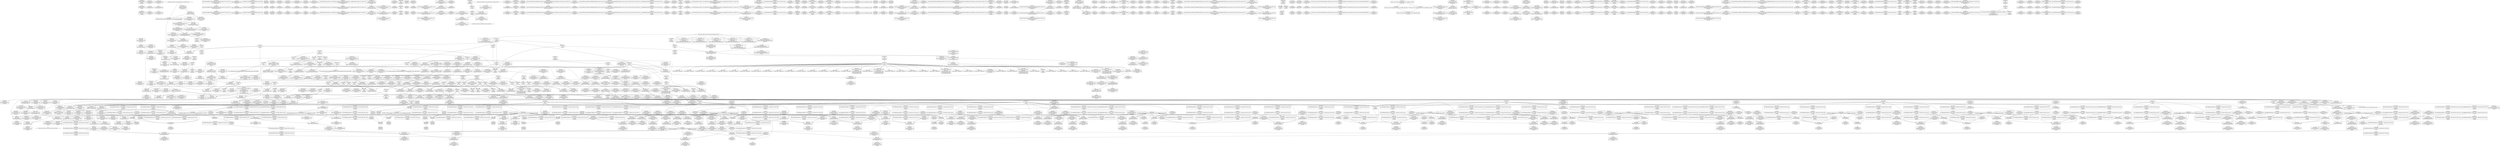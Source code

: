 digraph {
	CE0x453ba50 [shape=record,shape=Mrecord,label="{CE0x453ba50|GLOBAL:lock_acquire|*Constant*}"]
	CE0x44cb5b0 [shape=record,shape=Mrecord,label="{CE0x44cb5b0|_call_void_mcount()_#3}"]
	CE0x45a1a80 [shape=record,shape=Mrecord,label="{CE0x45a1a80|__preempt_count_sub:do.end|*SummSource*}"]
	CE0x4522a40 [shape=record,shape=Mrecord,label="{CE0x4522a40|task_sid:tmp10|security/selinux/hooks.c,208}"]
	CE0x4565f70 [shape=record,shape=Mrecord,label="{CE0x4565f70|_call_void_asm_sideeffect_,_memory_,_dirflag_,_fpsr_,_flags_()_#3,_!dbg_!27714,_!srcloc_!27715|include/linux/rcupdate.h,239}"]
	CE0x4559060 [shape=record,shape=Mrecord,label="{CE0x4559060|__preempt_count_sub:tmp7|./arch/x86/include/asm/preempt.h,78}"]
	CE0x44b2ba0 [shape=record,shape=Mrecord,label="{CE0x44b2ba0|i32_22|*Constant*|*SummSink*}"]
	CE0x448a3d0 [shape=record,shape=Mrecord,label="{CE0x448a3d0|selinux_socket_getsockname:entry|*SummSink*}"]
	CE0x4544bf0 [shape=record,shape=Mrecord,label="{CE0x4544bf0|i64_ptrtoint_(i8*_blockaddress(_rcu_lock_release,_%__here)_to_i64)|*Constant*|*SummSink*}"]
	CE0x45d0690 [shape=record,shape=Mrecord,label="{CE0x45d0690|i64*_getelementptr_inbounds_(_4_x_i64_,_4_x_i64_*___llvm_gcov_ctr135,_i64_0,_i64_0)|*Constant*}"]
	CE0x45149d0 [shape=record,shape=Mrecord,label="{CE0x45149d0|sock_has_perm:call|security/selinux/hooks.c,3967|*SummSource*}"]
	CE0x4512680 [shape=record,shape=Mrecord,label="{CE0x4512680|8:_%struct.sock*,_:_SCME_55,56_}"]
	CE0x452ecb0 [shape=record,shape=Mrecord,label="{CE0x452ecb0|task_sid:if.then}"]
	CE0x4553020 [shape=record,shape=Mrecord,label="{CE0x4553020|i64*_getelementptr_inbounds_(_4_x_i64_,_4_x_i64_*___llvm_gcov_ctr128,_i64_0,_i64_2)|*Constant*|*SummSink*}"]
	CE0x452d780 [shape=record,shape=Mrecord,label="{CE0x452d780|task_sid:do.end6}"]
	CE0x4578d20 [shape=record,shape=Mrecord,label="{CE0x4578d20|rcu_read_unlock:tmp17|include/linux/rcupdate.h,933|*SummSource*}"]
	CE0x44a6c00 [shape=record,shape=Mrecord,label="{CE0x44a6c00|_call_void_mcount()_#3}"]
	CE0x456f8b0 [shape=record,shape=Mrecord,label="{CE0x456f8b0|__rcu_read_unlock:tmp4|include/linux/rcupdate.h,244|*SummSink*}"]
	CE0x4489690 [shape=record,shape=Mrecord,label="{CE0x4489690|i64*_getelementptr_inbounds_(_11_x_i64_,_11_x_i64_*___llvm_gcov_ctr132,_i64_0,_i64_1)|*Constant*|*SummSource*}"]
	CE0x45211b0 [shape=record,shape=Mrecord,label="{CE0x45211b0|task_sid:tmp8|security/selinux/hooks.c,208|*SummSource*}"]
	CE0x450e8c0 [shape=record,shape=Mrecord,label="{CE0x450e8c0|avc_has_perm:auditdata|Function::avc_has_perm&Arg::auditdata::|*SummSink*}"]
	CE0x4502b60 [shape=record,shape=Mrecord,label="{CE0x4502b60|_call_void_mcount()_#3|*SummSource*}"]
	CE0x44d44a0 [shape=record,shape=Mrecord,label="{CE0x44d44a0|sock_has_perm:type|security/selinux/hooks.c,3972|*SummSource*}"]
	CE0x45323d0 [shape=record,shape=Mrecord,label="{CE0x45323d0|task_sid:tobool4|security/selinux/hooks.c,208}"]
	CE0x44b3d50 [shape=record,shape=Mrecord,label="{CE0x44b3d50|__rcu_read_lock:tmp7|include/linux/rcupdate.h,240|*SummSource*}"]
	CE0x45a5d50 [shape=record,shape=Mrecord,label="{CE0x45a5d50|__rcu_read_unlock:tmp7|include/linux/rcupdate.h,245|*SummSink*}"]
	CE0x4566c20 [shape=record,shape=Mrecord,label="{CE0x4566c20|rcu_read_unlock:land.lhs.true2|*SummSink*}"]
	CE0x45684b0 [shape=record,shape=Mrecord,label="{CE0x45684b0|__rcu_read_lock:bb|*SummSource*}"]
	CE0x45a1e30 [shape=record,shape=Mrecord,label="{CE0x45a1e30|__preempt_count_sub:do.body}"]
	CE0x45b19d0 [shape=record,shape=Mrecord,label="{CE0x45b19d0|_call_void_asm_addl_$1,_%gs:$0_,_*m,ri,*m,_dirflag_,_fpsr_,_flags_(i32*___preempt_count,_i32_%val,_i32*___preempt_count)_#3,_!dbg_!27714,_!srcloc_!27717|./arch/x86/include/asm/preempt.h,72|*SummSink*}"]
	CE0x4569490 [shape=record,shape=Mrecord,label="{CE0x4569490|__preempt_count_sub:val|Function::__preempt_count_sub&Arg::val::|*SummSource*}"]
	CE0x45264e0 [shape=record,shape=Mrecord,label="{CE0x45264e0|task_sid:real_cred|security/selinux/hooks.c,208}"]
	CE0x454e350 [shape=record,shape=Mrecord,label="{CE0x454e350|i64*_getelementptr_inbounds_(_4_x_i64_,_4_x_i64_*___llvm_gcov_ctr130,_i64_0,_i64_1)|*Constant*|*SummSource*}"]
	CE0x45a5330 [shape=record,shape=Mrecord,label="{CE0x45a5330|__preempt_count_add:tmp4|./arch/x86/include/asm/preempt.h,72|*SummSink*}"]
	CE0x44b60b0 [shape=record,shape=Mrecord,label="{CE0x44b60b0|_ret_void,_!dbg_!27735|include/linux/rcupdate.h,884|*SummSource*}"]
	CE0x4502f80 [shape=record,shape=Mrecord,label="{CE0x4502f80|__preempt_count_sub:tmp3}"]
	CE0x45b4f50 [shape=record,shape=Mrecord,label="{CE0x45b4f50|rcu_lock_acquire:tmp6|*SummSink*}"]
	CE0x450d4c0 [shape=record,shape=Mrecord,label="{CE0x450d4c0|GLOBAL:rcu_read_lock.__warned|Global_var:rcu_read_lock.__warned|*SummSink*}"]
	CE0x455d8f0 [shape=record,shape=Mrecord,label="{CE0x455d8f0|rcu_read_lock:tmp14|include/linux/rcupdate.h,882|*SummSource*}"]
	CE0x456a480 [shape=record,shape=Mrecord,label="{CE0x456a480|rcu_lock_acquire:bb}"]
	CE0x44870f0 [shape=record,shape=Mrecord,label="{CE0x44870f0|i32_5|*Constant*}"]
	CE0x4512a10 [shape=record,shape=Mrecord,label="{CE0x4512a10|i32_8|*Constant*|*SummSink*}"]
	CE0x45304b0 [shape=record,shape=Mrecord,label="{CE0x45304b0|task_sid:bb|*SummSink*}"]
	CE0x45d11f0 [shape=record,shape=Mrecord,label="{CE0x45d11f0|__preempt_count_add:tmp|*SummSink*}"]
	CE0x4548f90 [shape=record,shape=Mrecord,label="{CE0x4548f90|task_sid:call7|security/selinux/hooks.c,208|*SummSink*}"]
	CE0x456e060 [shape=record,shape=Mrecord,label="{CE0x456e060|rcu_read_unlock:bb|*SummSource*}"]
	CE0x4543fe0 [shape=record,shape=Mrecord,label="{CE0x4543fe0|_call_void_asm_addl_$1,_%gs:$0_,_*m,ri,*m,_dirflag_,_fpsr_,_flags_(i32*___preempt_count,_i32_%val,_i32*___preempt_count)_#3,_!dbg_!27714,_!srcloc_!27717|./arch/x86/include/asm/preempt.h,72|*SummSource*}"]
	CE0x455d5e0 [shape=record,shape=Mrecord,label="{CE0x455d5e0|rcu_read_lock:tmp13|include/linux/rcupdate.h,882|*SummSink*}"]
	CE0x452d040 [shape=record,shape=Mrecord,label="{CE0x452d040|cred_sid:tmp1}"]
	CE0x44e4bc0 [shape=record,shape=Mrecord,label="{CE0x44e4bc0|rcu_read_unlock:call3|include/linux/rcupdate.h,933}"]
	CE0x454f430 [shape=record,shape=Mrecord,label="{CE0x454f430|rcu_read_lock:tmp5|include/linux/rcupdate.h,882|*SummSink*}"]
	CE0x45676d0 [shape=record,shape=Mrecord,label="{CE0x45676d0|_ret_void,_!dbg_!27719|./arch/x86/include/asm/preempt.h,73|*SummSink*}"]
	CE0x4517dc0 [shape=record,shape=Mrecord,label="{CE0x4517dc0|sock_has_perm:tmp12|security/selinux/hooks.c,3970|*SummSink*}"]
	CE0x452d480 [shape=record,shape=Mrecord,label="{CE0x452d480|task_sid:land.lhs.true2|*SummSink*}"]
	CE0x44c3ad0 [shape=record,shape=Mrecord,label="{CE0x44c3ad0|sock_has_perm:perms|Function::sock_has_perm&Arg::perms::|*SummSink*}"]
	CE0x452c410 [shape=record,shape=Mrecord,label="{CE0x452c410|rcu_read_lock:land.lhs.true|*SummSource*}"]
	CE0x44cc070 [shape=record,shape=Mrecord,label="{CE0x44cc070|i32_1|*Constant*}"]
	CE0x44e3af0 [shape=record,shape=Mrecord,label="{CE0x44e3af0|sock_has_perm:tmp19|security/selinux/hooks.c,3977}"]
	CE0x450a910 [shape=record,shape=Mrecord,label="{CE0x450a910|sock_has_perm:net3|security/selinux/hooks.c,3974|*SummSink*}"]
	CE0x44863e0 [shape=record,shape=Mrecord,label="{CE0x44863e0|GLOBAL:get_current|*Constant*|*SummSink*}"]
	CE0x4521d80 [shape=record,shape=Mrecord,label="{CE0x4521d80|rcu_read_lock:tmp1}"]
	CE0x45298a0 [shape=record,shape=Mrecord,label="{CE0x45298a0|rcu_read_lock:bb|*SummSink*}"]
	CE0x44c0470 [shape=record,shape=Mrecord,label="{CE0x44c0470|_ret_i32_%call1,_!dbg_!27715|security/selinux/hooks.c,4226|*SummSource*}"]
	CE0x4574e30 [shape=record,shape=Mrecord,label="{CE0x4574e30|rcu_lock_release:tmp2|*SummSource*}"]
	CE0x45a53a0 [shape=record,shape=Mrecord,label="{CE0x45a53a0|__preempt_count_add:tmp4|./arch/x86/include/asm/preempt.h,72|*SummSource*}"]
	CE0x4509110 [shape=record,shape=Mrecord,label="{CE0x4509110|sock_has_perm:tmp17|security/selinux/hooks.c,3976}"]
	CE0x4534910 [shape=record,shape=Mrecord,label="{CE0x4534910|i64*_getelementptr_inbounds_(_13_x_i64_,_13_x_i64_*___llvm_gcov_ctr126,_i64_0,_i64_8)|*Constant*|*SummSource*}"]
	CE0x4533640 [shape=record,shape=Mrecord,label="{CE0x4533640|i64_7|*Constant*|*SummSource*}"]
	CE0x44b3970 [shape=record,shape=Mrecord,label="{CE0x44b3970|task_sid:tmp6|security/selinux/hooks.c,208|*SummSink*}"]
	CE0x4549e00 [shape=record,shape=Mrecord,label="{CE0x4549e00|_ret_i32_%tmp6,_!dbg_!27716|security/selinux/hooks.c,197|*SummSource*}"]
	CE0x44a0330 [shape=record,shape=Mrecord,label="{CE0x44a0330|_call_void_mcount()_#3|*SummSource*}"]
	CE0x4550520 [shape=record,shape=Mrecord,label="{CE0x4550520|rcu_read_unlock:tobool|include/linux/rcupdate.h,933|*SummSink*}"]
	CE0x459d7a0 [shape=record,shape=Mrecord,label="{CE0x459d7a0|_call_void_lock_release(%struct.lockdep_map*_%map,_i32_1,_i64_ptrtoint_(i8*_blockaddress(_rcu_lock_release,_%__here)_to_i64))_#10,_!dbg_!27716|include/linux/rcupdate.h,423|*SummSink*}"]
	CE0x45603f0 [shape=record,shape=Mrecord,label="{CE0x45603f0|i64*_getelementptr_inbounds_(_11_x_i64_,_11_x_i64_*___llvm_gcov_ctr127,_i64_0,_i64_9)|*Constant*}"]
	CE0x454e090 [shape=record,shape=Mrecord,label="{CE0x454e090|i64*_getelementptr_inbounds_(_4_x_i64_,_4_x_i64_*___llvm_gcov_ctr130,_i64_0,_i64_1)|*Constant*}"]
	CE0x44b4bc0 [shape=record,shape=Mrecord,label="{CE0x44b4bc0|task_sid:tmp11|security/selinux/hooks.c,208|*SummSink*}"]
	CE0x44f9730 [shape=record,shape=Mrecord,label="{CE0x44f9730|1216:_i8*,_:_CRE_1216,1224_|*MultipleSource*|Function::sock_has_perm&Arg::sk::|security/selinux/hooks.c,3964|*LoadInst*|security/selinux/hooks.c,4226}"]
	CE0x448d250 [shape=record,shape=Mrecord,label="{CE0x448d250|selinux_socket_getsockname:tmp2|*SummSink*}"]
	CE0x456d0f0 [shape=record,shape=Mrecord,label="{CE0x456d0f0|rcu_read_unlock:if.then|*SummSink*}"]
	CE0x4571ac0 [shape=record,shape=Mrecord,label="{CE0x4571ac0|i64*_getelementptr_inbounds_(_4_x_i64_,_4_x_i64_*___llvm_gcov_ctr130,_i64_0,_i64_2)|*Constant*}"]
	CE0x454e4a0 [shape=record,shape=Mrecord,label="{CE0x454e4a0|COLLAPSED:_GCMRE___llvm_gcov_ctr132_internal_global_11_x_i64_zeroinitializer:_elem_0:default:}"]
	CE0x45a5650 [shape=record,shape=Mrecord,label="{CE0x45a5650|__rcu_read_unlock:tmp6|include/linux/rcupdate.h,245}"]
	CE0x4501f60 [shape=record,shape=Mrecord,label="{CE0x4501f60|__preempt_count_add:tmp3}"]
	CE0x4502a50 [shape=record,shape=Mrecord,label="{CE0x4502a50|__preempt_count_sub:tmp3|*SummSink*}"]
	CE0x45358f0 [shape=record,shape=Mrecord,label="{CE0x45358f0|_call_void_lockdep_rcu_suspicious(i8*_getelementptr_inbounds_(_25_x_i8_,_25_x_i8_*_.str3,_i32_0,_i32_0),_i32_208,_i8*_getelementptr_inbounds_(_41_x_i8_,_41_x_i8_*_.str44,_i32_0,_i32_0))_#10,_!dbg_!27732|security/selinux/hooks.c,208|*SummSink*}"]
	CE0x455f060 [shape=record,shape=Mrecord,label="{CE0x455f060|i8*_getelementptr_inbounds_(_25_x_i8_,_25_x_i8_*_.str45,_i32_0,_i32_0)|*Constant*}"]
	CE0x4511aa0 [shape=record,shape=Mrecord,label="{CE0x4511aa0|8:_%struct.sock*,_:_SCME_45,46_}"]
	CE0x4502770 [shape=record,shape=Mrecord,label="{CE0x4502770|__rcu_read_unlock:bb|*SummSource*}"]
	CE0x452c650 [shape=record,shape=Mrecord,label="{CE0x452c650|rcu_read_lock:if.end|*SummSink*}"]
	CE0x4518810 [shape=record,shape=Mrecord,label="{CE0x4518810|sock_has_perm:tmp13|security/selinux/hooks.c,3972}"]
	CE0x4497880 [shape=record,shape=Mrecord,label="{CE0x4497880|sock_has_perm:sid|security/selinux/hooks.c,3969}"]
	CE0x45147e0 [shape=record,shape=Mrecord,label="{CE0x45147e0|i64_56|*Constant*|*SummSink*}"]
	CE0x4563610 [shape=record,shape=Mrecord,label="{CE0x4563610|rcu_read_lock:tmp21|include/linux/rcupdate.h,884|*SummSink*}"]
	CE0x44cd8b0 [shape=record,shape=Mrecord,label="{CE0x44cd8b0|rcu_read_lock:do.body|*SummSource*}"]
	CE0x448b470 [shape=record,shape=Mrecord,label="{CE0x448b470|get_current:tmp|*SummSink*}"]
	CE0x4502170 [shape=record,shape=Mrecord,label="{CE0x4502170|_call_void_asm_addl_$1,_%gs:$0_,_*m,ri,*m,_dirflag_,_fpsr_,_flags_(i32*___preempt_count,_i32_%sub,_i32*___preempt_count)_#3,_!dbg_!27717,_!srcloc_!27718|./arch/x86/include/asm/preempt.h,77}"]
	CE0x450c6e0 [shape=record,shape=Mrecord,label="{CE0x450c6e0|i32_4|*Constant*|*SummSink*}"]
	CE0x44c9e40 [shape=record,shape=Mrecord,label="{CE0x44c9e40|_ret_void,_!dbg_!27717|include/linux/rcupdate.h,240}"]
	CE0x4533820 [shape=record,shape=Mrecord,label="{CE0x4533820|task_sid:tmp14|security/selinux/hooks.c,208}"]
	CE0x44fb430 [shape=record,shape=Mrecord,label="{CE0x44fb430|i8*_getelementptr_inbounds_(_41_x_i8_,_41_x_i8_*_.str44,_i32_0,_i32_0)|*Constant*}"]
	CE0x4538380 [shape=record,shape=Mrecord,label="{CE0x4538380|rcu_read_unlock:tmp22|include/linux/rcupdate.h,935|*SummSource*}"]
	CE0x4559be0 [shape=record,shape=Mrecord,label="{CE0x4559be0|_call_void_mcount()_#3}"]
	CE0x456d360 [shape=record,shape=Mrecord,label="{CE0x456d360|rcu_lock_acquire:tmp|*SummSink*}"]
	CE0x4512ad0 [shape=record,shape=Mrecord,label="{CE0x4512ad0|GLOBAL:task_sid|*Constant*|*SummSource*}"]
	CE0x451a880 [shape=record,shape=Mrecord,label="{CE0x451a880|__preempt_count_sub:tmp|*SummSource*}"]
	CE0x44c2930 [shape=record,shape=Mrecord,label="{CE0x44c2930|_ret_i32_%retval.0,_!dbg_!27740|security/selinux/hooks.c,3977|*SummSink*}"]
	CE0x4549a90 [shape=record,shape=Mrecord,label="{CE0x4549a90|cred_sid:cred|Function::cred_sid&Arg::cred::|*SummSource*}"]
	CE0x450fe80 [shape=record,shape=Mrecord,label="{CE0x450fe80|8:_%struct.sock*,_:_SCME_20,22_|*MultipleSource*|security/selinux/hooks.c, 3966|security/selinux/hooks.c,3966|security/selinux/hooks.c,3966}"]
	CE0x44a19d0 [shape=record,shape=Mrecord,label="{CE0x44a19d0|sock_has_perm:sk_security|security/selinux/hooks.c,3964|*SummSource*}"]
	CE0x4521c10 [shape=record,shape=Mrecord,label="{CE0x4521c10|task_sid:tmp3|*SummSource*}"]
	CE0x44d3f50 [shape=record,shape=Mrecord,label="{CE0x44d3f50|sock_has_perm:tmp14|security/selinux/hooks.c,3972|*SummSource*}"]
	CE0x44fc660 [shape=record,shape=Mrecord,label="{CE0x44fc660|i64*_getelementptr_inbounds_(_13_x_i64_,_13_x_i64_*___llvm_gcov_ctr126,_i64_0,_i64_11)|*Constant*|*SummSink*}"]
	CE0x454d780 [shape=record,shape=Mrecord,label="{CE0x454d780|rcu_read_lock:if.then|*SummSink*}"]
	CE0x44941c0 [shape=record,shape=Mrecord,label="{CE0x44941c0|GLOBAL:__rcu_read_lock|*Constant*}"]
	CE0x4509f10 [shape=record,shape=Mrecord,label="{CE0x4509f10|sock_has_perm:net1|security/selinux/hooks.c,3973|*SummSink*}"]
	CE0x448aeb0 [shape=record,shape=Mrecord,label="{CE0x448aeb0|_call_void_mcount()_#3|*SummSink*}"]
	CE0x459bd70 [shape=record,shape=Mrecord,label="{CE0x459bd70|__rcu_read_lock:bb|*SummSink*}"]
	CE0x454a960 [shape=record,shape=Mrecord,label="{CE0x454a960|GLOBAL:rcu_read_unlock|*Constant*|*SummSource*}"]
	CE0x4537ad0 [shape=record,shape=Mrecord,label="{CE0x4537ad0|i8_1|*Constant*|*SummSource*}"]
	CE0x4493990 [shape=record,shape=Mrecord,label="{CE0x4493990|task_sid:tmp2}"]
	CE0x44a0670 [shape=record,shape=Mrecord,label="{CE0x44a0670|i64*_getelementptr_inbounds_(_2_x_i64_,_2_x_i64_*___llvm_gcov_ctr98,_i64_0,_i64_1)|*Constant*|*SummSource*}"]
	CE0x44b3c20 [shape=record,shape=Mrecord,label="{CE0x44b3c20|__rcu_read_lock:tmp7|include/linux/rcupdate.h,240}"]
	CE0x44d86b0 [shape=record,shape=Mrecord,label="{CE0x44d86b0|i64*_getelementptr_inbounds_(_6_x_i64_,_6_x_i64_*___llvm_gcov_ctr327,_i64_0,_i64_5)|*Constant*|*SummSink*}"]
	CE0x4487880 [shape=record,shape=Mrecord,label="{CE0x4487880|i64*_getelementptr_inbounds_(_2_x_i64_,_2_x_i64_*___llvm_gcov_ctr363,_i64_0,_i64_0)|*Constant*}"]
	CE0x45bc170 [shape=record,shape=Mrecord,label="{CE0x45bc170|__rcu_read_unlock:tmp2|*SummSource*}"]
	CE0x4529f80 [shape=record,shape=Mrecord,label="{CE0x4529f80|rcu_lock_acquire:entry}"]
	CE0x44cd980 [shape=record,shape=Mrecord,label="{CE0x44cd980|rcu_read_lock:do.body|*SummSink*}"]
	CE0x4482f70 [shape=record,shape=Mrecord,label="{CE0x4482f70|32:_%struct.sock*,_:_CRE_24,32_|*MultipleSource*|security/selinux/hooks.c,4226|Function::selinux_socket_getsockname&Arg::sock::}"]
	CE0x4511f60 [shape=record,shape=Mrecord,label="{CE0x4511f60|8:_%struct.sock*,_:_SCME_49,50_}"]
	CE0x44b5010 [shape=record,shape=Mrecord,label="{CE0x44b5010|task_sid:tmp12|security/selinux/hooks.c,208|*SummSource*}"]
	CE0x448e100 [shape=record,shape=Mrecord,label="{CE0x448e100|%struct.task_struct*_(%struct.task_struct**)*_asm_movq_%gs:$_1:P_,$0_,_r,im,_dirflag_,_fpsr_,_flags_|*SummSource*}"]
	CE0x4566630 [shape=record,shape=Mrecord,label="{CE0x4566630|rcu_read_unlock:tmp7|include/linux/rcupdate.h,933|*SummSink*}"]
	CE0x452d580 [shape=record,shape=Mrecord,label="{CE0x452d580|task_sid:if.end|*SummSource*}"]
	CE0x44fe5e0 [shape=record,shape=Mrecord,label="{CE0x44fe5e0|task_sid:tmp22|security/selinux/hooks.c,208}"]
	CE0x454b360 [shape=record,shape=Mrecord,label="{CE0x454b360|rcu_read_lock:land.lhs.true2}"]
	CE0x44a0a00 [shape=record,shape=Mrecord,label="{CE0x44a0a00|get_current:tmp1}"]
	CE0x450aed0 [shape=record,shape=Mrecord,label="{CE0x450aed0|sock_has_perm:sk4|security/selinux/hooks.c,3974}"]
	CE0x452e7d0 [shape=record,shape=Mrecord,label="{CE0x452e7d0|i64_2|*Constant*}"]
	CE0x4488eb0 [shape=record,shape=Mrecord,label="{CE0x4488eb0|task_sid:do.end6|*SummSink*}"]
	CE0x4570170 [shape=record,shape=Mrecord,label="{CE0x4570170|rcu_read_unlock:tmp10|include/linux/rcupdate.h,933|*SummSink*}"]
	CE0x454e930 [shape=record,shape=Mrecord,label="{CE0x454e930|_call_void_asm_sideeffect_,_memory_,_dirflag_,_fpsr_,_flags_()_#3,_!dbg_!27714,_!srcloc_!27715|include/linux/rcupdate.h,239|*SummSink*}"]
	CE0x44fda10 [shape=record,shape=Mrecord,label="{CE0x44fda10|i64*_getelementptr_inbounds_(_13_x_i64_,_13_x_i64_*___llvm_gcov_ctr126,_i64_0,_i64_9)|*Constant*|*SummSource*}"]
	"CONST[source:1(input),value:2(dynamic)][purpose:{object}][SrcIdx:0]"
	CE0x45028b0 [shape=record,shape=Mrecord,label="{CE0x45028b0|i64*_getelementptr_inbounds_(_4_x_i64_,_4_x_i64_*___llvm_gcov_ctr129,_i64_0,_i64_1)|*Constant*|*SummSink*}"]
	CE0x450f150 [shape=record,shape=Mrecord,label="{CE0x450f150|8:_%struct.sock*,_:_SCME_8,16_|*MultipleSource*|security/selinux/hooks.c, 3966|security/selinux/hooks.c,3966|security/selinux/hooks.c,3966}"]
	CE0x4533fe0 [shape=record,shape=Mrecord,label="{CE0x4533fe0|task_sid:tmp17|security/selinux/hooks.c,208}"]
	CE0x44ca0c0 [shape=record,shape=Mrecord,label="{CE0x44ca0c0|i32_0|*Constant*}"]
	CE0x44bf2c0 [shape=record,shape=Mrecord,label="{CE0x44bf2c0|get_current:bb|*SummSource*}"]
	CE0x452ede0 [shape=record,shape=Mrecord,label="{CE0x452ede0|task_sid:if.then|*SummSink*}"]
	CE0x453a240 [shape=record,shape=Mrecord,label="{CE0x453a240|_call_void___rcu_read_unlock()_#10,_!dbg_!27734|include/linux/rcupdate.h,937}"]
	CE0x45695a0 [shape=record,shape=Mrecord,label="{CE0x45695a0|__preempt_count_sub:val|Function::__preempt_count_sub&Arg::val::|*SummSink*}"]
	CE0x4548080 [shape=record,shape=Mrecord,label="{CE0x4548080|__rcu_read_lock:do.end}"]
	CE0x4537a00 [shape=record,shape=Mrecord,label="{CE0x4537a00|task_sid:tmp19|security/selinux/hooks.c,208|*SummSink*}"]
	CE0x4548a00 [shape=record,shape=Mrecord,label="{CE0x4548a00|task_sid:tmp27|security/selinux/hooks.c,208|*SummSink*}"]
	CE0x4573020 [shape=record,shape=Mrecord,label="{CE0x4573020|rcu_read_unlock:tmp6|include/linux/rcupdate.h,933}"]
	CE0x453c640 [shape=record,shape=Mrecord,label="{CE0x453c640|_call_void_lock_acquire(%struct.lockdep_map*_%map,_i32_0,_i32_0,_i32_2,_i32_0,_%struct.lockdep_map*_null,_i64_ptrtoint_(i8*_blockaddress(_rcu_lock_acquire,_%__here)_to_i64))_#10,_!dbg_!27716|include/linux/rcupdate.h,418|*SummSource*}"]
	CE0x44c1660 [shape=record,shape=Mrecord,label="{CE0x44c1660|GLOBAL:sock_has_perm|*Constant*}"]
	CE0x44988f0 [shape=record,shape=Mrecord,label="{CE0x44988f0|32:_%struct.sock*,_:_CRE_4,6_|*MultipleSource*|security/selinux/hooks.c,4226|Function::selinux_socket_getsockname&Arg::sock::}"]
	CE0x4487300 [shape=record,shape=Mrecord,label="{CE0x4487300|i64_1|*Constant*|*SummSource*}"]
	CE0x44a8850 [shape=record,shape=Mrecord,label="{CE0x44a8850|rcu_read_lock:land.lhs.true}"]
	CE0x4525a20 [shape=record,shape=Mrecord,label="{CE0x4525a20|_call_void_mcount()_#3|*SummSink*}"]
	CE0x451ac80 [shape=record,shape=Mrecord,label="{CE0x451ac80|__preempt_count_sub:tmp6|./arch/x86/include/asm/preempt.h,78|*SummSource*}"]
	CE0x4549530 [shape=record,shape=Mrecord,label="{CE0x4549530|cred_sid:entry}"]
	CE0x45a4cd0 [shape=record,shape=Mrecord,label="{CE0x45a4cd0|__preempt_count_add:do.body|*SummSource*}"]
	CE0x44fc740 [shape=record,shape=Mrecord,label="{CE0x44fc740|task_sid:tmp24|security/selinux/hooks.c,208|*SummSink*}"]
	CE0x45302c0 [shape=record,shape=Mrecord,label="{CE0x45302c0|task_sid:bb}"]
	CE0x450b7a0 [shape=record,shape=Mrecord,label="{CE0x450b7a0|sock_has_perm:sid5|security/selinux/hooks.c,3976|*SummSource*}"]
	CE0x456b0d0 [shape=record,shape=Mrecord,label="{CE0x456b0d0|i64*_getelementptr_inbounds_(_11_x_i64_,_11_x_i64_*___llvm_gcov_ctr132,_i64_0,_i64_0)|*Constant*|*SummSink*}"]
	CE0x456d9e0 [shape=record,shape=Mrecord,label="{CE0x456d9e0|rcu_read_unlock:tmp9|include/linux/rcupdate.h,933}"]
	CE0x4559e60 [shape=record,shape=Mrecord,label="{CE0x4559e60|_call_void_mcount()_#3|*SummSource*}"]
	CE0x459d600 [shape=record,shape=Mrecord,label="{CE0x459d600|_call_void_lock_release(%struct.lockdep_map*_%map,_i32_1,_i64_ptrtoint_(i8*_blockaddress(_rcu_lock_release,_%__here)_to_i64))_#10,_!dbg_!27716|include/linux/rcupdate.h,423}"]
	CE0x450de80 [shape=record,shape=Mrecord,label="{CE0x450de80|rcu_read_lock:tobool1|include/linux/rcupdate.h,882}"]
	CE0x4521370 [shape=record,shape=Mrecord,label="{CE0x4521370|task_sid:tmp8|security/selinux/hooks.c,208|*SummSink*}"]
	CE0x45238c0 [shape=record,shape=Mrecord,label="{CE0x45238c0|_call_void_rcu_lock_acquire(%struct.lockdep_map*_rcu_lock_map)_#10,_!dbg_!27711|include/linux/rcupdate.h,881|*SummSource*}"]
	CE0x4486b70 [shape=record,shape=Mrecord,label="{CE0x4486b70|i64_1|*Constant*}"]
	CE0x4560460 [shape=record,shape=Mrecord,label="{CE0x4560460|i64*_getelementptr_inbounds_(_11_x_i64_,_11_x_i64_*___llvm_gcov_ctr127,_i64_0,_i64_9)|*Constant*|*SummSource*}"]
	CE0x44e5360 [shape=record,shape=Mrecord,label="{CE0x44e5360|rcu_read_lock:tmp14|include/linux/rcupdate.h,882}"]
	CE0x45281e0 [shape=record,shape=Mrecord,label="{CE0x45281e0|_call_void_mcount()_#3|*SummSource*}"]
	CE0x45344a0 [shape=record,shape=Mrecord,label="{CE0x45344a0|i64*_getelementptr_inbounds_(_13_x_i64_,_13_x_i64_*___llvm_gcov_ctr126,_i64_0,_i64_8)|*Constant*}"]
	CE0x45783a0 [shape=record,shape=Mrecord,label="{CE0x45783a0|rcu_read_unlock:tmp21|include/linux/rcupdate.h,935|*SummSource*}"]
	CE0x44cb810 [shape=record,shape=Mrecord,label="{CE0x44cb810|GLOBAL:__llvm_gcov_ctr126|Global_var:__llvm_gcov_ctr126|*SummSink*}"]
	CE0x44e4a10 [shape=record,shape=Mrecord,label="{CE0x44e4a10|rcu_read_unlock:tmp12|include/linux/rcupdate.h,933|*SummSink*}"]
	CE0x45494c0 [shape=record,shape=Mrecord,label="{CE0x45494c0|GLOBAL:cred_sid|*Constant*|*SummSink*}"]
	CE0x4518dc0 [shape=record,shape=Mrecord,label="{CE0x4518dc0|sock_has_perm:tmp4|security/selinux/hooks.c,3966|*SummSource*}"]
	CE0x4526a60 [shape=record,shape=Mrecord,label="{CE0x4526a60|cred_sid:tmp3|*SummSink*}"]
	CE0x459b360 [shape=record,shape=Mrecord,label="{CE0x459b360|__rcu_read_lock:tmp4|include/linux/rcupdate.h,239}"]
	CE0x45230b0 [shape=record,shape=Mrecord,label="{CE0x45230b0|task_sid:tmp11|security/selinux/hooks.c,208|*SummSource*}"]
	CE0x452d670 [shape=record,shape=Mrecord,label="{CE0x452d670|task_sid:if.end|*SummSink*}"]
	CE0x44b79f0 [shape=record,shape=Mrecord,label="{CE0x44b79f0|avc_has_perm:tsid|Function::avc_has_perm&Arg::tsid::|*SummSink*}"]
	CE0x45b25f0 [shape=record,shape=Mrecord,label="{CE0x45b25f0|i64*_getelementptr_inbounds_(_4_x_i64_,_4_x_i64_*___llvm_gcov_ctr130,_i64_0,_i64_3)|*Constant*|*SummSink*}"]
	CE0x44cb120 [shape=record,shape=Mrecord,label="{CE0x44cb120|task_sid:tmp7|security/selinux/hooks.c,208|*SummSink*}"]
	CE0x4518ef0 [shape=record,shape=Mrecord,label="{CE0x4518ef0|sock_has_perm:tmp4|security/selinux/hooks.c,3966|*SummSink*}"]
	CE0x45ae730 [shape=record,shape=Mrecord,label="{CE0x45ae730|__preempt_count_add:tmp2|*SummSource*}"]
	CE0x45b1290 [shape=record,shape=Mrecord,label="{CE0x45b1290|GLOBAL:__preempt_count|Global_var:__preempt_count}"]
	CE0x45189e0 [shape=record,shape=Mrecord,label="{CE0x45189e0|sock_has_perm:tmp3|security/selinux/hooks.c,3964|*SummSource*}"]
	CE0x44a1210 [shape=record,shape=Mrecord,label="{CE0x44a1210|sock_has_perm:bb|*SummSink*}"]
	CE0x451caa0 [shape=record,shape=Mrecord,label="{CE0x451caa0|rcu_read_lock:tmp11|include/linux/rcupdate.h,882}"]
	CE0x45ae8d0 [shape=record,shape=Mrecord,label="{CE0x45ae8d0|i64*_getelementptr_inbounds_(_4_x_i64_,_4_x_i64_*___llvm_gcov_ctr134,_i64_0,_i64_2)|*Constant*}"]
	CE0x4545a80 [shape=record,shape=Mrecord,label="{CE0x4545a80|rcu_lock_release:tmp7|*SummSink*}"]
	CE0x4522940 [shape=record,shape=Mrecord,label="{CE0x4522940|i64_4|*Constant*|*SummSink*}"]
	CE0x45244d0 [shape=record,shape=Mrecord,label="{CE0x45244d0|i64_5|*Constant*}"]
	CE0x4537830 [shape=record,shape=Mrecord,label="{CE0x4537830|i8_1|*Constant*}"]
	CE0x452ce00 [shape=record,shape=Mrecord,label="{CE0x452ce00|task_sid:tobool|security/selinux/hooks.c,208}"]
	CE0x4542900 [shape=record,shape=Mrecord,label="{CE0x4542900|rcu_lock_release:tmp1|*SummSource*}"]
	CE0x456f290 [shape=record,shape=Mrecord,label="{CE0x456f290|__rcu_read_lock:tmp1}"]
	CE0x4515be0 [shape=record,shape=Mrecord,label="{CE0x4515be0|sock_has_perm:tmp7|security/selinux/hooks.c,3969|*SummSource*}"]
	CE0x45268a0 [shape=record,shape=Mrecord,label="{CE0x45268a0|cred_sid:tmp3}"]
	CE0x45a49c0 [shape=record,shape=Mrecord,label="{CE0x45a49c0|__preempt_count_add:do.end|*SummSource*}"]
	CE0x4565d90 [shape=record,shape=Mrecord,label="{CE0x4565d90|rcu_read_unlock:tmp15|include/linux/rcupdate.h,933}"]
	CE0x4485950 [shape=record,shape=Mrecord,label="{CE0x4485950|selinux_socket_getsockname:bb}"]
	CE0x44bb550 [shape=record,shape=Mrecord,label="{CE0x44bb550|GLOBAL:current_task|Global_var:current_task|*SummSink*}"]
	CE0x45bbc00 [shape=record,shape=Mrecord,label="{CE0x45bbc00|i64*_getelementptr_inbounds_(_4_x_i64_,_4_x_i64_*___llvm_gcov_ctr129,_i64_0,_i64_3)|*Constant*|*SummSource*}"]
	CE0x45381e0 [shape=record,shape=Mrecord,label="{CE0x45381e0|rcu_read_unlock:tmp22|include/linux/rcupdate.h,935}"]
	CE0x4574250 [shape=record,shape=Mrecord,label="{CE0x4574250|GLOBAL:__preempt_count_add|*Constant*}"]
	CE0x44bdf50 [shape=record,shape=Mrecord,label="{CE0x44bdf50|i64*_getelementptr_inbounds_(_2_x_i64_,_2_x_i64_*___llvm_gcov_ctr98,_i64_0,_i64_0)|*Constant*}"]
	CE0x4558b20 [shape=record,shape=Mrecord,label="{CE0x4558b20|__preempt_count_sub:tmp1|*SummSink*}"]
	CE0x44cd7d0 [shape=record,shape=Mrecord,label="{CE0x44cd7d0|rcu_lock_acquire:__here}"]
	CE0x4564810 [shape=record,shape=Mrecord,label="{CE0x4564810|rcu_read_unlock:tmp15|include/linux/rcupdate.h,933|*SummSource*}"]
	CE0x450c850 [shape=record,shape=Mrecord,label="{CE0x450c850|sock_has_perm:sclass|security/selinux/hooks.c,3976}"]
	CE0x44cf7f0 [shape=record,shape=Mrecord,label="{CE0x44cf7f0|rcu_read_lock:entry|*SummSource*}"]
	CE0x44d8980 [shape=record,shape=Mrecord,label="{CE0x44d8980|sock_has_perm:tmp18|security/selinux/hooks.c,3977}"]
	CE0x4538f00 [shape=record,shape=Mrecord,label="{CE0x4538f00|rcu_lock_release:entry}"]
	CE0x44e4150 [shape=record,shape=Mrecord,label="{CE0x44e4150|sock_has_perm:tmp20|security/selinux/hooks.c,3977}"]
	CE0x44a7f00 [shape=record,shape=Mrecord,label="{CE0x44a7f00|cred_sid:tmp5|security/selinux/hooks.c,196|*SummSink*}"]
	CE0x4519840 [shape=record,shape=Mrecord,label="{CE0x4519840|GLOBAL:task_sid|*Constant*}"]
	CE0x44cf110 [shape=record,shape=Mrecord,label="{CE0x44cf110|sock_has_perm:ad|security/selinux/hooks.c, 3965}"]
	CE0x4543900 [shape=record,shape=Mrecord,label="{CE0x4543900|_call_void_lock_acquire(%struct.lockdep_map*_%map,_i32_0,_i32_0,_i32_2,_i32_0,_%struct.lockdep_map*_null,_i64_ptrtoint_(i8*_blockaddress(_rcu_lock_acquire,_%__here)_to_i64))_#10,_!dbg_!27716|include/linux/rcupdate.h,418}"]
	CE0x45afe60 [shape=record,shape=Mrecord,label="{CE0x45afe60|i64*_getelementptr_inbounds_(_4_x_i64_,_4_x_i64_*___llvm_gcov_ctr134,_i64_0,_i64_0)|*Constant*|*SummSink*}"]
	CE0x4528030 [shape=record,shape=Mrecord,label="{CE0x4528030|task_sid:tmp|*SummSource*}"]
	CE0x452aaf0 [shape=record,shape=Mrecord,label="{CE0x452aaf0|cred_sid:sid|security/selinux/hooks.c,197}"]
	CE0x453ab40 [shape=record,shape=Mrecord,label="{CE0x453ab40|__rcu_read_unlock:entry|*SummSink*}"]
	CE0x4547550 [shape=record,shape=Mrecord,label="{CE0x4547550|rcu_lock_release:tmp5|include/linux/rcupdate.h,423|*SummSource*}"]
	CE0x45d0f60 [shape=record,shape=Mrecord,label="{CE0x45d0f60|__preempt_count_add:tmp4|./arch/x86/include/asm/preempt.h,72}"]
	CE0x45a12b0 [shape=record,shape=Mrecord,label="{CE0x45a12b0|i64*_getelementptr_inbounds_(_4_x_i64_,_4_x_i64_*___llvm_gcov_ctr129,_i64_0,_i64_2)|*Constant*}"]
	CE0x44930a0 [shape=record,shape=Mrecord,label="{CE0x44930a0|selinux_socket_getsockname:call|security/selinux/hooks.c,4226|*SummSink*}"]
	CE0x4550440 [shape=record,shape=Mrecord,label="{CE0x4550440|rcu_read_lock:tmp7|include/linux/rcupdate.h,882}"]
	CE0x4573ac0 [shape=record,shape=Mrecord,label="{CE0x4573ac0|COLLAPSED:_GCMRE___llvm_gcov_ctr133_internal_global_4_x_i64_zeroinitializer:_elem_0:default:}"]
	CE0x44cdd90 [shape=record,shape=Mrecord,label="{CE0x44cdd90|GLOBAL:task_sid.__warned|Global_var:task_sid.__warned|*SummSink*}"]
	CE0x4530b00 [shape=record,shape=Mrecord,label="{CE0x4530b00|i64_3|*Constant*|*SummSink*}"]
	CE0x452ff10 [shape=record,shape=Mrecord,label="{CE0x452ff10|cred_sid:tmp|*SummSource*}"]
	CE0x455b3a0 [shape=record,shape=Mrecord,label="{CE0x455b3a0|rcu_read_lock:call3|include/linux/rcupdate.h,882|*SummSink*}"]
	CE0x44b81a0 [shape=record,shape=Mrecord,label="{CE0x44b81a0|_call_void_rcu_read_lock()_#10,_!dbg_!27712|security/selinux/hooks.c,207|*SummSource*}"]
	CE0x44fc230 [shape=record,shape=Mrecord,label="{CE0x44fc230|task_sid:tmp25|security/selinux/hooks.c,208}"]
	CE0x45d14c0 [shape=record,shape=Mrecord,label="{CE0x45d14c0|__rcu_read_unlock:do.body|*SummSink*}"]
	CE0x4503110 [shape=record,shape=Mrecord,label="{CE0x4503110|__preempt_count_add:tmp6|./arch/x86/include/asm/preempt.h,73|*SummSource*}"]
	CE0x457a160 [shape=record,shape=Mrecord,label="{CE0x457a160|i32_934|*Constant*}"]
	CE0x452b070 [shape=record,shape=Mrecord,label="{CE0x452b070|rcu_read_lock:tmp|*SummSource*}"]
	CE0x45702e0 [shape=record,shape=Mrecord,label="{CE0x45702e0|rcu_read_unlock:tmp11|include/linux/rcupdate.h,933}"]
	CE0x4518130 [shape=record,shape=Mrecord,label="{CE0x4518130|i64*_getelementptr_inbounds_(_6_x_i64_,_6_x_i64_*___llvm_gcov_ctr327,_i64_0,_i64_4)|*Constant*}"]
	CE0x448f420 [shape=record,shape=Mrecord,label="{CE0x448f420|selinux_socket_getsockname:tmp4|*LoadInst*|security/selinux/hooks.c,4226|*SummSource*}"]
	CE0x4498040 [shape=record,shape=Mrecord,label="{CE0x4498040|sock_has_perm:cmp|security/selinux/hooks.c,3969}"]
	CE0x4558480 [shape=record,shape=Mrecord,label="{CE0x4558480|i64_0|*Constant*}"]
	CE0x45196a0 [shape=record,shape=Mrecord,label="{CE0x45196a0|i8_0|*Constant*|*SummSink*}"]
	CE0x454ab80 [shape=record,shape=Mrecord,label="{CE0x454ab80|rcu_read_unlock:entry|*SummSink*}"]
	CE0x450b000 [shape=record,shape=Mrecord,label="{CE0x450b000|sock_has_perm:sk4|security/selinux/hooks.c,3974|*SummSource*}"]
	CE0x4527670 [shape=record,shape=Mrecord,label="{CE0x4527670|task_sid:tmp4|*LoadInst*|security/selinux/hooks.c,208|*SummSource*}"]
	CE0x4549060 [shape=record,shape=Mrecord,label="{CE0x4549060|GLOBAL:cred_sid|*Constant*|*SummSource*}"]
	CE0x45343a0 [shape=record,shape=Mrecord,label="{CE0x45343a0|task_sid:tmp16|security/selinux/hooks.c,208|*SummSource*}"]
	CE0x4527970 [shape=record,shape=Mrecord,label="{CE0x4527970|cred_sid:tmp2|*SummSource*}"]
	CE0x4509d40 [shape=record,shape=Mrecord,label="{CE0x4509d40|sock_has_perm:net1|security/selinux/hooks.c,3973}"]
	CE0x45e3640 [shape=record,shape=Mrecord,label="{CE0x45e3640|__preempt_count_sub:tmp5|./arch/x86/include/asm/preempt.h,77}"]
	CE0x4547ea0 [shape=record,shape=Mrecord,label="{CE0x4547ea0|__rcu_read_unlock:tmp}"]
	CE0x453d3f0 [shape=record,shape=Mrecord,label="{CE0x453d3f0|__rcu_read_lock:tmp3}"]
	CE0x44b2e80 [shape=record,shape=Mrecord,label="{CE0x44b2e80|cred_sid:security|security/selinux/hooks.c,196}"]
	CE0x45158d0 [shape=record,shape=Mrecord,label="{CE0x45158d0|sock_has_perm:tmp6|security/selinux/hooks.c,3969|*SummSource*}"]
	CE0x448b360 [shape=record,shape=Mrecord,label="{CE0x448b360|__rcu_read_lock:tmp|*SummSource*}"]
	CE0x44d89f0 [shape=record,shape=Mrecord,label="{CE0x44d89f0|sock_has_perm:tmp18|security/selinux/hooks.c,3977|*SummSource*}"]
	CE0x45ae530 [shape=record,shape=Mrecord,label="{CE0x45ae530|__rcu_read_unlock:tmp4|include/linux/rcupdate.h,244|*SummSource*}"]
	CE0x44b6a90 [shape=record,shape=Mrecord,label="{CE0x44b6a90|sock_has_perm:net|security/selinux/hooks.c, 3966}"]
	CE0x4568a80 [shape=record,shape=Mrecord,label="{CE0x4568a80|__preempt_count_add:val|Function::__preempt_count_add&Arg::val::}"]
	CE0x4570350 [shape=record,shape=Mrecord,label="{CE0x4570350|rcu_read_unlock:tmp11|include/linux/rcupdate.h,933|*SummSource*}"]
	CE0x4485400 [shape=record,shape=Mrecord,label="{CE0x4485400|_call_void_mcount()_#3|*SummSink*}"]
	CE0x45a5be0 [shape=record,shape=Mrecord,label="{CE0x45a5be0|__rcu_read_unlock:tmp7|include/linux/rcupdate.h,245|*SummSource*}"]
	CE0x451bad0 [shape=record,shape=Mrecord,label="{CE0x451bad0|rcu_read_lock:tobool1|include/linux/rcupdate.h,882|*SummSink*}"]
	CE0x4579510 [shape=record,shape=Mrecord,label="{CE0x4579510|_call_void_lockdep_rcu_suspicious(i8*_getelementptr_inbounds_(_25_x_i8_,_25_x_i8_*_.str45,_i32_0,_i32_0),_i32_934,_i8*_getelementptr_inbounds_(_44_x_i8_,_44_x_i8_*_.str47,_i32_0,_i32_0))_#10,_!dbg_!27726|include/linux/rcupdate.h,933}"]
	CE0x44cb1b0 [shape=record,shape=Mrecord,label="{CE0x44cb1b0|task_sid:tmp8|security/selinux/hooks.c,208}"]
	CE0x44b6610 [shape=record,shape=Mrecord,label="{CE0x44b6610|cred_sid:tmp4|*LoadInst*|security/selinux/hooks.c,196|*SummSource*}"]
	CE0x4569800 [shape=record,shape=Mrecord,label="{CE0x4569800|_ret_void,_!dbg_!27720|./arch/x86/include/asm/preempt.h,78|*SummSource*}"]
	CE0x456bcb0 [shape=record,shape=Mrecord,label="{CE0x456bcb0|i64*_getelementptr_inbounds_(_4_x_i64_,_4_x_i64_*___llvm_gcov_ctr128,_i64_0,_i64_3)|*Constant*|*SummSource*}"]
	CE0x44958d0 [shape=record,shape=Mrecord,label="{CE0x44958d0|get_current:tmp4|./arch/x86/include/asm/current.h,14}"]
	CE0x45093b0 [shape=record,shape=Mrecord,label="{CE0x45093b0|sock_has_perm:call6|security/selinux/hooks.c,3976}"]
	CE0x4538050 [shape=record,shape=Mrecord,label="{CE0x4538050|rcu_lock_acquire:entry|*SummSource*}"]
	CE0x453d7a0 [shape=record,shape=Mrecord,label="{CE0x453d7a0|__rcu_read_lock:tmp|*SummSink*}"]
	CE0x450ede0 [shape=record,shape=Mrecord,label="{CE0x450ede0|i64*_getelementptr_inbounds_(_6_x_i64_,_6_x_i64_*___llvm_gcov_ctr327,_i64_0,_i64_5)|*Constant*}"]
	CE0x44fef60 [shape=record,shape=Mrecord,label="{CE0x44fef60|i64*_getelementptr_inbounds_(_13_x_i64_,_13_x_i64_*___llvm_gcov_ctr126,_i64_0,_i64_10)|*Constant*|*SummSource*}"]
	CE0x454daa0 [shape=record,shape=Mrecord,label="{CE0x454daa0|cred_sid:tmp6|security/selinux/hooks.c,197}"]
	CE0x45260f0 [shape=record,shape=Mrecord,label="{CE0x45260f0|rcu_read_lock:tmp|*SummSink*}"]
	CE0x45aea50 [shape=record,shape=Mrecord,label="{CE0x45aea50|i64*_getelementptr_inbounds_(_4_x_i64_,_4_x_i64_*___llvm_gcov_ctr134,_i64_0,_i64_2)|*Constant*|*SummSink*}"]
	CE0x4533d90 [shape=record,shape=Mrecord,label="{CE0x4533d90|task_sid:tmp16|security/selinux/hooks.c,208}"]
	CE0x45b5790 [shape=record,shape=Mrecord,label="{CE0x45b5790|i8*_undef|*Constant*|*SummSource*}"]
	CE0x455de60 [shape=record,shape=Mrecord,label="{CE0x455de60|rcu_read_lock:tmp15|include/linux/rcupdate.h,882|*SummSource*}"]
	CE0x452db70 [shape=record,shape=Mrecord,label="{CE0x452db70|rcu_read_lock:tmp3|*SummSource*}"]
	CE0x4525ce0 [shape=record,shape=Mrecord,label="{CE0x4525ce0|i64_1|*Constant*}"]
	CE0x452d120 [shape=record,shape=Mrecord,label="{CE0x452d120|cred_sid:tmp1|*SummSink*}"]
	CE0x448bfc0 [shape=record,shape=Mrecord,label="{CE0x448bfc0|COLLAPSED:_GCMRE___llvm_gcov_ctr98_internal_global_2_x_i64_zeroinitializer:_elem_0:default:}"]
	CE0x44d6e20 [shape=record,shape=Mrecord,label="{CE0x44d6e20|sock_has_perm:u|security/selinux/hooks.c,3973|*SummSink*}"]
	CE0x4519d40 [shape=record,shape=Mrecord,label="{CE0x4519d40|__preempt_count_sub:tmp2|*SummSink*}"]
	CE0x45509a0 [shape=record,shape=Mrecord,label="{CE0x45509a0|rcu_lock_acquire:tmp2|*SummSource*}"]
	CE0x45396f0 [shape=record,shape=Mrecord,label="{CE0x45396f0|rcu_lock_release:entry|*SummSource*}"]
	CE0x4561060 [shape=record,shape=Mrecord,label="{CE0x4561060|rcu_read_lock:tmp17|include/linux/rcupdate.h,882|*SummSink*}"]
	CE0x4563800 [shape=record,shape=Mrecord,label="{CE0x4563800|rcu_read_lock:tmp22|include/linux/rcupdate.h,884}"]
	CE0x4576890 [shape=record,shape=Mrecord,label="{CE0x4576890|i64*_getelementptr_inbounds_(_11_x_i64_,_11_x_i64_*___llvm_gcov_ctr132,_i64_0,_i64_8)|*Constant*|*SummSink*}"]
	CE0x450c0e0 [shape=record,shape=Mrecord,label="{CE0x450c0e0|sock_has_perm:tmp16|security/selinux/hooks.c,3976}"]
	CE0x45770e0 [shape=record,shape=Mrecord,label="{CE0x45770e0|i64*_getelementptr_inbounds_(_11_x_i64_,_11_x_i64_*___llvm_gcov_ctr132,_i64_0,_i64_9)|*Constant*|*SummSink*}"]
	CE0x4549bd0 [shape=record,shape=Mrecord,label="{CE0x4549bd0|_ret_i32_%tmp6,_!dbg_!27716|security/selinux/hooks.c,197}"]
	CE0x45b5800 [shape=record,shape=Mrecord,label="{CE0x45b5800|i8*_undef|*Constant*|*SummSink*}"]
	CE0x4534410 [shape=record,shape=Mrecord,label="{CE0x4534410|task_sid:tmp16|security/selinux/hooks.c,208|*SummSink*}"]
	CE0x45b0b50 [shape=record,shape=Mrecord,label="{CE0x45b0b50|rcu_lock_release:bb|*SummSource*}"]
	CE0x4530bd0 [shape=record,shape=Mrecord,label="{CE0x4530bd0|task_sid:tmp5|security/selinux/hooks.c,208}"]
	CE0x44a0b70 [shape=record,shape=Mrecord,label="{CE0x44a0b70|i32_16|*Constant*}"]
	CE0x4489fd0 [shape=record,shape=Mrecord,label="{CE0x4489fd0|get_current:entry|*SummSource*}"]
	CE0x44915e0 [shape=record,shape=Mrecord,label="{CE0x44915e0|selinux_socket_getsockname:tmp2}"]
	CE0x44cf780 [shape=record,shape=Mrecord,label="{CE0x44cf780|rcu_read_lock:entry}"]
	CE0x44bb3f0 [shape=record,shape=Mrecord,label="{CE0x44bb3f0|i64*_getelementptr_inbounds_(_6_x_i64_,_6_x_i64_*___llvm_gcov_ctr327,_i64_0,_i64_0)|*Constant*|*SummSource*}"]
	CE0x456cd20 [shape=record,shape=Mrecord,label="{CE0x456cd20|GLOBAL:__preempt_count_add|*Constant*|*SummSource*}"]
	CE0x44cf180 [shape=record,shape=Mrecord,label="{CE0x44cf180|sock_has_perm:ad|security/selinux/hooks.c, 3965|*SummSource*}"]
	CE0x44fd2d0 [shape=record,shape=Mrecord,label="{CE0x44fd2d0|i64*_getelementptr_inbounds_(_13_x_i64_,_13_x_i64_*___llvm_gcov_ctr126,_i64_0,_i64_12)|*Constant*}"]
	CE0x4514700 [shape=record,shape=Mrecord,label="{CE0x4514700|i64_56|*Constant*}"]
	CE0x452ed70 [shape=record,shape=Mrecord,label="{CE0x452ed70|task_sid:if.then|*SummSource*}"]
	CE0x44a10b0 [shape=record,shape=Mrecord,label="{CE0x44a10b0|sock_has_perm:bb}"]
	CE0x4550dc0 [shape=record,shape=Mrecord,label="{CE0x4550dc0|rcu_lock_acquire:tmp}"]
	CE0x456f220 [shape=record,shape=Mrecord,label="{CE0x456f220|i64_1|*Constant*}"]
	CE0x45102a0 [shape=record,shape=Mrecord,label="{CE0x45102a0|8:_%struct.sock*,_:_SCME_25,26_}"]
	CE0x4548550 [shape=record,shape=Mrecord,label="{CE0x4548550|task_sid:call7|security/selinux/hooks.c,208}"]
	CE0x4509260 [shape=record,shape=Mrecord,label="{CE0x4509260|sock_has_perm:tmp17|security/selinux/hooks.c,3976|*SummSink*}"]
	CE0x453b650 [shape=record,shape=Mrecord,label="{CE0x453b650|__rcu_read_lock:do.body|*SummSource*}"]
	CE0x450cfa0 [shape=record,shape=Mrecord,label="{CE0x450cfa0|i32_(i32,_i32,_i16,_i32,_%struct.common_audit_data*)*_bitcast_(i32_(i32,_i32,_i16,_i32,_%struct.common_audit_data.495*)*_avc_has_perm_to_i32_(i32,_i32,_i16,_i32,_%struct.common_audit_data*)*)|*Constant*|*SummSource*}"]
	CE0x453d210 [shape=record,shape=Mrecord,label="{CE0x453d210|i64*_getelementptr_inbounds_(_4_x_i64_,_4_x_i64_*___llvm_gcov_ctr133,_i64_0,_i64_0)|*Constant*}"]
	CE0x4503a10 [shape=record,shape=Mrecord,label="{CE0x4503a10|COLLAPSED:_GCMRE___llvm_gcov_ctr135_internal_global_4_x_i64_zeroinitializer:_elem_0:default:}"]
	CE0x456b8e0 [shape=record,shape=Mrecord,label="{CE0x456b8e0|_call_void_mcount()_#3}"]
	CE0x44d84f0 [shape=record,shape=Mrecord,label="{CE0x44d84f0|i64*_getelementptr_inbounds_(_6_x_i64_,_6_x_i64_*___llvm_gcov_ctr327,_i64_0,_i64_5)|*Constant*|*SummSource*}"]
	CE0x4578d90 [shape=record,shape=Mrecord,label="{CE0x4578d90|rcu_read_unlock:tmp17|include/linux/rcupdate.h,933|*SummSink*}"]
	CE0x4513150 [shape=record,shape=Mrecord,label="{CE0x4513150|task_sid:task|Function::task_sid&Arg::task::|*SummSource*}"]
	CE0x45481f0 [shape=record,shape=Mrecord,label="{CE0x45481f0|i64*_getelementptr_inbounds_(_13_x_i64_,_13_x_i64_*___llvm_gcov_ctr126,_i64_0,_i64_12)|*Constant*|*SummSource*}"]
	CE0x4511bd0 [shape=record,shape=Mrecord,label="{CE0x4511bd0|8:_%struct.sock*,_:_SCME_46,47_}"]
	CE0x45bc100 [shape=record,shape=Mrecord,label="{CE0x45bc100|__rcu_read_unlock:tmp2}"]
	CE0x45b61f0 [shape=record,shape=Mrecord,label="{CE0x45b61f0|void_(i32*,_i32,_i32*)*_asm_addl_$1,_%gs:$0_,_*m,ri,*m,_dirflag_,_fpsr_,_flags_}"]
	CE0x448a480 [shape=record,shape=Mrecord,label="{CE0x448a480|selinux_socket_getsockname:tmp1}"]
	CE0x454ae60 [shape=record,shape=Mrecord,label="{CE0x454ae60|_ret_void,_!dbg_!27735|include/linux/rcupdate.h,938}"]
	CE0x45280e0 [shape=record,shape=Mrecord,label="{CE0x45280e0|rcu_read_lock:tmp3|*SummSink*}"]
	CE0x4545b80 [shape=record,shape=Mrecord,label="{CE0x4545b80|i8*_undef|*Constant*}"]
	CE0x4480620 [shape=record,shape=Mrecord,label="{CE0x4480620|GLOBAL:get_current|*Constant*|*SummSource*}"]
	CE0x4568950 [shape=record,shape=Mrecord,label="{CE0x4568950|_ret_void,_!dbg_!27719|./arch/x86/include/asm/preempt.h,73}"]
	CE0x451c1e0 [shape=record,shape=Mrecord,label="{CE0x451c1e0|rcu_read_lock:tmp10|include/linux/rcupdate.h,882}"]
	CE0x45605f0 [shape=record,shape=Mrecord,label="{CE0x45605f0|i64*_getelementptr_inbounds_(_11_x_i64_,_11_x_i64_*___llvm_gcov_ctr127,_i64_0,_i64_9)|*Constant*|*SummSink*}"]
	CE0x45172c0 [shape=record,shape=Mrecord,label="{CE0x45172c0|sock_has_perm:tmp8|security/selinux/hooks.c,3969|*SummSource*}"]
	CE0x45b53b0 [shape=record,shape=Mrecord,label="{CE0x45b53b0|rcu_lock_acquire:tmp7|*SummSource*}"]
	CE0x44d00d0 [shape=record,shape=Mrecord,label="{CE0x44d00d0|rcu_read_unlock:tmp2}"]
	CE0x4578cb0 [shape=record,shape=Mrecord,label="{CE0x4578cb0|rcu_read_unlock:tmp17|include/linux/rcupdate.h,933}"]
	CE0x44880a0 [shape=record,shape=Mrecord,label="{CE0x44880a0|selinux_socket_getsockname:sock|Function::selinux_socket_getsockname&Arg::sock::|*SummSource*}"]
	CE0x451c930 [shape=record,shape=Mrecord,label="{CE0x451c930|rcu_read_lock:tmp10|include/linux/rcupdate.h,882|*SummSink*}"]
	CE0x4516700 [shape=record,shape=Mrecord,label="{CE0x4516700|sock_has_perm:tmp7|security/selinux/hooks.c,3969|*SummSink*}"]
	CE0x450d340 [shape=record,shape=Mrecord,label="{CE0x450d340|GLOBAL:rcu_read_lock.__warned|Global_var:rcu_read_lock.__warned|*SummSource*}"]
	CE0x45362f0 [shape=record,shape=Mrecord,label="{CE0x45362f0|GLOBAL:lockdep_rcu_suspicious|*Constant*|*SummSink*}"]
	CE0x450e770 [shape=record,shape=Mrecord,label="{CE0x450e770|avc_has_perm:auditdata|Function::avc_has_perm&Arg::auditdata::|*SummSource*}"]
	CE0x44b6f20 [shape=record,shape=Mrecord,label="{CE0x44b6f20|GLOBAL:current_task|Global_var:current_task|*SummSource*}"]
	CE0x44969e0 [shape=record,shape=Mrecord,label="{CE0x44969e0|i32_1|*Constant*}"]
	CE0x450dfa0 [shape=record,shape=Mrecord,label="{CE0x450dfa0|rcu_read_lock:tmp8|include/linux/rcupdate.h,882|*SummSink*}"]
	CE0x451c360 [shape=record,shape=Mrecord,label="{CE0x451c360|rcu_read_lock:tmp9|include/linux/rcupdate.h,882|*SummSource*}"]
	CE0x4570af0 [shape=record,shape=Mrecord,label="{CE0x4570af0|rcu_lock_release:tmp|*SummSink*}"]
	CE0x45b13b0 [shape=record,shape=Mrecord,label="{CE0x45b13b0|i64*_getelementptr_inbounds_(_4_x_i64_,_4_x_i64_*___llvm_gcov_ctr129,_i64_0,_i64_3)|*Constant*}"]
	CE0x4543f70 [shape=record,shape=Mrecord,label="{CE0x4543f70|_call_void_asm_addl_$1,_%gs:$0_,_*m,ri,*m,_dirflag_,_fpsr_,_flags_(i32*___preempt_count,_i32_%val,_i32*___preempt_count)_#3,_!dbg_!27714,_!srcloc_!27717|./arch/x86/include/asm/preempt.h,72}"]
	CE0x44a11a0 [shape=record,shape=Mrecord,label="{CE0x44a11a0|sock_has_perm:bb|*SummSource*}"]
	CE0x45cd030 [shape=record,shape=Mrecord,label="{CE0x45cd030|_call_void_mcount()_#3|*SummSink*}"]
	CE0x454d6e0 [shape=record,shape=Mrecord,label="{CE0x454d6e0|rcu_read_lock:if.then|*SummSource*}"]
	CE0x4543450 [shape=record,shape=Mrecord,label="{CE0x4543450|rcu_lock_acquire:tmp5|include/linux/rcupdate.h,418|*SummSource*}"]
	CE0x4524420 [shape=record,shape=Mrecord,label="{CE0x4524420|task_sid:tobool1|security/selinux/hooks.c,208|*SummSink*}"]
	CE0x44b6830 [shape=record,shape=Mrecord,label="{CE0x44b6830|i32_1|*Constant*}"]
	CE0x4567ea0 [shape=record,shape=Mrecord,label="{CE0x4567ea0|rcu_read_unlock:tmp13|include/linux/rcupdate.h,933|*SummSource*}"]
	CE0x4535fd0 [shape=record,shape=Mrecord,label="{CE0x4535fd0|GLOBAL:lockdep_rcu_suspicious|*Constant*}"]
	CE0x44c9700 [shape=record,shape=Mrecord,label="{CE0x44c9700|rcu_read_lock:tmp1|*SummSink*}"]
	CE0x45a24f0 [shape=record,shape=Mrecord,label="{CE0x45a24f0|rcu_lock_acquire:bb|*SummSource*}"]
	CE0x44fb810 [shape=record,shape=Mrecord,label="{CE0x44fb810|task_sid:tmp24|security/selinux/hooks.c,208}"]
	CE0x4545570 [shape=record,shape=Mrecord,label="{CE0x4545570|rcu_lock_release:tmp6|*SummSink*}"]
	CE0x45502d0 [shape=record,shape=Mrecord,label="{CE0x45502d0|rcu_read_lock:tmp6|include/linux/rcupdate.h,882|*SummSink*}"]
	CE0x4532fe0 [shape=record,shape=Mrecord,label="{CE0x4532fe0|i64_6|*Constant*|*SummSource*}"]
	CE0x456eea0 [shape=record,shape=Mrecord,label="{CE0x456eea0|rcu_read_unlock:land.lhs.true|*SummSource*}"]
	CE0x456ce80 [shape=record,shape=Mrecord,label="{CE0x456ce80|__preempt_count_add:entry|*SummSource*}"]
	CE0x4528720 [shape=record,shape=Mrecord,label="{CE0x4528720|task_sid:call|security/selinux/hooks.c,208|*SummSink*}"]
	CE0x45d15c0 [shape=record,shape=Mrecord,label="{CE0x45d15c0|__preempt_count_add:tmp}"]
	CE0x44ce9f0 [shape=record,shape=Mrecord,label="{CE0x44ce9f0|rcu_read_lock:tmp2}"]
	CE0x4537600 [shape=record,shape=Mrecord,label="{CE0x4537600|task_sid:tmp18|security/selinux/hooks.c,208|*SummSink*}"]
	CE0x44b69d0 [shape=record,shape=Mrecord,label="{CE0x44b69d0|i32_1|*Constant*|*SummSink*}"]
	CE0x45d1050 [shape=record,shape=Mrecord,label="{CE0x45d1050|__rcu_read_unlock:do.body}"]
	CE0x44b3210 [shape=record,shape=Mrecord,label="{CE0x44b3210|GLOBAL:__llvm_gcov_ctr126|Global_var:__llvm_gcov_ctr126}"]
	CE0x44ff060 [shape=record,shape=Mrecord,label="{CE0x44ff060|i64*_getelementptr_inbounds_(_13_x_i64_,_13_x_i64_*___llvm_gcov_ctr126,_i64_0,_i64_10)|*Constant*|*SummSink*}"]
	CE0x449fb50 [shape=record,shape=Mrecord,label="{CE0x449fb50|32:_%struct.sock*,_:_CRE_40,48_|*MultipleSource*|security/selinux/hooks.c,4226|Function::selinux_socket_getsockname&Arg::sock::}"]
	CE0x4548360 [shape=record,shape=Mrecord,label="{CE0x4548360|task_sid:tmp26|security/selinux/hooks.c,208|*SummSource*}"]
	CE0x45737a0 [shape=record,shape=Mrecord,label="{CE0x45737a0|rcu_read_unlock:if.end|*SummSource*}"]
	CE0x44d3e20 [shape=record,shape=Mrecord,label="{CE0x44d3e20|sock_has_perm:tmp14|security/selinux/hooks.c,3972}"]
	CE0x44a8900 [shape=record,shape=Mrecord,label="{CE0x44a8900|sock_has_perm:tmp10|security/selinux/hooks.c,3969|*SummSource*}"]
	CE0x453be90 [shape=record,shape=Mrecord,label="{CE0x453be90|GLOBAL:lock_acquire|*Constant*|*SummSource*}"]
	CE0x4559b20 [shape=record,shape=Mrecord,label="{CE0x4559b20|__preempt_count_add:tmp3|*SummSink*}"]
	CE0x5fe6850 [shape=record,shape=Mrecord,label="{CE0x5fe6850|GLOBAL:sock_has_perm|*Constant*|*SummSink*}"]
	CE0x451bef0 [shape=record,shape=Mrecord,label="{CE0x451bef0|i64_4|*Constant*}"]
	CE0x451c800 [shape=record,shape=Mrecord,label="{CE0x451c800|rcu_read_lock:tmp10|include/linux/rcupdate.h,882|*SummSource*}"]
	CE0x4539b50 [shape=record,shape=Mrecord,label="{CE0x4539b50|rcu_lock_release:map|Function::rcu_lock_release&Arg::map::|*SummSink*}"]
	CE0x457a3b0 [shape=record,shape=Mrecord,label="{CE0x457a3b0|i32_934|*Constant*|*SummSource*}"]
	CE0x45594e0 [shape=record,shape=Mrecord,label="{CE0x45594e0|i64*_getelementptr_inbounds_(_4_x_i64_,_4_x_i64_*___llvm_gcov_ctr129,_i64_0,_i64_1)|*Constant*}"]
	CE0x44b61a0 [shape=record,shape=Mrecord,label="{CE0x44b61a0|_ret_void,_!dbg_!27735|include/linux/rcupdate.h,884|*SummSink*}"]
	CE0x44b5820 [shape=record,shape=Mrecord,label="{CE0x44b5820|task_sid:do.end|*SummSink*}"]
	CE0x454f890 [shape=record,shape=Mrecord,label="{CE0x454f890|rcu_lock_release:tmp3|*SummSink*}"]
	CE0x45ce6c0 [shape=record,shape=Mrecord,label="{CE0x45ce6c0|i64*_getelementptr_inbounds_(_4_x_i64_,_4_x_i64_*___llvm_gcov_ctr135,_i64_0,_i64_3)|*Constant*|*SummSource*}"]
	CE0x4561540 [shape=record,shape=Mrecord,label="{CE0x4561540|rcu_read_lock:tmp18|include/linux/rcupdate.h,882|*SummSource*}"]
	CE0x44be050 [shape=record,shape=Mrecord,label="{CE0x44be050|get_current:bb|*SummSink*}"]
	CE0x453d590 [shape=record,shape=Mrecord,label="{CE0x453d590|__rcu_read_lock:tmp}"]
	CE0x450bcb0 [shape=record,shape=Mrecord,label="{CE0x450bcb0|sock_has_perm:sclass|security/selinux/hooks.c,3976|*SummSink*}"]
	CE0x4508ce0 [shape=record,shape=Mrecord,label="{CE0x4508ce0|sock_has_perm:u|security/selinux/hooks.c,3973}"]
	CE0x44fca60 [shape=record,shape=Mrecord,label="{CE0x44fca60|task_sid:tmp25|security/selinux/hooks.c,208|*SummSource*}"]
	CE0x4551540 [shape=record,shape=Mrecord,label="{CE0x4551540|GLOBAL:__llvm_gcov_ctr127|Global_var:__llvm_gcov_ctr127}"]
	CE0x4497280 [shape=record,shape=Mrecord,label="{CE0x4497280|i64_ptrtoint_(i8*_blockaddress(_rcu_lock_release,_%__here)_to_i64)|*Constant*|*SummSource*}"]
	CE0x454b1b0 [shape=record,shape=Mrecord,label="{CE0x454b1b0|_ret_void,_!dbg_!27735|include/linux/rcupdate.h,938|*SummSink*}"]
	CE0x454ed10 [shape=record,shape=Mrecord,label="{CE0x454ed10|rcu_read_unlock:tobool|include/linux/rcupdate.h,933}"]
	CE0x450b180 [shape=record,shape=Mrecord,label="{CE0x450b180|sock_has_perm:sk4|security/selinux/hooks.c,3974|*SummSink*}"]
	CE0x45b6380 [shape=record,shape=Mrecord,label="{CE0x45b6380|rcu_lock_acquire:indirectgoto|*SummSink*}"]
	CE0x4512e80 [shape=record,shape=Mrecord,label="{CE0x4512e80|task_sid:entry|*SummSink*}"]
	CE0x456e8d0 [shape=record,shape=Mrecord,label="{CE0x456e8d0|rcu_read_unlock:tmp4|include/linux/rcupdate.h,933}"]
	CE0x454d580 [shape=record,shape=Mrecord,label="{CE0x454d580|rcu_read_lock:if.then}"]
	CE0x453cef0 [shape=record,shape=Mrecord,label="{CE0x453cef0|rcu_lock_release:__here|*SummSink*}"]
	CE0x45a1af0 [shape=record,shape=Mrecord,label="{CE0x45a1af0|__preempt_count_sub:bb|*SummSink*}"]
	CE0x453a3e0 [shape=record,shape=Mrecord,label="{CE0x453a3e0|_call_void___rcu_read_unlock()_#10,_!dbg_!27734|include/linux/rcupdate.h,937|*SummSink*}"]
	CE0x44c28c0 [shape=record,shape=Mrecord,label="{CE0x44c28c0|_ret_i32_%call1,_!dbg_!27715|security/selinux/hooks.c,4226}"]
	CE0x45457f0 [shape=record,shape=Mrecord,label="{CE0x45457f0|rcu_lock_release:tmp7}"]
	CE0x4521c80 [shape=record,shape=Mrecord,label="{CE0x4521c80|task_sid:tmp3|*SummSink*}"]
	CE0x454f540 [shape=record,shape=Mrecord,label="{CE0x454f540|rcu_read_lock:tmp6|include/linux/rcupdate.h,882}"]
	CE0x4542410 [shape=record,shape=Mrecord,label="{CE0x4542410|i64*_getelementptr_inbounds_(_4_x_i64_,_4_x_i64_*___llvm_gcov_ctr130,_i64_0,_i64_2)|*Constant*|*SummSink*}"]
	CE0x56b3690 [shape=record,shape=Mrecord,label="{CE0x56b3690|selinux_socket_getsockname:call1|security/selinux/hooks.c,4226|*SummSource*}"]
	CE0x45787a0 [shape=record,shape=Mrecord,label="{CE0x45787a0|rcu_read_unlock:tmp21|include/linux/rcupdate.h,935|*SummSink*}"]
	CE0x45b6780 [shape=record,shape=Mrecord,label="{CE0x45b6780|i64*_getelementptr_inbounds_(_4_x_i64_,_4_x_i64_*___llvm_gcov_ctr128,_i64_0,_i64_0)|*Constant*}"]
	CE0x45bbab0 [shape=record,shape=Mrecord,label="{CE0x45bbab0|__rcu_read_unlock:tmp1|*SummSink*}"]
	CE0x44d8a60 [shape=record,shape=Mrecord,label="{CE0x44d8a60|sock_has_perm:tmp18|security/selinux/hooks.c,3977|*SummSink*}"]
	CE0x455e300 [shape=record,shape=Mrecord,label="{CE0x455e300|rcu_read_lock:tmp16|include/linux/rcupdate.h,882|*SummSource*}"]
	CE0x45b49f0 [shape=record,shape=Mrecord,label="{CE0x45b49f0|i64_ptrtoint_(i8*_blockaddress(_rcu_lock_acquire,_%__here)_to_i64)|*Constant*}"]
	CE0x4496ce0 [shape=record,shape=Mrecord,label="{CE0x4496ce0|GLOBAL:lock_release|*Constant*|*SummSource*}"]
	CE0x4551a70 [shape=record,shape=Mrecord,label="{CE0x4551a70|rcu_read_lock:tobool|include/linux/rcupdate.h,882|*SummSource*}"]
	CE0x44cf710 [shape=record,shape=Mrecord,label="{CE0x44cf710|GLOBAL:rcu_read_lock|*Constant*|*SummSink*}"]
	CE0x44cafb0 [shape=record,shape=Mrecord,label="{CE0x44cafb0|task_sid:tmp7|security/selinux/hooks.c,208|*SummSource*}"]
	CE0x456d210 [shape=record,shape=Mrecord,label="{CE0x456d210|i64*_getelementptr_inbounds_(_11_x_i64_,_11_x_i64_*___llvm_gcov_ctr132,_i64_0,_i64_0)|*Constant*|*SummSource*}"]
	CE0x452c020 [shape=record,shape=Mrecord,label="{CE0x452c020|i64*_getelementptr_inbounds_(_2_x_i64_,_2_x_i64_*___llvm_gcov_ctr131,_i64_0,_i64_1)|*Constant*}"]
	CE0x4521800 [shape=record,shape=Mrecord,label="{CE0x4521800|rcu_read_unlock:do.end|*SummSink*}"]
	CE0x4530c40 [shape=record,shape=Mrecord,label="{CE0x4530c40|task_sid:tmp5|security/selinux/hooks.c,208|*SummSource*}"]
	CE0x45310e0 [shape=record,shape=Mrecord,label="{CE0x45310e0|i64*_getelementptr_inbounds_(_2_x_i64_,_2_x_i64_*___llvm_gcov_ctr131,_i64_0,_i64_0)|*Constant*|*SummSink*}"]
	CE0x4559220 [shape=record,shape=Mrecord,label="{CE0x4559220|__preempt_count_sub:tmp7|./arch/x86/include/asm/preempt.h,78|*SummSource*}"]
	CE0x45524a0 [shape=record,shape=Mrecord,label="{CE0x45524a0|GLOBAL:rcu_lock_map|Global_var:rcu_lock_map|*SummSource*}"]
	CE0x44fb9b0 [shape=record,shape=Mrecord,label="{CE0x44fb9b0|task_sid:tmp23|security/selinux/hooks.c,208|*SummSource*}"]
	CE0x4511710 [shape=record,shape=Mrecord,label="{CE0x4511710|8:_%struct.sock*,_:_SCME_42,43_}"]
	CE0x44fb4a0 [shape=record,shape=Mrecord,label="{CE0x44fb4a0|i8*_getelementptr_inbounds_(_41_x_i8_,_41_x_i8_*_.str44,_i32_0,_i32_0)|*Constant*|*SummSource*}"]
	CE0x45bbcc0 [shape=record,shape=Mrecord,label="{CE0x45bbcc0|i64*_getelementptr_inbounds_(_4_x_i64_,_4_x_i64_*___llvm_gcov_ctr129,_i64_0,_i64_3)|*Constant*|*SummSink*}"]
	CE0x454c0b0 [shape=record,shape=Mrecord,label="{CE0x454c0b0|GLOBAL:rcu_read_lock.__warned|Global_var:rcu_read_lock.__warned}"]
	CE0x45b2900 [shape=record,shape=Mrecord,label="{CE0x45b2900|i64*_getelementptr_inbounds_(_4_x_i64_,_4_x_i64_*___llvm_gcov_ctr134,_i64_0,_i64_1)|*Constant*}"]
	CE0x44936f0 [shape=record,shape=Mrecord,label="{CE0x44936f0|selinux_socket_getsockname:sock|Function::selinux_socket_getsockname&Arg::sock::}"]
	CE0x4536570 [shape=record,shape=Mrecord,label="{CE0x4536570|i8*_getelementptr_inbounds_(_25_x_i8_,_25_x_i8_*_.str3,_i32_0,_i32_0)|*Constant*|*SummSink*}"]
	CE0x44b56a0 [shape=record,shape=Mrecord,label="{CE0x44b56a0|0:_i32,_4:_i32,_8:_i32,_12:_i32,_:_CMRE_4,8_|*MultipleSource*|security/selinux/hooks.c,196|security/selinux/hooks.c,197|*LoadInst*|security/selinux/hooks.c,196}"]
	CE0x44ced00 [shape=record,shape=Mrecord,label="{CE0x44ced00|task_sid:tmp1|*SummSink*}"]
	CE0x452a5e0 [shape=record,shape=Mrecord,label="{CE0x452a5e0|task_sid:tobool1|security/selinux/hooks.c,208}"]
	CE0x45259b0 [shape=record,shape=Mrecord,label="{CE0x45259b0|_call_void_mcount()_#3|*SummSource*}"]
	CE0x4539830 [shape=record,shape=Mrecord,label="{CE0x4539830|rcu_lock_release:map|Function::rcu_lock_release&Arg::map::}"]
	CE0x45251f0 [shape=record,shape=Mrecord,label="{CE0x45251f0|_ret_void,_!dbg_!27717|include/linux/rcupdate.h,419}"]
	CE0x45252e0 [shape=record,shape=Mrecord,label="{CE0x45252e0|_ret_void,_!dbg_!27717|include/linux/rcupdate.h,419|*SummSource*}"]
	CE0x4514aa0 [shape=record,shape=Mrecord,label="{CE0x4514aa0|sock_has_perm:call|security/selinux/hooks.c,3967|*SummSink*}"]
	CE0x4510620 [shape=record,shape=Mrecord,label="{CE0x4510620|8:_%struct.sock*,_:_SCME_27,28_}"]
	CE0x4569cb0 [shape=record,shape=Mrecord,label="{CE0x4569cb0|_call_void_mcount()_#3}"]
	CE0x4504030 [shape=record,shape=Mrecord,label="{CE0x4504030|_call_void_mcount()_#3}"]
	CE0x4511250 [shape=record,shape=Mrecord,label="{CE0x4511250|8:_%struct.sock*,_:_SCME_38,39_}"]
	CE0x4545fb0 [shape=record,shape=Mrecord,label="{CE0x4545fb0|__rcu_read_unlock:do.end|*SummSink*}"]
	CE0x4532340 [shape=record,shape=Mrecord,label="{CE0x4532340|task_sid:tmp13|security/selinux/hooks.c,208|*SummSink*}"]
	CE0x4549790 [shape=record,shape=Mrecord,label="{CE0x4549790|cred_sid:entry|*SummSink*}"]
	CE0x4510d90 [shape=record,shape=Mrecord,label="{CE0x4510d90|8:_%struct.sock*,_:_SCME_34,35_}"]
	CE0x454cc90 [shape=record,shape=Mrecord,label="{CE0x454cc90|_ret_void,_!dbg_!27717|include/linux/rcupdate.h,419|*SummSink*}"]
	CE0x4492140 [shape=record,shape=Mrecord,label="{CE0x4492140|selinux_socket_getsockname:tmp2|*SummSource*}"]
	CE0x456b4d0 [shape=record,shape=Mrecord,label="{CE0x456b4d0|_call_void_mcount()_#3|*SummSource*}"]
	CE0x44887f0 [shape=record,shape=Mrecord,label="{CE0x44887f0|i64*_getelementptr_inbounds_(_2_x_i64_,_2_x_i64_*___llvm_gcov_ctr98,_i64_0,_i64_0)|*Constant*|*SummSink*}"]
	CE0x44a5590 [shape=record,shape=Mrecord,label="{CE0x44a5590|get_current:tmp}"]
	CE0x45b4370 [shape=record,shape=Mrecord,label="{CE0x45b4370|i64*_getelementptr_inbounds_(_4_x_i64_,_4_x_i64_*___llvm_gcov_ctr130,_i64_0,_i64_3)|*Constant*}"]
	CE0x4490760 [shape=record,shape=Mrecord,label="{CE0x4490760|sock_has_perm:if.end|*SummSource*}"]
	CE0x44a1900 [shape=record,shape=Mrecord,label="{CE0x44a1900|sock_has_perm:sk_security|security/selinux/hooks.c,3964}"]
	CE0x45641d0 [shape=record,shape=Mrecord,label="{CE0x45641d0|cred_sid:bb}"]
	CE0x4550e30 [shape=record,shape=Mrecord,label="{CE0x4550e30|COLLAPSED:_GCMRE___llvm_gcov_ctr130_internal_global_4_x_i64_zeroinitializer:_elem_0:default:}"]
	CE0x4572950 [shape=record,shape=Mrecord,label="{CE0x4572950|rcu_read_unlock:do.body|*SummSink*}"]
	CE0x45f2dd0 [shape=record,shape=Mrecord,label="{CE0x45f2dd0|i64*_getelementptr_inbounds_(_4_x_i64_,_4_x_i64_*___llvm_gcov_ctr129,_i64_0,_i64_0)|*Constant*|*SummSink*}"]
	CE0x448c800 [shape=record,shape=Mrecord,label="{CE0x448c800|task_sid:land.lhs.true|*SummSink*}"]
	CE0x45104a0 [shape=record,shape=Mrecord,label="{CE0x45104a0|8:_%struct.sock*,_:_SCME_26,27_}"]
	CE0x44a3a50 [shape=record,shape=Mrecord,label="{CE0x44a3a50|__rcu_read_lock:tmp5|include/linux/rcupdate.h,239|*SummSource*}"]
	CE0x44cb760 [shape=record,shape=Mrecord,label="{CE0x44cb760|GLOBAL:__llvm_gcov_ctr126|Global_var:__llvm_gcov_ctr126|*SummSource*}"]
	CE0x4538c60 [shape=record,shape=Mrecord,label="{CE0x4538c60|_call_void_rcu_lock_release(%struct.lockdep_map*_rcu_lock_map)_#10,_!dbg_!27733|include/linux/rcupdate.h,935|*SummSource*}"]
	CE0x450dca0 [shape=record,shape=Mrecord,label="{CE0x450dca0|rcu_read_lock:tmp8|include/linux/rcupdate.h,882|*SummSource*}"]
	CE0x45d0da0 [shape=record,shape=Mrecord,label="{CE0x45d0da0|i64*_getelementptr_inbounds_(_4_x_i64_,_4_x_i64_*___llvm_gcov_ctr129,_i64_0,_i64_2)|*Constant*|*SummSink*}"]
	CE0x44a6aa0 [shape=record,shape=Mrecord,label="{CE0x44a6aa0|32:_%struct.sock*,_:_CRE_32,40_|*MultipleSource*|security/selinux/hooks.c,4226|Function::selinux_socket_getsockname&Arg::sock::}"]
	CE0x45793a0 [shape=record,shape=Mrecord,label="{CE0x45793a0|rcu_read_unlock:tmp18|include/linux/rcupdate.h,933|*SummSink*}"]
	CE0x45309d0 [shape=record,shape=Mrecord,label="{CE0x45309d0|i64_0|*Constant*}"]
	CE0x4579980 [shape=record,shape=Mrecord,label="{CE0x4579980|_call_void_lockdep_rcu_suspicious(i8*_getelementptr_inbounds_(_25_x_i8_,_25_x_i8_*_.str45,_i32_0,_i32_0),_i32_934,_i8*_getelementptr_inbounds_(_44_x_i8_,_44_x_i8_*_.str47,_i32_0,_i32_0))_#10,_!dbg_!27726|include/linux/rcupdate.h,933|*SummSink*}"]
	CE0x4485b60 [shape=record,shape=Mrecord,label="{CE0x4485b60|selinux_socket_getsockname:tmp1|*SummSource*}"]
	CE0x4542b30 [shape=record,shape=Mrecord,label="{CE0x4542b30|i64*_getelementptr_inbounds_(_4_x_i64_,_4_x_i64_*___llvm_gcov_ctr133,_i64_0,_i64_1)|*Constant*}"]
	CE0x4572b70 [shape=record,shape=Mrecord,label="{CE0x4572b70|_call_void___preempt_count_sub(i32_1)_#10,_!dbg_!27715|include/linux/rcupdate.h,244|*SummSource*}"]
	CE0x45508a0 [shape=record,shape=Mrecord,label="{CE0x45508a0|GLOBAL:__llvm_gcov_ctr132|Global_var:__llvm_gcov_ctr132}"]
	CE0x44b53e0 [shape=record,shape=Mrecord,label="{CE0x44b53e0|cred_sid:sid|security/selinux/hooks.c,197|*SummSource*}"]
	CE0x44b9110 [shape=record,shape=Mrecord,label="{CE0x44b9110|i64*_getelementptr_inbounds_(_6_x_i64_,_6_x_i64_*___llvm_gcov_ctr327,_i64_0,_i64_0)|*Constant*|*SummSink*}"]
	CE0x4564e50 [shape=record,shape=Mrecord,label="{CE0x4564e50|rcu_read_unlock:tmp16|include/linux/rcupdate.h,933|*SummSink*}"]
	CE0x4485f10 [shape=record,shape=Mrecord,label="{CE0x4485f10|selinux_socket_getsockname:tmp|*SummSource*}"]
	CE0x45bba40 [shape=record,shape=Mrecord,label="{CE0x45bba40|__rcu_read_unlock:tmp1|*SummSource*}"]
	CE0x4561ae0 [shape=record,shape=Mrecord,label="{CE0x4561ae0|_call_void_lockdep_rcu_suspicious(i8*_getelementptr_inbounds_(_25_x_i8_,_25_x_i8_*_.str45,_i32_0,_i32_0),_i32_883,_i8*_getelementptr_inbounds_(_42_x_i8_,_42_x_i8_*_.str46,_i32_0,_i32_0))_#10,_!dbg_!27728|include/linux/rcupdate.h,882}"]
	CE0x44bb660 [shape=record,shape=Mrecord,label="{CE0x44bb660|%struct.task_struct*_(%struct.task_struct**)*_asm_movq_%gs:$_1:P_,$0_,_r,im,_dirflag_,_fpsr_,_flags_}"]
	CE0x44aaab0 [shape=record,shape=Mrecord,label="{CE0x44aaab0|selinux_socket_getsockname:tmp3|*SummSink*}"]
	CE0x4542e30 [shape=record,shape=Mrecord,label="{CE0x4542e30|i64*_getelementptr_inbounds_(_4_x_i64_,_4_x_i64_*___llvm_gcov_ctr134,_i64_0,_i64_3)|*Constant*|*SummSource*}"]
	CE0x454bdc0 [shape=record,shape=Mrecord,label="{CE0x454bdc0|rcu_read_lock:tmp7|include/linux/rcupdate.h,882|*SummSource*}"]
	CE0x4522c40 [shape=record,shape=Mrecord,label="{CE0x4522c40|task_sid:tmp10|security/selinux/hooks.c,208|*SummSource*}"]
	CE0x4560f80 [shape=record,shape=Mrecord,label="{CE0x4560f80|rcu_read_lock:tmp17|include/linux/rcupdate.h,882}"]
	CE0x4525ae0 [shape=record,shape=Mrecord,label="{CE0x4525ae0|i32_22|*Constant*}"]
	CE0x44cef50 [shape=record,shape=Mrecord,label="{CE0x44cef50|i64*_getelementptr_inbounds_(_13_x_i64_,_13_x_i64_*___llvm_gcov_ctr126,_i64_0,_i64_1)|*Constant*|*SummSink*}"]
	CE0x4574ea0 [shape=record,shape=Mrecord,label="{CE0x4574ea0|rcu_lock_release:tmp2|*SummSink*}"]
	CE0x44b82f0 [shape=record,shape=Mrecord,label="{CE0x44b82f0|_call_void_rcu_read_lock()_#10,_!dbg_!27712|security/selinux/hooks.c,207|*SummSink*}"]
	CE0x4519cd0 [shape=record,shape=Mrecord,label="{CE0x4519cd0|__preempt_count_sub:tmp2|*SummSource*}"]
	CE0x4530660 [shape=record,shape=Mrecord,label="{CE0x4530660|_call_void___rcu_read_lock()_#10,_!dbg_!27710|include/linux/rcupdate.h,879}"]
	CE0x45aff00 [shape=record,shape=Mrecord,label="{CE0x45aff00|i64*_getelementptr_inbounds_(_4_x_i64_,_4_x_i64_*___llvm_gcov_ctr128,_i64_0,_i64_0)|*Constant*|*SummSink*}"]
	CE0x45122f0 [shape=record,shape=Mrecord,label="{CE0x45122f0|8:_%struct.sock*,_:_SCME_52,53_}"]
	CE0x447fb20 [shape=record,shape=Mrecord,label="{CE0x447fb20|i32_16|*Constant*|*SummSink*}"]
	CE0x4573570 [shape=record,shape=Mrecord,label="{CE0x4573570|_call_void_mcount()_#3|*SummSource*}"]
	CE0x447fdb0 [shape=record,shape=Mrecord,label="{CE0x447fdb0|selinux_socket_getsockname:call|security/selinux/hooks.c,4226|*SummSource*}"]
	CE0x4546860 [shape=record,shape=Mrecord,label="{CE0x4546860|__rcu_read_unlock:bb}"]
	CE0x453b360 [shape=record,shape=Mrecord,label="{CE0x453b360|GLOBAL:rcu_lock_release|*Constant*}"]
	CE0x4559f60 [shape=record,shape=Mrecord,label="{CE0x4559f60|_call_void_mcount()_#3|*SummSink*}"]
	CE0x453c160 [shape=record,shape=Mrecord,label="{CE0x453c160|GLOBAL:lock_acquire|*Constant*|*SummSink*}"]
	CE0x4493a70 [shape=record,shape=Mrecord,label="{CE0x4493a70|task_sid:tmp2|*SummSink*}"]
	CE0x44cb4a0 [shape=record,shape=Mrecord,label="{CE0x44cb4a0|sock_has_perm:tmp9|security/selinux/hooks.c,3969|*SummSource*}"]
	CE0x45b4ee0 [shape=record,shape=Mrecord,label="{CE0x45b4ee0|rcu_lock_acquire:tmp6|*SummSource*}"]
	CE0x4527900 [shape=record,shape=Mrecord,label="{CE0x4527900|cred_sid:tmp2}"]
	CE0x451acf0 [shape=record,shape=Mrecord,label="{CE0x451acf0|__preempt_count_sub:tmp6|./arch/x86/include/asm/preempt.h,78|*SummSink*}"]
	CE0x4496c70 [shape=record,shape=Mrecord,label="{CE0x4496c70|GLOBAL:lock_release|*Constant*}"]
	CE0x45347d0 [shape=record,shape=Mrecord,label="{CE0x45347d0|task_sid:tmp17|security/selinux/hooks.c,208|*SummSource*}"]
	CE0x4541b10 [shape=record,shape=Mrecord,label="{CE0x4541b10|i64*_getelementptr_inbounds_(_4_x_i64_,_4_x_i64_*___llvm_gcov_ctr134,_i64_0,_i64_3)|*Constant*|*SummSink*}"]
	CE0x452a410 [shape=record,shape=Mrecord,label="{CE0x452a410|0:_i8,_:_GCMR_task_sid.__warned_internal_global_i8_0,_section_.data.unlikely_,_align_1:_elem_0:default:}"]
	CE0x4510080 [shape=record,shape=Mrecord,label="{CE0x4510080|8:_%struct.sock*,_:_SCME_24,25_}"]
	CE0x4526b60 [shape=record,shape=Mrecord,label="{CE0x4526b60|_call_void_mcount()_#3}"]
	CE0x45b2580 [shape=record,shape=Mrecord,label="{CE0x45b2580|rcu_lock_acquire:tmp6}"]
	CE0x452fae0 [shape=record,shape=Mrecord,label="{CE0x452fae0|i64_3|*Constant*}"]
	CE0x45b6080 [shape=record,shape=Mrecord,label="{CE0x45b6080|_call_void_asm_addl_$1,_%gs:$0_,_*m,ri,*m,_dirflag_,_fpsr_,_flags_(i32*___preempt_count,_i32_%sub,_i32*___preempt_count)_#3,_!dbg_!27717,_!srcloc_!27718|./arch/x86/include/asm/preempt.h,77|*SummSink*}"]
	CE0x4579020 [shape=record,shape=Mrecord,label="{CE0x4579020|rcu_read_unlock:tmp18|include/linux/rcupdate.h,933}"]
	CE0x45d17a0 [shape=record,shape=Mrecord,label="{CE0x45d17a0|__preempt_count_add:tmp|*SummSource*}"]
	CE0x4569ba0 [shape=record,shape=Mrecord,label="{CE0x4569ba0|rcu_lock_acquire:tmp3|*SummSink*}"]
	CE0x44fd9a0 [shape=record,shape=Mrecord,label="{CE0x44fd9a0|i64*_getelementptr_inbounds_(_13_x_i64_,_13_x_i64_*___llvm_gcov_ctr126,_i64_0,_i64_9)|*Constant*}"]
	CE0x4516b70 [shape=record,shape=Mrecord,label="{CE0x4516b70|GLOBAL:__llvm_gcov_ctr327|Global_var:__llvm_gcov_ctr327|*SummSource*}"]
	CE0x4485350 [shape=record,shape=Mrecord,label="{CE0x4485350|_ret_%struct.task_struct*_%tmp4,_!dbg_!27714|./arch/x86/include/asm/current.h,14|*SummSource*}"]
	CE0x4529830 [shape=record,shape=Mrecord,label="{CE0x4529830|rcu_read_lock:bb|*SummSource*}"]
	CE0x4503010 [shape=record,shape=Mrecord,label="{CE0x4503010|__preempt_count_sub:tmp3|*SummSource*}"]
	CE0x4578230 [shape=record,shape=Mrecord,label="{CE0x4578230|i64*_getelementptr_inbounds_(_11_x_i64_,_11_x_i64_*___llvm_gcov_ctr132,_i64_0,_i64_10)|*Constant*}"]
	CE0x45626b0 [shape=record,shape=Mrecord,label="{CE0x45626b0|rcu_read_lock:tmp19|include/linux/rcupdate.h,882|*SummSink*}"]
	CE0x45b51d0 [shape=record,shape=Mrecord,label="{CE0x45b51d0|rcu_lock_acquire:tmp7}"]
	CE0x44fc8c0 [shape=record,shape=Mrecord,label="{CE0x44fc8c0|task_sid:tmp26|security/selinux/hooks.c,208}"]
	CE0x45740b0 [shape=record,shape=Mrecord,label="{CE0x45740b0|rcu_read_unlock:tmp7|include/linux/rcupdate.h,933}"]
	CE0x4484e80 [shape=record,shape=Mrecord,label="{CE0x4484e80|sock_has_perm:task|Function::sock_has_perm&Arg::task::}"]
	CE0x4491bf0 [shape=record,shape=Mrecord,label="{CE0x4491bf0|i32_59|*Constant*|*SummSink*}"]
	CE0x4512d30 [shape=record,shape=Mrecord,label="{CE0x4512d30|task_sid:entry}"]
	CE0x4519130 [shape=record,shape=Mrecord,label="{CE0x4519130|sock_has_perm:tmp5|security/selinux/hooks.c,3966|*SummSource*}"]
	CE0x4535880 [shape=record,shape=Mrecord,label="{CE0x4535880|_call_void_lockdep_rcu_suspicious(i8*_getelementptr_inbounds_(_25_x_i8_,_25_x_i8_*_.str3,_i32_0,_i32_0),_i32_208,_i8*_getelementptr_inbounds_(_41_x_i8_,_41_x_i8_*_.str44,_i32_0,_i32_0))_#10,_!dbg_!27732|security/selinux/hooks.c,208|*SummSource*}"]
	CE0x4497ed0 [shape=record,shape=Mrecord,label="{CE0x4497ed0|16:_i32,_24:_i16,_:_CRE_16,20_|*MultipleSource*|*LoadInst*|security/selinux/hooks.c,3964|security/selinux/hooks.c,3964|security/selinux/hooks.c,3969}"]
	CE0x4535340 [shape=record,shape=Mrecord,label="{CE0x4535340|i8_1|*Constant*|*SummSink*}"]
	CE0x45612f0 [shape=record,shape=Mrecord,label="{CE0x45612f0|rcu_read_lock:tmp18|include/linux/rcupdate.h,882}"]
	CE0x4525520 [shape=record,shape=Mrecord,label="{CE0x4525520|i32_77|*Constant*|*SummSink*}"]
	CE0x454de60 [shape=record,shape=Mrecord,label="{CE0x454de60|rcu_read_lock:tobool|include/linux/rcupdate.h,882}"]
	CE0x44d78f0 [shape=record,shape=Mrecord,label="{CE0x44d78f0|avc_has_perm:entry|*SummSource*}"]
	CE0x45215f0 [shape=record,shape=Mrecord,label="{CE0x45215f0|rcu_read_unlock:do.end}"]
	CE0x45f2be0 [shape=record,shape=Mrecord,label="{CE0x45f2be0|__preempt_count_sub:tmp4|./arch/x86/include/asm/preempt.h,77|*SummSource*}"]
	"CONST[source:0(mediator),value:2(dynamic)][purpose:{object}]"
	CE0x456eb80 [shape=record,shape=Mrecord,label="{CE0x456eb80|__rcu_read_lock:tmp6|include/linux/rcupdate.h,240|*SummSink*}"]
	CE0x4524d80 [shape=record,shape=Mrecord,label="{CE0x4524d80|i64*_getelementptr_inbounds_(_13_x_i64_,_13_x_i64_*___llvm_gcov_ctr126,_i64_0,_i64_1)|*Constant*}"]
	CE0x45bb810 [shape=record,shape=Mrecord,label="{CE0x45bb810|i64*_getelementptr_inbounds_(_4_x_i64_,_4_x_i64_*___llvm_gcov_ctr135,_i64_0,_i64_1)|*Constant*|*SummSource*}"]
	CE0x44a1730 [shape=record,shape=Mrecord,label="{CE0x44a1730|i32_59|*Constant*|*SummSource*}"]
	CE0x456a310 [shape=record,shape=Mrecord,label="{CE0x456a310|rcu_lock_acquire:__here|*SummSink*}"]
	CE0x451cea0 [shape=record,shape=Mrecord,label="{CE0x451cea0|rcu_read_lock:tmp11|include/linux/rcupdate.h,882|*SummSink*}"]
	CE0x453d150 [shape=record,shape=Mrecord,label="{CE0x453d150|rcu_lock_release:indirectgoto|*SummSink*}"]
	CE0x4486ac0 [shape=record,shape=Mrecord,label="{CE0x4486ac0|get_current:entry}"]
	CE0x4572890 [shape=record,shape=Mrecord,label="{CE0x4572890|rcu_read_unlock:do.body|*SummSource*}"]
	CE0x44858a0 [shape=record,shape=Mrecord,label="{CE0x44858a0|selinux_socket_getsockname:tmp1|*SummSink*}"]
	CE0x4573b30 [shape=record,shape=Mrecord,label="{CE0x4573b30|rcu_lock_release:tmp|*SummSource*}"]
	CE0x4525600 [shape=record,shape=Mrecord,label="{CE0x4525600|i32_77|*Constant*|*SummSource*}"]
	CE0x45a56c0 [shape=record,shape=Mrecord,label="{CE0x45a56c0|__rcu_read_unlock:tmp6|include/linux/rcupdate.h,245|*SummSource*}"]
	CE0x450faf0 [shape=record,shape=Mrecord,label="{CE0x450faf0|GLOBAL:rcu_read_lock|*Constant*}"]
	CE0x44851f0 [shape=record,shape=Mrecord,label="{CE0x44851f0|selinux_socket_getsockname:bb|*SummSource*}"]
	CE0x4562100 [shape=record,shape=Mrecord,label="{CE0x4562100|_call_void_lockdep_rcu_suspicious(i8*_getelementptr_inbounds_(_25_x_i8_,_25_x_i8_*_.str45,_i32_0,_i32_0),_i32_883,_i8*_getelementptr_inbounds_(_42_x_i8_,_42_x_i8_*_.str46,_i32_0,_i32_0))_#10,_!dbg_!27728|include/linux/rcupdate.h,882|*SummSink*}"]
	CE0x4552250 [shape=record,shape=Mrecord,label="{CE0x4552250|GLOBAL:rcu_lock_map|Global_var:rcu_lock_map}"]
	CE0x44a0740 [shape=record,shape=Mrecord,label="{CE0x44a0740|i32_0|*Constant*}"]
	CE0x454a330 [shape=record,shape=Mrecord,label="{CE0x454a330|_call_void_rcu_read_unlock()_#10,_!dbg_!27748|security/selinux/hooks.c,209}"]
	CE0x44a12d0 [shape=record,shape=Mrecord,label="{CE0x44a12d0|selinux_socket_getsockname:call1|security/selinux/hooks.c,4226}"]
	CE0x4486280 [shape=record,shape=Mrecord,label="{CE0x4486280|_ret_%struct.task_struct*_%tmp4,_!dbg_!27714|./arch/x86/include/asm/current.h,14|*SummSink*}"]
	CE0x45f2b70 [shape=record,shape=Mrecord,label="{CE0x45f2b70|__preempt_count_sub:tmp4|./arch/x86/include/asm/preempt.h,77}"]
	CE0x44d7bb0 [shape=record,shape=Mrecord,label="{CE0x44d7bb0|avc_has_perm:entry|*SummSink*}"]
	CE0x45148b0 [shape=record,shape=Mrecord,label="{CE0x45148b0|sock_has_perm:call|security/selinux/hooks.c,3967}"]
	CE0x455f0f0 [shape=record,shape=Mrecord,label="{CE0x455f0f0|i8*_getelementptr_inbounds_(_25_x_i8_,_25_x_i8_*_.str45,_i32_0,_i32_0)|*Constant*|*SummSource*}"]
	CE0x4545e60 [shape=record,shape=Mrecord,label="{CE0x4545e60|__rcu_read_unlock:do.end}"]
	CE0x452c570 [shape=record,shape=Mrecord,label="{CE0x452c570|rcu_read_lock:if.end}"]
	CE0x4518440 [shape=record,shape=Mrecord,label="{CE0x4518440|i64*_getelementptr_inbounds_(_6_x_i64_,_6_x_i64_*___llvm_gcov_ctr327,_i64_0,_i64_4)|*Constant*|*SummSink*}"]
	CE0x45335d0 [shape=record,shape=Mrecord,label="{CE0x45335d0|i64_7|*Constant*}"]
	CE0x4514fe0 [shape=record,shape=Mrecord,label="{CE0x4514fe0|i32_2|*Constant*|*SummSource*}"]
	CE0x44d0140 [shape=record,shape=Mrecord,label="{CE0x44d0140|rcu_read_unlock:tmp2|*SummSource*}"]
	CE0x44b92f0 [shape=record,shape=Mrecord,label="{CE0x44b92f0|sock_has_perm:tmp}"]
	CE0x44c9aa0 [shape=record,shape=Mrecord,label="{CE0x44c9aa0|__rcu_read_lock:entry|*SummSink*}"]
	CE0x4558310 [shape=record,shape=Mrecord,label="{CE0x4558310|rcu_read_lock:tmp4|include/linux/rcupdate.h,882}"]
	CE0x4533a30 [shape=record,shape=Mrecord,label="{CE0x4533a30|task_sid:tmp14|security/selinux/hooks.c,208|*SummSource*}"]
	CE0x4568d60 [shape=record,shape=Mrecord,label="{CE0x4568d60|i64*_getelementptr_inbounds_(_4_x_i64_,_4_x_i64_*___llvm_gcov_ctr130,_i64_0,_i64_1)|*Constant*|*SummSink*}"]
	CE0x4531860 [shape=record,shape=Mrecord,label="{CE0x4531860|GLOBAL:rcu_lock_acquire|*Constant*|*SummSink*}"]
	CE0x454edf0 [shape=record,shape=Mrecord,label="{CE0x454edf0|rcu_read_unlock:tobool|include/linux/rcupdate.h,933|*SummSource*}"]
	CE0x4510ff0 [shape=record,shape=Mrecord,label="{CE0x4510ff0|8:_%struct.sock*,_:_SCME_36,37_}"]
	CE0x44a2190 [shape=record,shape=Mrecord,label="{CE0x44a2190|avc_has_perm:tclass|Function::avc_has_perm&Arg::tclass::|*SummSource*}"]
	CE0x44a22c0 [shape=record,shape=Mrecord,label="{CE0x44a22c0|avc_has_perm:tclass|Function::avc_has_perm&Arg::tclass::|*SummSink*}"]
	CE0x4549b00 [shape=record,shape=Mrecord,label="{CE0x4549b00|cred_sid:cred|Function::cred_sid&Arg::cred::|*SummSink*}"]
	CE0x455ebf0 [shape=record,shape=Mrecord,label="{CE0x455ebf0|i64*_getelementptr_inbounds_(_11_x_i64_,_11_x_i64_*___llvm_gcov_ctr127,_i64_0,_i64_8)|*Constant*|*SummSink*}"]
	CE0x456b540 [shape=record,shape=Mrecord,label="{CE0x456b540|_call_void_mcount()_#3|*SummSink*}"]
	CE0x4494070 [shape=record,shape=Mrecord,label="{CE0x4494070|_call_void_mcount()_#3|*SummSink*}"]
	CE0x4522b70 [shape=record,shape=Mrecord,label="{CE0x4522b70|task_sid:tmp11|security/selinux/hooks.c,208}"]
	CE0x44890c0 [shape=record,shape=Mrecord,label="{CE0x44890c0|task_sid:do.body|*SummSource*}"]
	CE0x450cd70 [shape=record,shape=Mrecord,label="{CE0x450cd70|i32_(i32,_i32,_i16,_i32,_%struct.common_audit_data*)*_bitcast_(i32_(i32,_i32,_i16,_i32,_%struct.common_audit_data.495*)*_avc_has_perm_to_i32_(i32,_i32,_i16,_i32,_%struct.common_audit_data*)*)|*Constant*}"]
	CE0x4536220 [shape=record,shape=Mrecord,label="{CE0x4536220|GLOBAL:lockdep_rcu_suspicious|*Constant*|*SummSource*}"]
	CE0x4550930 [shape=record,shape=Mrecord,label="{CE0x4550930|rcu_lock_acquire:tmp2}"]
	CE0x45426f0 [shape=record,shape=Mrecord,label="{CE0x45426f0|rcu_lock_acquire:tmp4|include/linux/rcupdate.h,418|*SummSink*}"]
	CE0x459e820 [shape=record,shape=Mrecord,label="{CE0x459e820|i64*_getelementptr_inbounds_(_4_x_i64_,_4_x_i64_*___llvm_gcov_ctr133,_i64_0,_i64_0)|*Constant*|*SummSink*}"]
	CE0x454fdd0 [shape=record,shape=Mrecord,label="{CE0x454fdd0|GLOBAL:rcu_read_unlock.__warned|Global_var:rcu_read_unlock.__warned|*SummSource*}"]
	CE0x4545a10 [shape=record,shape=Mrecord,label="{CE0x4545a10|rcu_lock_release:tmp7|*SummSource*}"]
	CE0x45634f0 [shape=record,shape=Mrecord,label="{CE0x45634f0|i64*_getelementptr_inbounds_(_11_x_i64_,_11_x_i64_*___llvm_gcov_ctr127,_i64_0,_i64_10)|*Constant*|*SummSource*}"]
	CE0x454b5d0 [shape=record,shape=Mrecord,label="{CE0x454b5d0|rcu_read_lock:land.lhs.true2|*SummSource*}"]
	CE0x44cba80 [shape=record,shape=Mrecord,label="{CE0x44cba80|task_sid:tmp6|security/selinux/hooks.c,208|*SummSource*}"]
	CE0x45ae7a0 [shape=record,shape=Mrecord,label="{CE0x45ae7a0|__preempt_count_add:tmp2|*SummSink*}"]
	CE0x45486f0 [shape=record,shape=Mrecord,label="{CE0x45486f0|task_sid:tmp27|security/selinux/hooks.c,208|*SummSource*}"]
	CE0x45078f0 [shape=record,shape=Mrecord,label="{CE0x45078f0|sock_has_perm:tmp11|security/selinux/hooks.c,3970|*SummSink*}"]
	CE0x450c560 [shape=record,shape=Mrecord,label="{CE0x450c560|i32_4|*Constant*|*SummSource*}"]
	CE0x450ea40 [shape=record,shape=Mrecord,label="{CE0x450ea40|_ret_i32_%retval.0,_!dbg_!27728|security/selinux/avc.c,775|*SummSource*}"]
	CE0x4526470 [shape=record,shape=Mrecord,label="{CE0x4526470|task_sid:tmp4|*LoadInst*|security/selinux/hooks.c,208}"]
	CE0x448adb0 [shape=record,shape=Mrecord,label="{CE0x448adb0|_call_void_mcount()_#3|*SummSource*}"]
	CE0x44bf1f0 [shape=record,shape=Mrecord,label="{CE0x44bf1f0|_ret_i32_%call1,_!dbg_!27715|security/selinux/hooks.c,4226|*SummSink*}"]
	CE0x4569da0 [shape=record,shape=Mrecord,label="{CE0x4569da0|rcu_read_unlock:tmp9|include/linux/rcupdate.h,933|*SummSource*}"]
	CE0x3bd10e0 [shape=record,shape=Mrecord,label="{CE0x3bd10e0|sock_has_perm:sk|Function::sock_has_perm&Arg::sk::|*SummSource*}"]
	CE0x45b2ce0 [shape=record,shape=Mrecord,label="{CE0x45b2ce0|i64*_getelementptr_inbounds_(_4_x_i64_,_4_x_i64_*___llvm_gcov_ctr128,_i64_0,_i64_2)|*Constant*}"]
	CE0x452e590 [shape=record,shape=Mrecord,label="{CE0x452e590|task_sid:tobool|security/selinux/hooks.c,208|*SummSource*}"]
	CE0x4573810 [shape=record,shape=Mrecord,label="{CE0x4573810|rcu_read_unlock:if.end|*SummSink*}"]
	CE0x45b9be0 [shape=record,shape=Mrecord,label="{CE0x45b9be0|i64*_getelementptr_inbounds_(_4_x_i64_,_4_x_i64_*___llvm_gcov_ctr134,_i64_0,_i64_1)|*Constant*|*SummSink*}"]
	CE0x4550600 [shape=record,shape=Mrecord,label="{CE0x4550600|rcu_read_unlock:tmp4|include/linux/rcupdate.h,933|*SummSink*}"]
	CE0x450e4c0 [shape=record,shape=Mrecord,label="{CE0x450e4c0|avc_has_perm:requested|Function::avc_has_perm&Arg::requested::|*SummSink*}"]
	CE0x4509db0 [shape=record,shape=Mrecord,label="{CE0x4509db0|sock_has_perm:net1|security/selinux/hooks.c,3973|*SummSource*}"]
	CE0x4546e60 [shape=record,shape=Mrecord,label="{CE0x4546e60|i64*_getelementptr_inbounds_(_4_x_i64_,_4_x_i64_*___llvm_gcov_ctr133,_i64_0,_i64_2)|*Constant*|*SummSink*}"]
	CE0x45f30a0 [shape=record,shape=Mrecord,label="{CE0x45f30a0|__preempt_count_sub:tmp1|*SummSource*}"]
	CE0x454a090 [shape=record,shape=Mrecord,label="{CE0x454a090|_call_void_rcu_read_unlock()_#10,_!dbg_!27748|security/selinux/hooks.c,209|*SummSink*}"]
	CE0x4539550 [shape=record,shape=Mrecord,label="{CE0x4539550|GLOBAL:rcu_lock_release|*Constant*|*SummSource*}"]
	CE0x456f300 [shape=record,shape=Mrecord,label="{CE0x456f300|__rcu_read_lock:tmp1|*SummSource*}"]
	CE0x455af40 [shape=record,shape=Mrecord,label="{CE0x455af40|rcu_read_lock:call3|include/linux/rcupdate.h,882}"]
	CE0x453d2b0 [shape=record,shape=Mrecord,label="{CE0x453d2b0|__rcu_read_lock:tmp2|*SummSource*}"]
	CE0x4569970 [shape=record,shape=Mrecord,label="{CE0x4569970|rcu_lock_acquire:tmp3}"]
	CE0x4546f00 [shape=record,shape=Mrecord,label="{CE0x4546f00|rcu_lock_release:tmp4|include/linux/rcupdate.h,423|*SummSource*}"]
	CE0x4510c60 [shape=record,shape=Mrecord,label="{CE0x4510c60|8:_%struct.sock*,_:_SCME_33,34_}"]
	CE0x4539c60 [shape=record,shape=Mrecord,label="{CE0x4539c60|GLOBAL:__rcu_read_unlock|*Constant*}"]
	CE0x45277f0 [shape=record,shape=Mrecord,label="{CE0x45277f0|task_sid:tmp4|*LoadInst*|security/selinux/hooks.c,208|*SummSink*}"]
	CE0x4542820 [shape=record,shape=Mrecord,label="{CE0x4542820|i64_1|*Constant*}"]
	CE0x44a0b00 [shape=record,shape=Mrecord,label="{CE0x44a0b00|sock_has_perm:sk|Function::sock_has_perm&Arg::sk::|*SummSink*}"]
	CE0x45a2c10 [shape=record,shape=Mrecord,label="{CE0x45a2c10|_call_void_mcount()_#3|*SummSink*}"]
	CE0x4568130 [shape=record,shape=Mrecord,label="{CE0x4568130|i64*_getelementptr_inbounds_(_4_x_i64_,_4_x_i64_*___llvm_gcov_ctr128,_i64_0,_i64_1)|*Constant*}"]
	CE0x450a720 [shape=record,shape=Mrecord,label="{CE0x450a720|sock_has_perm:net3|security/selinux/hooks.c,3974}"]
	CE0x45b4100 [shape=record,shape=Mrecord,label="{CE0x45b4100|i32_2|*Constant*}"]
	CE0x45b64b0 [shape=record,shape=Mrecord,label="{CE0x45b64b0|__rcu_read_unlock:tmp3|*SummSink*}"]
	CE0x4537370 [shape=record,shape=Mrecord,label="{CE0x4537370|task_sid:tmp18|security/selinux/hooks.c,208|*SummSource*}"]
	CE0x44b4aa0 [shape=record,shape=Mrecord,label="{CE0x44b4aa0|sock_has_perm:net|security/selinux/hooks.c, 3966|*SummSink*}"]
	CE0x4530200 [shape=record,shape=Mrecord,label="{CE0x4530200|task_sid:do.body5|*SummSink*}"]
	CE0x459beb0 [shape=record,shape=Mrecord,label="{CE0x459beb0|rcu_lock_release:tmp5|include/linux/rcupdate.h,423|*SummSink*}"]
	CE0x45f2700 [shape=record,shape=Mrecord,label="{CE0x45f2700|i64*_getelementptr_inbounds_(_4_x_i64_,_4_x_i64_*___llvm_gcov_ctr135,_i64_0,_i64_1)|*Constant*|*SummSink*}"]
	CE0x455ff70 [shape=record,shape=Mrecord,label="{CE0x455ff70|i8*_getelementptr_inbounds_(_42_x_i8_,_42_x_i8_*_.str46,_i32_0,_i32_0)|*Constant*|*SummSource*}"]
	CE0x451af80 [shape=record,shape=Mrecord,label="{CE0x451af80|__preempt_count_add:tmp7|./arch/x86/include/asm/preempt.h,73|*SummSource*}"]
	CE0x4480990 [shape=record,shape=Mrecord,label="{CE0x4480990|i64*_getelementptr_inbounds_(_2_x_i64_,_2_x_i64_*___llvm_gcov_ctr363,_i64_0,_i64_1)|*Constant*}"]
	CE0x45073c0 [shape=record,shape=Mrecord,label="{CE0x45073c0|i64*_getelementptr_inbounds_(_6_x_i64_,_6_x_i64_*___llvm_gcov_ctr327,_i64_0,_i64_3)|*Constant*|*SummSink*}"]
	CE0x4546c70 [shape=record,shape=Mrecord,label="{CE0x4546c70|i64*_getelementptr_inbounds_(_4_x_i64_,_4_x_i64_*___llvm_gcov_ctr133,_i64_0,_i64_2)|*Constant*|*SummSource*}"]
	CE0x4511970 [shape=record,shape=Mrecord,label="{CE0x4511970|8:_%struct.sock*,_:_SCME_44,45_}"]
	CE0x453d600 [shape=record,shape=Mrecord,label="{CE0x453d600|COLLAPSED:_GCMRE___llvm_gcov_ctr128_internal_global_4_x_i64_zeroinitializer:_elem_0:default:}"]
	CE0x45b5520 [shape=record,shape=Mrecord,label="{CE0x45b5520|i8*_undef|*Constant*}"]
	CE0x4511840 [shape=record,shape=Mrecord,label="{CE0x4511840|8:_%struct.sock*,_:_SCME_43,44_}"]
	CE0x4534dd0 [shape=record,shape=Mrecord,label="{CE0x4534dd0|i64*_getelementptr_inbounds_(_13_x_i64_,_13_x_i64_*___llvm_gcov_ctr126,_i64_0,_i64_8)|*Constant*|*SummSink*}"]
	CE0x4532f10 [shape=record,shape=Mrecord,label="{CE0x4532f10|i64_6|*Constant*}"]
	CE0x44b4c50 [shape=record,shape=Mrecord,label="{CE0x44b4c50|task_sid:tmp13|security/selinux/hooks.c,208}"]
	CE0x455f5e0 [shape=record,shape=Mrecord,label="{CE0x455f5e0|i32_883|*Constant*}"]
	"CONST[source:2(external),value:2(dynamic)][purpose:{subject}][SrcIdx:2]"
	CE0x44b7600 [shape=record,shape=Mrecord,label="{CE0x44b7600|avc_has_perm:ssid|Function::avc_has_perm&Arg::ssid::|*SummSink*}"]
	CE0x4568b90 [shape=record,shape=Mrecord,label="{CE0x4568b90|__preempt_count_add:val|Function::__preempt_count_add&Arg::val::|*SummSink*}"]
	CE0x44a7390 [shape=record,shape=Mrecord,label="{CE0x44a7390|sock_has_perm:tmp|*SummSink*}"]
	CE0x453a100 [shape=record,shape=Mrecord,label="{CE0x453a100|_ret_void,_!dbg_!27717|include/linux/rcupdate.h,424|*SummSink*}"]
	CE0x4562b90 [shape=record,shape=Mrecord,label="{CE0x4562b90|rcu_read_lock:tmp20|include/linux/rcupdate.h,882|*SummSink*}"]
	CE0x4550730 [shape=record,shape=Mrecord,label="{CE0x4550730|rcu_read_unlock:tmp5|include/linux/rcupdate.h,933}"]
	CE0x4523650 [shape=record,shape=Mrecord,label="{CE0x4523650|GLOBAL:rcu_lock_acquire|*Constant*}"]
	CE0x455ee10 [shape=record,shape=Mrecord,label="{CE0x455ee10|GLOBAL:lockdep_rcu_suspicious|*Constant*}"]
	CE0x455f650 [shape=record,shape=Mrecord,label="{CE0x455f650|i32_883|*Constant*|*SummSource*}"]
	CE0x45ae4c0 [shape=record,shape=Mrecord,label="{CE0x45ae4c0|__rcu_read_unlock:tmp4|include/linux/rcupdate.h,244}"]
	CE0x452e700 [shape=record,shape=Mrecord,label="{CE0x452e700|task_sid:tobool|security/selinux/hooks.c,208|*SummSink*}"]
	CE0x44b85b0 [shape=record,shape=Mrecord,label="{CE0x44b85b0|COLLAPSED:_GCMRE___llvm_gcov_ctr327_internal_global_6_x_i64_zeroinitializer:_elem_0:default:}"]
	CE0x455dbe0 [shape=record,shape=Mrecord,label="{CE0x455dbe0|rcu_read_lock:tmp15|include/linux/rcupdate.h,882}"]
	CE0x452b980 [shape=record,shape=Mrecord,label="{CE0x452b980|_ret_void,_!dbg_!27717|include/linux/rcupdate.h,240|*SummSource*}"]
	CE0x452b220 [shape=record,shape=Mrecord,label="{CE0x452b220|i64_5|*Constant*|*SummSource*}"]
	CE0x456df90 [shape=record,shape=Mrecord,label="{CE0x456df90|rcu_read_unlock:bb}"]
	CE0x4574580 [shape=record,shape=Mrecord,label="{CE0x4574580|rcu_read_unlock:tobool1|include/linux/rcupdate.h,933|*SummSource*}"]
	CE0x452c4e0 [shape=record,shape=Mrecord,label="{CE0x452c4e0|rcu_read_lock:land.lhs.true|*SummSink*}"]
	CE0x4539f90 [shape=record,shape=Mrecord,label="{CE0x4539f90|_ret_void,_!dbg_!27717|include/linux/rcupdate.h,424|*SummSource*}"]
	CE0x45353b0 [shape=record,shape=Mrecord,label="{CE0x45353b0|i8*_getelementptr_inbounds_(_25_x_i8_,_25_x_i8_*_.str3,_i32_0,_i32_0)|*Constant*}"]
	CE0x4535480 [shape=record,shape=Mrecord,label="{CE0x4535480|_call_void_lockdep_rcu_suspicious(i8*_getelementptr_inbounds_(_25_x_i8_,_25_x_i8_*_.str3,_i32_0,_i32_0),_i32_208,_i8*_getelementptr_inbounds_(_41_x_i8_,_41_x_i8_*_.str44,_i32_0,_i32_0))_#10,_!dbg_!27732|security/selinux/hooks.c,208}"]
	CE0x45b4210 [shape=record,shape=Mrecord,label="{CE0x45b4210|%struct.lockdep_map*_null|*Constant*}"]
	CE0x45b5950 [shape=record,shape=Mrecord,label="{CE0x45b5950|rcu_lock_release:__here}"]
	CE0x45d08e0 [shape=record,shape=Mrecord,label="{CE0x45d08e0|__preempt_count_add:tmp1}"]
	CE0x4542220 [shape=record,shape=Mrecord,label="{CE0x4542220|i64*_getelementptr_inbounds_(_4_x_i64_,_4_x_i64_*___llvm_gcov_ctr128,_i64_0,_i64_1)|*Constant*|*SummSink*}"]
	CE0x45bb9d0 [shape=record,shape=Mrecord,label="{CE0x45bb9d0|__rcu_read_unlock:tmp1}"]
	CE0x45593a0 [shape=record,shape=Mrecord,label="{CE0x45593a0|__preempt_count_sub:tmp7|./arch/x86/include/asm/preempt.h,78|*SummSink*}"]
	CE0x4504f50 [shape=record,shape=Mrecord,label="{CE0x4504f50|__preempt_count_sub:sub|./arch/x86/include/asm/preempt.h,77}"]
	CE0x4542890 [shape=record,shape=Mrecord,label="{CE0x4542890|rcu_lock_release:tmp1}"]
	CE0x4516a40 [shape=record,shape=Mrecord,label="{CE0x4516a40|GLOBAL:__llvm_gcov_ctr327|Global_var:__llvm_gcov_ctr327}"]
	CE0x4491b50 [shape=record,shape=Mrecord,label="{CE0x4491b50|i32_59|*Constant*}"]
	CE0x44953b0 [shape=record,shape=Mrecord,label="{CE0x44953b0|i32_0|*Constant*}"]
	CE0x4552840 [shape=record,shape=Mrecord,label="{CE0x4552840|_call_void___preempt_count_add(i32_1)_#10,_!dbg_!27711|include/linux/rcupdate.h,239}"]
	CE0x450a2e0 [shape=record,shape=Mrecord,label="{CE0x450a2e0|sock_has_perm:u2|security/selinux/hooks.c,3974|*SummSource*}"]
	CE0x45a0120 [shape=record,shape=Mrecord,label="{CE0x45a0120|i64*_getelementptr_inbounds_(_4_x_i64_,_4_x_i64_*___llvm_gcov_ctr135,_i64_0,_i64_1)|*Constant*}"]
	CE0x4533920 [shape=record,shape=Mrecord,label="{CE0x4533920|task_sid:tmp15|security/selinux/hooks.c,208}"]
	CE0x4569870 [shape=record,shape=Mrecord,label="{CE0x4569870|_ret_void,_!dbg_!27720|./arch/x86/include/asm/preempt.h,78|*SummSink*}"]
	CE0x44cda40 [shape=record,shape=Mrecord,label="{CE0x44cda40|i64*_getelementptr_inbounds_(_11_x_i64_,_11_x_i64_*___llvm_gcov_ctr127,_i64_0,_i64_0)|*Constant*}"]
	CE0x4542cb0 [shape=record,shape=Mrecord,label="{CE0x4542cb0|i64*_getelementptr_inbounds_(_4_x_i64_,_4_x_i64_*___llvm_gcov_ctr134,_i64_0,_i64_3)|*Constant*}"]
	CE0x4546f70 [shape=record,shape=Mrecord,label="{CE0x4546f70|rcu_lock_release:tmp4|include/linux/rcupdate.h,423|*SummSink*}"]
	CE0x452fc40 [shape=record,shape=Mrecord,label="{CE0x452fc40|i64_3|*Constant*|*SummSource*}"]
	CE0x451a2c0 [shape=record,shape=Mrecord,label="{CE0x451a2c0|__preempt_count_sub:tmp5|./arch/x86/include/asm/preempt.h,77|*SummSink*}"]
	CE0x45266c0 [shape=record,shape=Mrecord,label="{CE0x45266c0|task_sid:real_cred|security/selinux/hooks.c,208|*SummSink*}"]
	CE0x3bd1070 [shape=record,shape=Mrecord,label="{CE0x3bd1070|sock_has_perm:task|Function::sock_has_perm&Arg::task::|*SummSink*}"]
	CE0x45b3930 [shape=record,shape=Mrecord,label="{CE0x45b3930|__rcu_read_lock:tmp3|*SummSink*}"]
	CE0x45d0210 [shape=record,shape=Mrecord,label="{CE0x45d0210|i64*_getelementptr_inbounds_(_4_x_i64_,_4_x_i64_*___llvm_gcov_ctr135,_i64_0,_i64_0)|*Constant*|*SummSink*}"]
	CE0x4563130 [shape=record,shape=Mrecord,label="{CE0x4563130|i64*_getelementptr_inbounds_(_11_x_i64_,_11_x_i64_*___llvm_gcov_ctr127,_i64_0,_i64_10)|*Constant*}"]
	CE0x4514e80 [shape=record,shape=Mrecord,label="{CE0x4514e80|i32_2|*Constant*}"]
	CE0x45a20e0 [shape=record,shape=Mrecord,label="{CE0x45a20e0|i64*_getelementptr_inbounds_(_4_x_i64_,_4_x_i64_*___llvm_gcov_ctr129,_i64_0,_i64_0)|*Constant*|*SummSource*}"]
	CE0x4577700 [shape=record,shape=Mrecord,label="{CE0x4577700|rcu_read_unlock:tmp19|include/linux/rcupdate.h,933|*SummSource*}"]
	CE0x45ce730 [shape=record,shape=Mrecord,label="{CE0x45ce730|i64*_getelementptr_inbounds_(_4_x_i64_,_4_x_i64_*___llvm_gcov_ctr135,_i64_0,_i64_3)|*Constant*|*SummSink*}"]
	CE0x450a790 [shape=record,shape=Mrecord,label="{CE0x450a790|sock_has_perm:net3|security/selinux/hooks.c,3974|*SummSource*}"]
	CE0x45369d0 [shape=record,shape=Mrecord,label="{CE0x45369d0|i32_208|*Constant*|*SummSource*}"]
	CE0x44873b0 [shape=record,shape=Mrecord,label="{CE0x44873b0|i64*_getelementptr_inbounds_(_2_x_i64_,_2_x_i64_*___llvm_gcov_ctr363,_i64_0,_i64_1)|*Constant*|*SummSource*}"]
	CE0x448a880 [shape=record,shape=Mrecord,label="{CE0x448a880|COLLAPSED:_GCMRE_current_task_external_global_%struct.task_struct*:_elem_0:default:}"]
	CE0x45a4b60 [shape=record,shape=Mrecord,label="{CE0x45a4b60|__preempt_count_add:do.body}"]
	CE0x44d7e60 [shape=record,shape=Mrecord,label="{CE0x44d7e60|sock_has_perm:retval.0}"]
	CE0x454a1f0 [shape=record,shape=Mrecord,label="{CE0x454a1f0|GLOBAL:rcu_read_unlock|*Constant*}"]
	CE0x44b68d0 [shape=record,shape=Mrecord,label="{CE0x44b68d0|i32_1|*Constant*|*SummSource*}"]
	CE0x44cf210 [shape=record,shape=Mrecord,label="{CE0x44cf210|sock_has_perm:tmp10|security/selinux/hooks.c,3969}"]
	CE0x44c98b0 [shape=record,shape=Mrecord,label="{CE0x44c98b0|sock_has_perm:cleanup|*SummSink*}"]
	CE0x454c760 [shape=record,shape=Mrecord,label="{CE0x454c760|rcu_read_lock:bb}"]
	CE0x45b97a0 [shape=record,shape=Mrecord,label="{CE0x45b97a0|void_(i32*,_i32,_i32*)*_asm_addl_$1,_%gs:$0_,_*m,ri,*m,_dirflag_,_fpsr_,_flags_|*SummSource*}"]
	CE0x456ef90 [shape=record,shape=Mrecord,label="{CE0x456ef90|rcu_read_unlock:land.lhs.true|*SummSink*}"]
	CE0x4525d50 [shape=record,shape=Mrecord,label="{CE0x4525d50|task_sid:tmp1}"]
	CE0x4523570 [shape=record,shape=Mrecord,label="{CE0x4523570|_call_void_rcu_lock_acquire(%struct.lockdep_map*_rcu_lock_map)_#10,_!dbg_!27711|include/linux/rcupdate.h,881|*SummSink*}"]
	CE0x4484a60 [shape=record,shape=Mrecord,label="{CE0x4484a60|selinux_socket_getsockname:sock|Function::selinux_socket_getsockname&Arg::sock::|*SummSink*}"]
	CE0x44a4e00 [shape=record,shape=Mrecord,label="{CE0x44a4e00|task_sid:do.body|*SummSink*}"]
	CE0x45a1a10 [shape=record,shape=Mrecord,label="{CE0x45a1a10|__preempt_count_sub:do.end}"]
	CE0x448c8e0 [shape=record,shape=Mrecord,label="{CE0x448c8e0|task_sid:do.body5|*SummSource*}"]
	CE0x45306d0 [shape=record,shape=Mrecord,label="{CE0x45306d0|_call_void___rcu_read_lock()_#10,_!dbg_!27710|include/linux/rcupdate.h,879|*SummSource*}"]
	CE0x45e37d0 [shape=record,shape=Mrecord,label="{CE0x45e37d0|__preempt_count_sub:tmp5|./arch/x86/include/asm/preempt.h,77|*SummSource*}"]
	CE0x4486cd0 [shape=record,shape=Mrecord,label="{CE0x4486cd0|selinux_socket_getsockname:sk|security/selinux/hooks.c,4226}"]
	CE0x451b140 [shape=record,shape=Mrecord,label="{CE0x451b140|__preempt_count_add:tmp7|./arch/x86/include/asm/preempt.h,73|*SummSink*}"]
	CE0x453d090 [shape=record,shape=Mrecord,label="{CE0x453d090|rcu_lock_release:indirectgoto|*SummSource*}"]
	CE0x45b4b30 [shape=record,shape=Mrecord,label="{CE0x45b4b30|i64_ptrtoint_(i8*_blockaddress(_rcu_lock_acquire,_%__here)_to_i64)|*Constant*|*SummSource*}"]
	CE0x4567660 [shape=record,shape=Mrecord,label="{CE0x4567660|_ret_void,_!dbg_!27719|./arch/x86/include/asm/preempt.h,73|*SummSource*}"]
	CE0x4492090 [shape=record,shape=Mrecord,label="{CE0x4492090|selinux_socket_getsockname:entry|*SummSource*}"]
	CE0x4503af0 [shape=record,shape=Mrecord,label="{CE0x4503af0|i64*_getelementptr_inbounds_(_4_x_i64_,_4_x_i64_*___llvm_gcov_ctr135,_i64_0,_i64_2)|*Constant*}"]
	CE0x4491700 [shape=record,shape=Mrecord,label="{CE0x4491700|sock_has_perm:cleanup|*SummSource*}"]
	CE0x45a5080 [shape=record,shape=Mrecord,label="{CE0x45a5080|i64*_getelementptr_inbounds_(_4_x_i64_,_4_x_i64_*___llvm_gcov_ctr129,_i64_0,_i64_1)|*Constant*|*SummSource*}"]
	CE0x4577dc0 [shape=record,shape=Mrecord,label="{CE0x4577dc0|rcu_read_unlock:tmp21|include/linux/rcupdate.h,935}"]
	CE0x450c280 [shape=record,shape=Mrecord,label="{CE0x450c280|sock_has_perm:tmp16|security/selinux/hooks.c,3976|*SummSink*}"]
	CE0x44c9920 [shape=record,shape=Mrecord,label="{CE0x44c9920|sock_has_perm:if.then}"]
	CE0x44c9f60 [shape=record,shape=Mrecord,label="{CE0x44c9f60|rcu_read_lock:entry|*SummSink*}"]
	CE0x4573190 [shape=record,shape=Mrecord,label="{CE0x4573190|rcu_read_unlock:tmp6|include/linux/rcupdate.h,933|*SummSource*}"]
	CE0x4531180 [shape=record,shape=Mrecord,label="{CE0x4531180|cred_sid:tmp}"]
	CE0x4480410 [shape=record,shape=Mrecord,label="{CE0x4480410|i32_0|*Constant*|*SummSink*}"]
	CE0x44fec30 [shape=record,shape=Mrecord,label="{CE0x44fec30|task_sid:tmp23|security/selinux/hooks.c,208}"]
	CE0x453c8e0 [shape=record,shape=Mrecord,label="{CE0x453c8e0|i32_0|*Constant*}"]
	CE0x4487eb0 [shape=record,shape=Mrecord,label="{CE0x4487eb0|selinux_socket_getsockname:bb|*SummSink*}"]
	CE0x45320c0 [shape=record,shape=Mrecord,label="{CE0x45320c0|i64*_getelementptr_inbounds_(_11_x_i64_,_11_x_i64_*___llvm_gcov_ctr132,_i64_0,_i64_1)|*Constant*}"]
	CE0x456a750 [shape=record,shape=Mrecord,label="{CE0x456a750|rcu_read_unlock:call|include/linux/rcupdate.h,933|*SummSink*}"]
	CE0x45b5420 [shape=record,shape=Mrecord,label="{CE0x45b5420|rcu_lock_acquire:tmp7|*SummSink*}"]
	CE0x4569240 [shape=record,shape=Mrecord,label="{CE0x4569240|_ret_void,_!dbg_!27720|./arch/x86/include/asm/preempt.h,78}"]
	CE0x44cead0 [shape=record,shape=Mrecord,label="{CE0x44cead0|rcu_read_lock:tmp2|*SummSink*}"]
	CE0x454f640 [shape=record,shape=Mrecord,label="{CE0x454f640|rcu_lock_release:tmp3}"]
	CE0x45b2b60 [shape=record,shape=Mrecord,label="{CE0x45b2b60|_call_void_mcount()_#3|*SummSource*}"]
	CE0x452eed0 [shape=record,shape=Mrecord,label="{CE0x452eed0|task_sid:do.end}"]
	CE0x45a48f0 [shape=record,shape=Mrecord,label="{CE0x45a48f0|__preempt_count_add:do.body|*SummSink*}"]
	CE0x4528920 [shape=record,shape=Mrecord,label="{CE0x4528920|i64*_getelementptr_inbounds_(_2_x_i64_,_2_x_i64_*___llvm_gcov_ctr131,_i64_0,_i64_1)|*Constant*|*SummSink*}"]
	CE0x4502690 [shape=record,shape=Mrecord,label="{CE0x4502690|__preempt_count_add:bb|*SummSink*}"]
	CE0x4497570 [shape=record,shape=Mrecord,label="{CE0x4497570|sock_has_perm:sid|security/selinux/hooks.c,3969|*SummSink*}"]
	CE0x4538bf0 [shape=record,shape=Mrecord,label="{CE0x4538bf0|_call_void_rcu_lock_release(%struct.lockdep_map*_rcu_lock_map)_#10,_!dbg_!27733|include/linux/rcupdate.h,935}"]
	CE0x45b63f0 [shape=record,shape=Mrecord,label="{CE0x45b63f0|__rcu_read_unlock:tmp3|*SummSource*}"]
	CE0x45040e0 [shape=record,shape=Mrecord,label="{CE0x45040e0|__preempt_count_add:bb|*SummSource*}"]
	CE0x4551fb0 [shape=record,shape=Mrecord,label="{CE0x4551fb0|GLOBAL:__llvm_gcov_ctr132|Global_var:__llvm_gcov_ctr132|*SummSink*}"]
	CE0x456e1e0 [shape=record,shape=Mrecord,label="{CE0x456e1e0|__preempt_count_add:entry}"]
	CE0x4486120 [shape=record,shape=Mrecord,label="{CE0x4486120|get_current:entry|*SummSink*}"]
	CE0x459db80 [shape=record,shape=Mrecord,label="{CE0x459db80|GLOBAL:__preempt_count|Global_var:__preempt_count}"]
	CE0x45ae6c0 [shape=record,shape=Mrecord,label="{CE0x45ae6c0|__preempt_count_add:tmp2}"]
	CE0x44b3ec0 [shape=record,shape=Mrecord,label="{CE0x44b3ec0|__rcu_read_lock:tmp7|include/linux/rcupdate.h,240|*SummSink*}"]
	CE0x4521d10 [shape=record,shape=Mrecord,label="{CE0x4521d10|i64_1|*Constant*}"]
	CE0x4511e30 [shape=record,shape=Mrecord,label="{CE0x4511e30|8:_%struct.sock*,_:_SCME_48,49_}"]
	CE0x4525dc0 [shape=record,shape=Mrecord,label="{CE0x4525dc0|task_sid:tmp1|*SummSource*}"]
	CE0x45d5ad0 [shape=record,shape=Mrecord,label="{CE0x45d5ad0|_call_void_asm_sideeffect_,_memory_,_dirflag_,_fpsr_,_flags_()_#3,_!dbg_!27711,_!srcloc_!27714|include/linux/rcupdate.h,244|*SummSource*}"]
	CE0x45f31b0 [shape=record,shape=Mrecord,label="{CE0x45f31b0|__preempt_count_add:tmp1|*SummSource*}"]
	CE0x4547d00 [shape=record,shape=Mrecord,label="{CE0x4547d00|__rcu_read_unlock:tmp|*SummSource*}"]
	CE0x44b4860 [shape=record,shape=Mrecord,label="{CE0x44b4860|sock_has_perm:tmp9|security/selinux/hooks.c,3969|*SummSink*}"]
	CE0x45a1c70 [shape=record,shape=Mrecord,label="{CE0x45a1c70|__preempt_count_sub:do.end|*SummSink*}"]
	CE0x454ce10 [shape=record,shape=Mrecord,label="{CE0x454ce10|rcu_read_lock:call|include/linux/rcupdate.h,882|*SummSource*}"]
	CE0x450cc00 [shape=record,shape=Mrecord,label="{CE0x450cc00|sock_has_perm:call6|security/selinux/hooks.c,3976|*SummSink*}"]
	CE0x455ffe0 [shape=record,shape=Mrecord,label="{CE0x455ffe0|i8*_getelementptr_inbounds_(_42_x_i8_,_42_x_i8_*_.str46,_i32_0,_i32_0)|*Constant*|*SummSink*}"]
	CE0x4536470 [shape=record,shape=Mrecord,label="{CE0x4536470|i8*_getelementptr_inbounds_(_25_x_i8_,_25_x_i8_*_.str3,_i32_0,_i32_0)|*Constant*|*SummSource*}"]
	CE0x452b3a0 [shape=record,shape=Mrecord,label="{CE0x452b3a0|i64_5|*Constant*|*SummSink*}"]
	CE0x44a7cd0 [shape=record,shape=Mrecord,label="{CE0x44a7cd0|cred_sid:tmp5|security/selinux/hooks.c,196}"]
	CE0x447fe50 [shape=record,shape=Mrecord,label="{CE0x447fe50|i64_1|*Constant*|*SummSink*}"]
	CE0x45a5a40 [shape=record,shape=Mrecord,label="{CE0x45a5a40|__preempt_count_add:do.end}"]
	CE0x44879e0 [shape=record,shape=Mrecord,label="{CE0x44879e0|COLLAPSED:_GCMRE___llvm_gcov_ctr363_internal_global_2_x_i64_zeroinitializer:_elem_0:default:}"]
	CE0x4516ff0 [shape=record,shape=Mrecord,label="{CE0x4516ff0|sock_has_perm:tmp9|security/selinux/hooks.c,3969}"]
	CE0x4566d10 [shape=record,shape=Mrecord,label="{CE0x4566d10|__rcu_read_unlock:tmp5|include/linux/rcupdate.h,244|*SummSource*}"]
	CE0x45ceab0 [shape=record,shape=Mrecord,label="{CE0x45ceab0|__preempt_count_add:tmp1|*SummSink*}"]
	CE0x4543c90 [shape=record,shape=Mrecord,label="{CE0x4543c90|__rcu_read_lock:tmp1|*SummSink*}"]
	CE0x44cee20 [shape=record,shape=Mrecord,label="{CE0x44cee20|i64*_getelementptr_inbounds_(_13_x_i64_,_13_x_i64_*___llvm_gcov_ctr126,_i64_0,_i64_1)|*Constant*|*SummSource*}"]
	CE0x453a900 [shape=record,shape=Mrecord,label="{CE0x453a900|GLOBAL:__rcu_read_unlock|*Constant*|*SummSource*}"]
	CE0x45b2460 [shape=record,shape=Mrecord,label="{CE0x45b2460|i64*_getelementptr_inbounds_(_4_x_i64_,_4_x_i64_*___llvm_gcov_ctr130,_i64_0,_i64_3)|*Constant*|*SummSource*}"]
	CE0x4551d00 [shape=record,shape=Mrecord,label="{CE0x4551d00|i64_3|*Constant*}"]
	CE0x4572710 [shape=record,shape=Mrecord,label="{CE0x4572710|rcu_read_unlock:do.body}"]
	CE0x45131c0 [shape=record,shape=Mrecord,label="{CE0x45131c0|task_sid:task|Function::task_sid&Arg::task::|*SummSink*}"]
	CE0x44a38d0 [shape=record,shape=Mrecord,label="{CE0x44a38d0|__rcu_read_lock:tmp5|include/linux/rcupdate.h,239}"]
	CE0x45b2bd0 [shape=record,shape=Mrecord,label="{CE0x45b2bd0|_call_void_mcount()_#3|*SummSink*}"]
	CE0x44c3b40 [shape=record,shape=Mrecord,label="{CE0x44c3b40|_ret_i32_%retval.0,_!dbg_!27740|security/selinux/hooks.c,3977|*SummSource*}"]
	CE0x45b0a90 [shape=record,shape=Mrecord,label="{CE0x45b0a90|rcu_lock_release:bb}"]
	CE0x451adc0 [shape=record,shape=Mrecord,label="{CE0x451adc0|__preempt_count_add:tmp7|./arch/x86/include/asm/preempt.h,73}"]
	CE0x4512550 [shape=record,shape=Mrecord,label="{CE0x4512550|8:_%struct.sock*,_:_SCME_54,55_}"]
	CE0x45625d0 [shape=record,shape=Mrecord,label="{CE0x45625d0|rcu_read_lock:tmp19|include/linux/rcupdate.h,882}"]
	CE0x44c90d0 [shape=record,shape=Mrecord,label="{CE0x44c90d0|sock_has_perm:tmp8|security/selinux/hooks.c,3969|*SummSink*}"]
	CE0x4552560 [shape=record,shape=Mrecord,label="{CE0x4552560|GLOBAL:rcu_lock_map|Global_var:rcu_lock_map|*SummSink*}"]
	CE0x450da50 [shape=record,shape=Mrecord,label="{CE0x450da50|0:_i8,_:_GCMR_rcu_read_lock.__warned_internal_global_i8_0,_section_.data.unlikely_,_align_1:_elem_0:default:}"]
	CE0x451bc40 [shape=record,shape=Mrecord,label="{CE0x451bc40|i64_5|*Constant*}"]
	CE0x450aa40 [shape=record,shape=Mrecord,label="{CE0x450aa40|sock_has_perm:tmp15|security/selinux/hooks.c,3974}"]
	CE0x4516ce0 [shape=record,shape=Mrecord,label="{CE0x4516ce0|GLOBAL:__llvm_gcov_ctr327|Global_var:__llvm_gcov_ctr327|*SummSink*}"]
	CE0x4507810 [shape=record,shape=Mrecord,label="{CE0x4507810|sock_has_perm:tmp11|security/selinux/hooks.c,3970}"]
	CE0x451c070 [shape=record,shape=Mrecord,label="{CE0x451c070|rcu_read_lock:tmp9|include/linux/rcupdate.h,882}"]
	CE0x4571800 [shape=record,shape=Mrecord,label="{CE0x4571800|__preempt_count_add:tmp5|./arch/x86/include/asm/preempt.h,72|*SummSource*}"]
	CE0x45710b0 [shape=record,shape=Mrecord,label="{CE0x45710b0|rcu_read_unlock:tmp12|include/linux/rcupdate.h,933}"]
	CE0x4551e40 [shape=record,shape=Mrecord,label="{CE0x4551e40|GLOBAL:__llvm_gcov_ctr132|Global_var:__llvm_gcov_ctr132|*SummSource*}"]
	CE0x4532960 [shape=record,shape=Mrecord,label="{CE0x4532960|task_sid:tobool4|security/selinux/hooks.c,208|*SummSource*}"]
	CE0x44a5060 [shape=record,shape=Mrecord,label="{CE0x44a5060|i64*_getelementptr_inbounds_(_13_x_i64_,_13_x_i64_*___llvm_gcov_ctr126,_i64_0,_i64_0)|*Constant*|*SummSource*}"]
	CE0x45121c0 [shape=record,shape=Mrecord,label="{CE0x45121c0|8:_%struct.sock*,_:_SCME_51,52_}"]
	CE0x456ccb0 [shape=record,shape=Mrecord,label="{CE0x456ccb0|GLOBAL:__preempt_count_add|*Constant*|*SummSink*}"]
	CE0x45d18b0 [shape=record,shape=Mrecord,label="{CE0x45d18b0|i64*_getelementptr_inbounds_(_4_x_i64_,_4_x_i64_*___llvm_gcov_ctr134,_i64_0,_i64_0)|*Constant*|*SummSource*}"]
	CE0x456e3e0 [shape=record,shape=Mrecord,label="{CE0x456e3e0|__preempt_count_add:entry|*SummSink*}"]
	CE0x4512420 [shape=record,shape=Mrecord,label="{CE0x4512420|8:_%struct.sock*,_:_SCME_53,54_}"]
	CE0x44b2ca0 [shape=record,shape=Mrecord,label="{CE0x44b2ca0|cred_sid:security|security/selinux/hooks.c,196|*SummSink*}"]
	CE0x454a790 [shape=record,shape=Mrecord,label="{CE0x454a790|rcu_read_unlock:entry}"]
	CE0x451c430 [shape=record,shape=Mrecord,label="{CE0x451c430|rcu_read_lock:tmp9|include/linux/rcupdate.h,882|*SummSink*}"]
	CE0x455add0 [shape=record,shape=Mrecord,label="{CE0x455add0|rcu_read_lock:tmp12|include/linux/rcupdate.h,882|*SummSink*}"]
	CE0x4521730 [shape=record,shape=Mrecord,label="{CE0x4521730|rcu_read_unlock:do.end|*SummSource*}"]
	CE0x447f9f0 [shape=record,shape=Mrecord,label="{CE0x447f9f0|i32_16|*Constant*|*SummSource*}"]
	CE0x4539a90 [shape=record,shape=Mrecord,label="{CE0x4539a90|rcu_lock_release:map|Function::rcu_lock_release&Arg::map::|*SummSource*}"]
	CE0x44d4740 [shape=record,shape=Mrecord,label="{CE0x44d4740|0:_i8,_8:_%struct.lsm_network_audit*,_24:_%struct.selinux_audit_data*,_:_SCMRE_0,1_|*MultipleSource*|security/selinux/hooks.c, 3965|security/selinux/hooks.c,3972}"]
	CE0x45482f0 [shape=record,shape=Mrecord,label="{CE0x45482f0|i64*_getelementptr_inbounds_(_13_x_i64_,_13_x_i64_*___llvm_gcov_ctr126,_i64_0,_i64_12)|*Constant*|*SummSink*}"]
	CE0x45108d0 [shape=record,shape=Mrecord,label="{CE0x45108d0|8:_%struct.sock*,_:_SCME_30,31_}"]
	CE0x4521440 [shape=record,shape=Mrecord,label="{CE0x4521440|task_sid:tmp9|security/selinux/hooks.c,208}"]
	CE0x4502d90 [shape=record,shape=Mrecord,label="{CE0x4502d90|i64*_getelementptr_inbounds_(_4_x_i64_,_4_x_i64_*___llvm_gcov_ctr129,_i64_0,_i64_2)|*Constant*|*SummSource*}"]
	"CONST[source:0(mediator),value:0(static)][purpose:{operation}][SrcIdx:1]"
	CE0x4510ec0 [shape=record,shape=Mrecord,label="{CE0x4510ec0|8:_%struct.sock*,_:_SCME_35,36_}"]
	CE0x4539ea0 [shape=record,shape=Mrecord,label="{CE0x4539ea0|_ret_void,_!dbg_!27717|include/linux/rcupdate.h,424}"]
	CE0x45af710 [shape=record,shape=Mrecord,label="{CE0x45af710|__preempt_count_sub:entry}"]
	CE0x44b7500 [shape=record,shape=Mrecord,label="{CE0x44b7500|avc_has_perm:ssid|Function::avc_has_perm&Arg::ssid::|*SummSource*}"]
	CE0x45127b0 [shape=record,shape=Mrecord,label="{CE0x45127b0|i32_8|*Constant*}"]
	CE0x4547f40 [shape=record,shape=Mrecord,label="{CE0x4547f40|i64*_getelementptr_inbounds_(_4_x_i64_,_4_x_i64_*___llvm_gcov_ctr134,_i64_0,_i64_0)|*Constant*}"]
	CE0x456fa80 [shape=record,shape=Mrecord,label="{CE0x456fa80|_call_void_asm_sideeffect_,_memory_,_dirflag_,_fpsr_,_flags_()_#3,_!dbg_!27711,_!srcloc_!27714|include/linux/rcupdate.h,244}"]
	CE0x45b4c90 [shape=record,shape=Mrecord,label="{CE0x45b4c90|i64_ptrtoint_(i8*_blockaddress(_rcu_lock_acquire,_%__here)_to_i64)|*Constant*|*SummSink*}"]
	CE0x4521a90 [shape=record,shape=Mrecord,label="{CE0x4521a90|task_sid:tmp3}"]
	CE0x452e150 [shape=record,shape=Mrecord,label="{CE0x452e150|_call_void_mcount()_#3|*SummSource*}"]
	CE0x45a1020 [shape=record,shape=Mrecord,label="{CE0x45a1020|__preempt_count_sub:tmp1}"]
	CE0x454bf40 [shape=record,shape=Mrecord,label="{CE0x454bf40|rcu_read_lock:tmp7|include/linux/rcupdate.h,882|*SummSink*}"]
	CE0x4516ee0 [shape=record,shape=Mrecord,label="{CE0x4516ee0|i64_0|*Constant*|*SummSink*}"]
	CE0x453a2b0 [shape=record,shape=Mrecord,label="{CE0x453a2b0|_call_void___rcu_read_unlock()_#10,_!dbg_!27734|include/linux/rcupdate.h,937|*SummSource*}"]
	CE0x44ad310 [shape=record,shape=Mrecord,label="{CE0x44ad310|32:_%struct.sock*,_:_CRE_16,24_|*MultipleSource*|security/selinux/hooks.c,4226|Function::selinux_socket_getsockname&Arg::sock::}"]
	CE0x448b610 [shape=record,shape=Mrecord,label="{CE0x448b610|get_current:tmp3|*SummSource*}"]
	CE0x44b5110 [shape=record,shape=Mrecord,label="{CE0x44b5110|task_sid:call3|security/selinux/hooks.c,208}"]
	CE0x452b000 [shape=record,shape=Mrecord,label="{CE0x452b000|COLLAPSED:_GCMRE___llvm_gcov_ctr127_internal_global_11_x_i64_zeroinitializer:_elem_0:default:}"]
	CE0x453b000 [shape=record,shape=Mrecord,label="{CE0x453b000|_ret_void,_!dbg_!27717|include/linux/rcupdate.h,245}"]
	CE0x4517160 [shape=record,shape=Mrecord,label="{CE0x4517160|sock_has_perm:tmp8|security/selinux/hooks.c,3969}"]
	CE0x45128e0 [shape=record,shape=Mrecord,label="{CE0x45128e0|i32_8|*Constant*|*SummSource*}"]
	CE0x4529c30 [shape=record,shape=Mrecord,label="{CE0x4529c30|cred_sid:tmp6|security/selinux/hooks.c,197|*SummSink*}"]
	CE0x452ea20 [shape=record,shape=Mrecord,label="{CE0x452ea20|i64*_getelementptr_inbounds_(_11_x_i64_,_11_x_i64_*___llvm_gcov_ctr127,_i64_0,_i64_1)|*Constant*|*SummSink*}"]
	CE0x45b46b0 [shape=record,shape=Mrecord,label="{CE0x45b46b0|%struct.lockdep_map*_null|*Constant*|*SummSource*}"]
	CE0x44a1340 [shape=record,shape=Mrecord,label="{CE0x44a1340|selinux_socket_getsockname:tmp4|*LoadInst*|security/selinux/hooks.c,4226|*SummSink*}"]
	CE0x45af6a0 [shape=record,shape=Mrecord,label="{CE0x45af6a0|__preempt_count_sub:entry|*SummSource*}"]
	CE0x454f290 [shape=record,shape=Mrecord,label="{CE0x454f290|GLOBAL:__llvm_gcov_ctr127|Global_var:__llvm_gcov_ctr127|*SummSource*}"]
	CE0x44a4f40 [shape=record,shape=Mrecord,label="{CE0x44a4f40|i64*_getelementptr_inbounds_(_13_x_i64_,_13_x_i64_*___llvm_gcov_ctr126,_i64_0,_i64_0)|*Constant*}"]
	CE0x45b1420 [shape=record,shape=Mrecord,label="{CE0x45b1420|GLOBAL:__preempt_count|Global_var:__preempt_count|*SummSink*}"]
	CE0x4516090 [shape=record,shape=Mrecord,label="{CE0x4516090|sock_has_perm:cmp|security/selinux/hooks.c,3969|*SummSource*}"]
	CE0x4564530 [shape=record,shape=Mrecord,label="{CE0x4564530|i64*_getelementptr_inbounds_(_2_x_i64_,_2_x_i64_*___llvm_gcov_ctr131,_i64_0,_i64_0)|*Constant*}"]
	CE0x4532890 [shape=record,shape=Mrecord,label="{CE0x4532890|task_sid:call3|security/selinux/hooks.c,208|*SummSink*}"]
	CE0x45106d0 [shape=record,shape=Mrecord,label="{CE0x45106d0|8:_%struct.sock*,_:_SCME_28,29_}"]
	CE0x44b6da0 [shape=record,shape=Mrecord,label="{CE0x44b6da0|GLOBAL:current_task|Global_var:current_task}"]
	CE0x45303e0 [shape=record,shape=Mrecord,label="{CE0x45303e0|task_sid:bb|*SummSource*}"]
	CE0x4527f50 [shape=record,shape=Mrecord,label="{CE0x4527f50|task_sid:tmp}"]
	CE0x4531e20 [shape=record,shape=Mrecord,label="{CE0x4531e20|rcu_read_unlock:tmp1|*SummSink*}"]
	CE0x4569e10 [shape=record,shape=Mrecord,label="{CE0x4569e10|rcu_read_unlock:tmp9|include/linux/rcupdate.h,933|*SummSink*}"]
	CE0x4493410 [shape=record,shape=Mrecord,label="{CE0x4493410|_call_void_mcount()_#3}"]
	CE0x45657c0 [shape=record,shape=Mrecord,label="{CE0x45657c0|rcu_read_unlock:tmp14|include/linux/rcupdate.h,933}"]
	CE0x45192b0 [shape=record,shape=Mrecord,label="{CE0x45192b0|sock_has_perm:tmp5|security/selinux/hooks.c,3966|*SummSink*}"]
	CE0x44ce1b0 [shape=record,shape=Mrecord,label="{CE0x44ce1b0|__rcu_read_lock:entry}"]
	CE0x4542680 [shape=record,shape=Mrecord,label="{CE0x4542680|rcu_lock_acquire:tmp4|include/linux/rcupdate.h,418|*SummSource*}"]
	CE0x4568420 [shape=record,shape=Mrecord,label="{CE0x4568420|i64*_getelementptr_inbounds_(_4_x_i64_,_4_x_i64_*___llvm_gcov_ctr134,_i64_0,_i64_1)|*Constant*|*SummSource*}"]
	CE0x4492210 [shape=record,shape=Mrecord,label="{CE0x4492210|get_current:tmp2}"]
	CE0x44faff0 [shape=record,shape=Mrecord,label="{CE0x44faff0|sock_has_perm:tmp2|*LoadInst*|security/selinux/hooks.c,3964|*SummSink*}"]
	CE0x452d990 [shape=record,shape=Mrecord,label="{CE0x452d990|rcu_read_lock:tmp3}"]
	CE0x44a01f0 [shape=record,shape=Mrecord,label="{CE0x44a01f0|GLOBAL:sock_has_perm|*Constant*|*SummSource*}"]
	CE0x4532ea0 [shape=record,shape=Mrecord,label="{CE0x4532ea0|task_sid:tobool4|security/selinux/hooks.c,208|*SummSink*}"]
	CE0x4486490 [shape=record,shape=Mrecord,label="{CE0x4486490|32:_%struct.sock*,_:_CRE_0,4_|*MultipleSource*|security/selinux/hooks.c,4226|Function::selinux_socket_getsockname&Arg::sock::}"]
	CE0x4564ab0 [shape=record,shape=Mrecord,label="{CE0x4564ab0|rcu_read_unlock:tmp16|include/linux/rcupdate.h,933}"]
	CE0x45d1630 [shape=record,shape=Mrecord,label="{CE0x45d1630|COLLAPSED:_GCMRE___llvm_gcov_ctr129_internal_global_4_x_i64_zeroinitializer:_elem_0:default:}"]
	CE0x456cf70 [shape=record,shape=Mrecord,label="{CE0x456cf70|rcu_read_unlock:if.then|*SummSource*}"]
	CE0x44a3bc0 [shape=record,shape=Mrecord,label="{CE0x44a3bc0|__rcu_read_lock:tmp5|include/linux/rcupdate.h,239|*SummSink*}"]
	CE0x4484dd0 [shape=record,shape=Mrecord,label="{CE0x4484dd0|i64*_getelementptr_inbounds_(_2_x_i64_,_2_x_i64_*___llvm_gcov_ctr363,_i64_0,_i64_0)|*Constant*|*SummSink*}"]
	CE0x4562640 [shape=record,shape=Mrecord,label="{CE0x4562640|rcu_read_lock:tmp19|include/linux/rcupdate.h,882|*SummSource*}"]
	CE0x452e1c0 [shape=record,shape=Mrecord,label="{CE0x452e1c0|_call_void_mcount()_#3|*SummSink*}"]
	CE0x4523980 [shape=record,shape=Mrecord,label="{CE0x4523980|_call_void_mcount()_#3|*SummSink*}"]
	CE0x453b7d0 [shape=record,shape=Mrecord,label="{CE0x453b7d0|__rcu_read_lock:do.body|*SummSink*}"]
	CE0x4496f40 [shape=record,shape=Mrecord,label="{CE0x4496f40|GLOBAL:lock_release|*Constant*|*SummSink*}"]
	CE0x450f0e0 [shape=record,shape=Mrecord,label="{CE0x450f0e0|8:_%struct.sock*,_:_SCME_0,4_|*MultipleSource*|security/selinux/hooks.c, 3966|security/selinux/hooks.c,3966|security/selinux/hooks.c,3966}"]
	CE0x44cea60 [shape=record,shape=Mrecord,label="{CE0x44cea60|rcu_read_lock:tmp2|*SummSource*}"]
	CE0x45643c0 [shape=record,shape=Mrecord,label="{CE0x45643c0|cred_sid:bb|*SummSink*}"]
	CE0x4511d00 [shape=record,shape=Mrecord,label="{CE0x4511d00|8:_%struct.sock*,_:_SCME_47,48_}"]
	CE0x44d6ce0 [shape=record,shape=Mrecord,label="{CE0x44d6ce0|i8_2|*Constant*|*SummSource*}"]
	CE0x44881b0 [shape=record,shape=Mrecord,label="{CE0x44881b0|sock_has_perm:tmp1|*SummSink*}"]
	CE0x45d5b40 [shape=record,shape=Mrecord,label="{CE0x45d5b40|_call_void_asm_sideeffect_,_memory_,_dirflag_,_fpsr_,_flags_()_#3,_!dbg_!27711,_!srcloc_!27714|include/linux/rcupdate.h,244|*SummSink*}"]
	CE0x453c330 [shape=record,shape=Mrecord,label="{CE0x453c330|__rcu_read_unlock:bb|*SummSink*}"]
	CE0x4485de0 [shape=record,shape=Mrecord,label="{CE0x4485de0|selinux_socket_getsockname:call|security/selinux/hooks.c,4226}"]
	CE0x4512dc0 [shape=record,shape=Mrecord,label="{CE0x4512dc0|task_sid:entry|*SummSource*}"]
	CE0x4566550 [shape=record,shape=Mrecord,label="{CE0x4566550|rcu_read_unlock:tmp7|include/linux/rcupdate.h,933|*SummSource*}"]
	CE0x4573730 [shape=record,shape=Mrecord,label="{CE0x4573730|rcu_read_unlock:if.end}"]
	CE0x44d38e0 [shape=record,shape=Mrecord,label="{CE0x44d38e0|sock_has_perm:tmp13|security/selinux/hooks.c,3972|*SummSource*}"]
	CE0x455e900 [shape=record,shape=Mrecord,label="{CE0x455e900|i64*_getelementptr_inbounds_(_11_x_i64_,_11_x_i64_*___llvm_gcov_ctr127,_i64_0,_i64_8)|*Constant*|*SummSource*}"]
	CE0x454eae0 [shape=record,shape=Mrecord,label="{CE0x454eae0|i64*_getelementptr_inbounds_(_4_x_i64_,_4_x_i64_*___llvm_gcov_ctr128,_i64_0,_i64_3)|*Constant*}"]
	CE0x453c770 [shape=record,shape=Mrecord,label="{CE0x453c770|_call_void_lock_acquire(%struct.lockdep_map*_%map,_i32_0,_i32_0,_i32_2,_i32_0,_%struct.lockdep_map*_null,_i64_ptrtoint_(i8*_blockaddress(_rcu_lock_acquire,_%__here)_to_i64))_#10,_!dbg_!27716|include/linux/rcupdate.h,418|*SummSink*}"]
	CE0x459b440 [shape=record,shape=Mrecord,label="{CE0x459b440|__rcu_read_lock:tmp4|include/linux/rcupdate.h,239|*SummSink*}"]
	CE0x4519450 [shape=record,shape=Mrecord,label="{CE0x4519450|i8_0|*Constant*}"]
	CE0x44a9720 [shape=record,shape=Mrecord,label="{CE0x44a9720|sock_has_perm:tmp3|security/selinux/hooks.c,3964}"]
	CE0x4564d20 [shape=record,shape=Mrecord,label="{CE0x4564d20|rcu_read_unlock:tmp16|include/linux/rcupdate.h,933|*SummSource*}"]
	CE0x456c990 [shape=record,shape=Mrecord,label="{CE0x456c990|0:_i8,_:_GCMR_rcu_read_unlock.__warned_internal_global_i8_0,_section_.data.unlikely_,_align_1:_elem_0:default:}"]
	CE0x4536830 [shape=record,shape=Mrecord,label="{CE0x4536830|i32_208|*Constant*}"]
	CE0x4552180 [shape=record,shape=Mrecord,label="{CE0x4552180|rcu_read_unlock:tmp5|include/linux/rcupdate.h,933|*SummSource*}"]
	CE0x44ce290 [shape=record,shape=Mrecord,label="{CE0x44ce290|GLOBAL:__rcu_read_lock|*Constant*|*SummSource*}"]
	CE0x4516590 [shape=record,shape=Mrecord,label="{CE0x4516590|i64_2|*Constant*|*SummSink*}"]
	CE0x45a5ab0 [shape=record,shape=Mrecord,label="{CE0x45a5ab0|__rcu_read_unlock:tmp7|include/linux/rcupdate.h,245}"]
	CE0x4544200 [shape=record,shape=Mrecord,label="{CE0x4544200|i64*_getelementptr_inbounds_(_4_x_i64_,_4_x_i64_*___llvm_gcov_ctr130,_i64_0,_i64_0)|*Constant*|*SummSource*}"]
	CE0x45242b0 [shape=record,shape=Mrecord,label="{CE0x45242b0|task_sid:tobool1|security/selinux/hooks.c,208|*SummSource*}"]
	CE0x45265b0 [shape=record,shape=Mrecord,label="{CE0x45265b0|task_sid:real_cred|security/selinux/hooks.c,208|*SummSource*}"]
	CE0x4502580 [shape=record,shape=Mrecord,label="{CE0x4502580|i64*_getelementptr_inbounds_(_4_x_i64_,_4_x_i64_*___llvm_gcov_ctr129,_i64_0,_i64_0)|*Constant*}"]
	CE0x455dfe0 [shape=record,shape=Mrecord,label="{CE0x455dfe0|rcu_read_lock:tmp15|include/linux/rcupdate.h,882|*SummSink*}"]
	CE0x4488f80 [shape=record,shape=Mrecord,label="{CE0x4488f80|task_sid:do.body}"]
	CE0x4562800 [shape=record,shape=Mrecord,label="{CE0x4562800|rcu_read_lock:tmp20|include/linux/rcupdate.h,882}"]
	CE0x44fd340 [shape=record,shape=Mrecord,label="{CE0x44fd340|task_sid:tmp27|security/selinux/hooks.c,208}"]
	CE0x4493160 [shape=record,shape=Mrecord,label="{CE0x4493160|i64*_getelementptr_inbounds_(_2_x_i64_,_2_x_i64_*___llvm_gcov_ctr98,_i64_0,_i64_1)|*Constant*|*SummSink*}"]
	CE0x44e51f0 [shape=record,shape=Mrecord,label="{CE0x44e51f0|rcu_read_lock:tmp13|include/linux/rcupdate.h,882}"]
	CE0x456bf80 [shape=record,shape=Mrecord,label="{CE0x456bf80|rcu_read_unlock:tmp1|*SummSource*}"]
	CE0x4549f60 [shape=record,shape=Mrecord,label="{CE0x4549f60|_ret_i32_%tmp6,_!dbg_!27716|security/selinux/hooks.c,197|*SummSink*}"]
	CE0x44c3bb0 [shape=record,shape=Mrecord,label="{CE0x44c3bb0|_ret_i32_%retval.0,_!dbg_!27740|security/selinux/hooks.c,3977}"]
	CE0x452af90 [shape=record,shape=Mrecord,label="{CE0x452af90|rcu_read_lock:tmp}"]
	CE0x454f3c0 [shape=record,shape=Mrecord,label="{CE0x454f3c0|rcu_read_lock:tmp5|include/linux/rcupdate.h,882|*SummSource*}"]
	CE0x4522550 [shape=record,shape=Mrecord,label="{CE0x4522550|rcu_lock_acquire:map|Function::rcu_lock_acquire&Arg::map::}"]
	CE0x451cd20 [shape=record,shape=Mrecord,label="{CE0x451cd20|rcu_read_lock:tmp11|include/linux/rcupdate.h,882|*SummSource*}"]
	CE0x45448e0 [shape=record,shape=Mrecord,label="{CE0x45448e0|i64*_getelementptr_inbounds_(_4_x_i64_,_4_x_i64_*___llvm_gcov_ctr133,_i64_0,_i64_3)|*Constant*}"]
	CE0x45b39f0 [shape=record,shape=Mrecord,label="{CE0x45b39f0|_call_void_mcount()_#3}"]
	CE0x45616c0 [shape=record,shape=Mrecord,label="{CE0x45616c0|rcu_read_lock:tmp18|include/linux/rcupdate.h,882|*SummSink*}"]
	CE0x4579270 [shape=record,shape=Mrecord,label="{CE0x4579270|rcu_read_unlock:tmp18|include/linux/rcupdate.h,933|*SummSource*}"]
	CE0x4532820 [shape=record,shape=Mrecord,label="{CE0x4532820|task_sid:call3|security/selinux/hooks.c,208|*SummSource*}"]
	CE0x452c2b0 [shape=record,shape=Mrecord,label="{CE0x452c2b0|i64*_getelementptr_inbounds_(_2_x_i64_,_2_x_i64_*___llvm_gcov_ctr131,_i64_0,_i64_1)|*Constant*|*SummSource*}"]
	CE0x459b3d0 [shape=record,shape=Mrecord,label="{CE0x459b3d0|__rcu_read_lock:tmp4|include/linux/rcupdate.h,239|*SummSource*}"]
	CE0x45135a0 [shape=record,shape=Mrecord,label="{CE0x45135a0|_ret_i32_%call7,_!dbg_!27749|security/selinux/hooks.c,210|*SummSink*}"]
	CE0x4521df0 [shape=record,shape=Mrecord,label="{CE0x4521df0|rcu_read_lock:tmp1|*SummSource*}"]
	CE0x45724f0 [shape=record,shape=Mrecord,label="{CE0x45724f0|i64*_getelementptr_inbounds_(_4_x_i64_,_4_x_i64_*___llvm_gcov_ctr128,_i64_0,_i64_3)|*Constant*|*SummSink*}"]
	CE0x44b6010 [shape=record,shape=Mrecord,label="{CE0x44b6010|_ret_void,_!dbg_!27735|include/linux/rcupdate.h,884}"]
	CE0x4537300 [shape=record,shape=Mrecord,label="{CE0x4537300|task_sid:tmp19|security/selinux/hooks.c,208}"]
	CE0x45b0c10 [shape=record,shape=Mrecord,label="{CE0x45b0c10|rcu_lock_release:bb|*SummSink*}"]
	CE0x450c150 [shape=record,shape=Mrecord,label="{CE0x450c150|sock_has_perm:tmp16|security/selinux/hooks.c,3976|*SummSource*}"]
	CE0x4497110 [shape=record,shape=Mrecord,label="{CE0x4497110|i64_ptrtoint_(i8*_blockaddress(_rcu_lock_release,_%__here)_to_i64)|*Constant*}"]
	CE0x44857f0 [shape=record,shape=Mrecord,label="{CE0x44857f0|selinux_socket_getsockname:sk|security/selinux/hooks.c,4226|*SummSource*}"]
	CE0x45435f0 [shape=record,shape=Mrecord,label="{CE0x45435f0|rcu_lock_acquire:tmp5|include/linux/rcupdate.h,418|*SummSink*}"]
	CE0x456e150 [shape=record,shape=Mrecord,label="{CE0x456e150|rcu_read_unlock:bb|*SummSink*}"]
	CE0x452e8a0 [shape=record,shape=Mrecord,label="{CE0x452e8a0|i64*_getelementptr_inbounds_(_11_x_i64_,_11_x_i64_*___llvm_gcov_ctr127,_i64_0,_i64_1)|*Constant*|*SummSource*}"]
	CE0x4536b90 [shape=record,shape=Mrecord,label="{CE0x4536b90|i32_208|*Constant*|*SummSink*}"]
	CE0x4549870 [shape=record,shape=Mrecord,label="{CE0x4549870|cred_sid:cred|Function::cred_sid&Arg::cred::}"]
	CE0x4538820 [shape=record,shape=Mrecord,label="{CE0x4538820|rcu_read_unlock:tmp22|include/linux/rcupdate.h,935|*SummSink*}"]
	CE0x4570f40 [shape=record,shape=Mrecord,label="{CE0x4570f40|rcu_read_unlock:tmp11|include/linux/rcupdate.h,933|*SummSink*}"]
	CE0x4527fc0 [shape=record,shape=Mrecord,label="{CE0x4527fc0|COLLAPSED:_GCMRE___llvm_gcov_ctr126_internal_global_13_x_i64_zeroinitializer:_elem_0:default:}"]
	CE0x44c9990 [shape=record,shape=Mrecord,label="{CE0x44c9990|sock_has_perm:if.then|*SummSource*}"]
	CE0x45299b0 [shape=record,shape=Mrecord,label="{CE0x45299b0|rcu_read_lock:do.body}"]
	CE0x454a410 [shape=record,shape=Mrecord,label="{CE0x454a410|_call_void_rcu_read_unlock()_#10,_!dbg_!27748|security/selinux/hooks.c,209|*SummSource*}"]
	CE0x455e5f0 [shape=record,shape=Mrecord,label="{CE0x455e5f0|i64*_getelementptr_inbounds_(_11_x_i64_,_11_x_i64_*___llvm_gcov_ctr127,_i64_0,_i64_8)|*Constant*}"]
	CE0x44b6e40 [shape=record,shape=Mrecord,label="{CE0x44b6e40|get_current:tmp4|./arch/x86/include/asm/current.h,14|*SummSink*}"]
	CE0x44fe3e0 [shape=record,shape=Mrecord,label="{CE0x44fe3e0|task_sid:tmp20|security/selinux/hooks.c,208|*SummSink*}"]
	CE0x44b5a10 [shape=record,shape=Mrecord,label="{CE0x44b5a10|task_sid:land.lhs.true2|*SummSource*}"]
	CE0x44fb550 [shape=record,shape=Mrecord,label="{CE0x44fb550|i8*_getelementptr_inbounds_(_41_x_i8_,_41_x_i8_*_.str44,_i32_0,_i32_0)|*Constant*|*SummSink*}"]
	CE0x450d0d0 [shape=record,shape=Mrecord,label="{CE0x450d0d0|i32_(i32,_i32,_i16,_i32,_%struct.common_audit_data*)*_bitcast_(i32_(i32,_i32,_i16,_i32,_%struct.common_audit_data.495*)*_avc_has_perm_to_i32_(i32,_i32,_i16,_i32,_%struct.common_audit_data*)*)|*Constant*|*SummSink*}"]
	CE0x4525c50 [shape=record,shape=Mrecord,label="{CE0x4525c50|task_sid:tmp|*SummSink*}"]
	CE0x44fb620 [shape=record,shape=Mrecord,label="{CE0x44fb620|task_sid:tmp22|security/selinux/hooks.c,208|*SummSource*}"]
	CE0x4571980 [shape=record,shape=Mrecord,label="{CE0x4571980|__preempt_count_add:tmp5|./arch/x86/include/asm/preempt.h,72|*SummSink*}"]
	CE0x4494ac0 [shape=record,shape=Mrecord,label="{CE0x4494ac0|GLOBAL:get_current|*Constant*}"]
	CE0x44b7020 [shape=record,shape=Mrecord,label="{CE0x44b7020|8:_%struct.sock*,_:_SCME_16,18_|*MultipleSource*|security/selinux/hooks.c, 3966|security/selinux/hooks.c,3966|security/selinux/hooks.c,3966}"]
	CE0x452b4d0 [shape=record,shape=Mrecord,label="{CE0x452b4d0|task_sid:tmp10|security/selinux/hooks.c,208|*SummSink*}"]
	CE0x44a3ce0 [shape=record,shape=Mrecord,label="{CE0x44a3ce0|selinux_socket_getsockname:entry}"]
	CE0x4512f60 [shape=record,shape=Mrecord,label="{CE0x4512f60|task_sid:task|Function::task_sid&Arg::task::}"]
	CE0x4547c90 [shape=record,shape=Mrecord,label="{CE0x4547c90|COLLAPSED:_GCMRE___llvm_gcov_ctr134_internal_global_4_x_i64_zeroinitializer:_elem_0:default:}"]
	CE0x4514770 [shape=record,shape=Mrecord,label="{CE0x4514770|i64_56|*Constant*|*SummSource*}"]
	CE0x456b7d0 [shape=record,shape=Mrecord,label="{CE0x456b7d0|rcu_read_unlock:tmp3|*SummSink*}"]
	CE0x4547da0 [shape=record,shape=Mrecord,label="{CE0x4547da0|i64*_getelementptr_inbounds_(_4_x_i64_,_4_x_i64_*___llvm_gcov_ctr128,_i64_0,_i64_0)|*Constant*|*SummSource*}"]
	CE0x4492f60 [shape=record,shape=Mrecord,label="{CE0x4492f60|get_current:tmp3}"]
	CE0x4522870 [shape=record,shape=Mrecord,label="{CE0x4522870|rcu_lock_acquire:map|Function::rcu_lock_acquire&Arg::map::|*SummSink*}"]
	CE0x454c5b0 [shape=record,shape=Mrecord,label="{CE0x454c5b0|rcu_read_lock:do.end|*SummSource*}"]
	CE0x45639a0 [shape=record,shape=Mrecord,label="{CE0x45639a0|rcu_read_lock:tmp22|include/linux/rcupdate.h,884|*SummSource*}"]
	CE0x4578680 [shape=record,shape=Mrecord,label="{CE0x4578680|i64*_getelementptr_inbounds_(_11_x_i64_,_11_x_i64_*___llvm_gcov_ctr132,_i64_0,_i64_10)|*Constant*|*SummSource*}"]
	CE0x4537990 [shape=record,shape=Mrecord,label="{CE0x4537990|task_sid:tmp19|security/selinux/hooks.c,208|*SummSource*}"]
	CE0x44a28c0 [shape=record,shape=Mrecord,label="{CE0x44a28c0|_call_void_mcount()_#3|*SummSink*}"]
	CE0x4515ad0 [shape=record,shape=Mrecord,label="{CE0x4515ad0|sock_has_perm:tmp6|security/selinux/hooks.c,3969|*SummSink*}"]
	CE0x450e700 [shape=record,shape=Mrecord,label="{CE0x450e700|avc_has_perm:auditdata|Function::avc_has_perm&Arg::auditdata::}"]
	CE0x44d8010 [shape=record,shape=Mrecord,label="{CE0x44d8010|sock_has_perm:retval.0|*SummSource*}"]
	CE0x453b0c0 [shape=record,shape=Mrecord,label="{CE0x453b0c0|_ret_void,_!dbg_!27717|include/linux/rcupdate.h,245|*SummSource*}"]
	CE0x4511120 [shape=record,shape=Mrecord,label="{CE0x4511120|8:_%struct.sock*,_:_SCME_37,38_}"]
	CE0x45765f0 [shape=record,shape=Mrecord,label="{CE0x45765f0|i64*_getelementptr_inbounds_(_11_x_i64_,_11_x_i64_*___llvm_gcov_ctr132,_i64_0,_i64_8)|*Constant*|*SummSource*}"]
	CE0x45392f0 [shape=record,shape=Mrecord,label="{CE0x45392f0|GLOBAL:rcu_lock_release|*Constant*|*SummSink*}"]
	CE0x450fa80 [shape=record,shape=Mrecord,label="{CE0x450fa80|_call_void_mcount()_#3|*SummSource*}"]
	CE0x450cad0 [shape=record,shape=Mrecord,label="{CE0x450cad0|sock_has_perm:call6|security/selinux/hooks.c,3976|*SummSource*}"]
	CE0x454f820 [shape=record,shape=Mrecord,label="{CE0x454f820|rcu_lock_release:tmp3|*SummSource*}"]
	CE0x45473d0 [shape=record,shape=Mrecord,label="{CE0x45473d0|rcu_lock_release:tmp5|include/linux/rcupdate.h,423}"]
	CE0x44cbf30 [shape=record,shape=Mrecord,label="{CE0x44cbf30|cred_sid:tmp5|security/selinux/hooks.c,196|*SummSource*}"]
	CE0x456d3f0 [shape=record,shape=Mrecord,label="{CE0x456d3f0|rcu_lock_acquire:tmp1}"]
	CE0x45af560 [shape=record,shape=Mrecord,label="{CE0x45af560|GLOBAL:__preempt_count_sub|*Constant*|*SummSink*}"]
	CE0x45115e0 [shape=record,shape=Mrecord,label="{CE0x45115e0|8:_%struct.sock*,_:_SCME_41,42_}"]
	CE0x4552ea0 [shape=record,shape=Mrecord,label="{CE0x4552ea0|i64*_getelementptr_inbounds_(_4_x_i64_,_4_x_i64_*___llvm_gcov_ctr128,_i64_0,_i64_2)|*Constant*|*SummSource*}"]
	CE0x4562d00 [shape=record,shape=Mrecord,label="{CE0x4562d00|rcu_read_lock:tmp21|include/linux/rcupdate.h,884}"]
	CE0x44fe220 [shape=record,shape=Mrecord,label="{CE0x44fe220|task_sid:tmp21|security/selinux/hooks.c,208}"]
	CE0x4560ff0 [shape=record,shape=Mrecord,label="{CE0x4560ff0|rcu_read_lock:tmp17|include/linux/rcupdate.h,882|*SummSource*}"]
	CE0x459dd40 [shape=record,shape=Mrecord,label="{CE0x459dd40|void_(i32*,_i32,_i32*)*_asm_addl_$1,_%gs:$0_,_*m,ri,*m,_dirflag_,_fpsr_,_flags_|*SummSink*}"]
	CE0x456fc20 [shape=record,shape=Mrecord,label="{CE0x456fc20|i64*_getelementptr_inbounds_(_4_x_i64_,_4_x_i64_*___llvm_gcov_ctr130,_i64_0,_i64_0)|*Constant*|*SummSink*}"]
	CE0x44cdb60 [shape=record,shape=Mrecord,label="{CE0x44cdb60|i64*_getelementptr_inbounds_(_11_x_i64_,_11_x_i64_*___llvm_gcov_ctr127,_i64_0,_i64_0)|*Constant*|*SummSource*}"]
	CE0x4558620 [shape=record,shape=Mrecord,label="{CE0x4558620|rcu_read_lock:tmp4|include/linux/rcupdate.h,882|*SummSource*}"]
	CE0x44bb300 [shape=record,shape=Mrecord,label="{CE0x44bb300|i64*_getelementptr_inbounds_(_6_x_i64_,_6_x_i64_*___llvm_gcov_ctr327,_i64_0,_i64_0)|*Constant*}"]
	CE0x4546320 [shape=record,shape=Mrecord,label="{CE0x4546320|__rcu_read_unlock:do.end|*SummSource*}"]
	CE0x45cce20 [shape=record,shape=Mrecord,label="{CE0x45cce20|__preempt_count_sub:do.body|*SummSink*}"]
	CE0x4567fd0 [shape=record,shape=Mrecord,label="{CE0x4567fd0|rcu_read_unlock:tmp13|include/linux/rcupdate.h,933|*SummSink*}"]
	CE0x44b5910 [shape=record,shape=Mrecord,label="{CE0x44b5910|task_sid:land.lhs.true2}"]
	CE0x4543aa0 [shape=record,shape=Mrecord,label="{CE0x4543aa0|rcu_lock_acquire:bb|*SummSink*}"]
	CE0x454a9d0 [shape=record,shape=Mrecord,label="{CE0x454a9d0|GLOBAL:rcu_read_unlock|*Constant*|*SummSink*}"]
	CE0x44ce730 [shape=record,shape=Mrecord,label="{CE0x44ce730|GLOBAL:task_sid.__warned|Global_var:task_sid.__warned}"]
	CE0x44c9510 [shape=record,shape=Mrecord,label="{CE0x44c9510|i64*_getelementptr_inbounds_(_11_x_i64_,_11_x_i64_*___llvm_gcov_ctr127,_i64_0,_i64_1)|*Constant*}"]
	CE0x459d670 [shape=record,shape=Mrecord,label="{CE0x459d670|_call_void_lock_release(%struct.lockdep_map*_%map,_i32_1,_i64_ptrtoint_(i8*_blockaddress(_rcu_lock_release,_%__here)_to_i64))_#10,_!dbg_!27716|include/linux/rcupdate.h,423|*SummSource*}"]
	CE0x454b0a0 [shape=record,shape=Mrecord,label="{CE0x454b0a0|_ret_void,_!dbg_!27735|include/linux/rcupdate.h,938|*SummSource*}"]
	CE0x4516250 [shape=record,shape=Mrecord,label="{CE0x4516250|i64_2|*Constant*}"]
	CE0x455f7d0 [shape=record,shape=Mrecord,label="{CE0x455f7d0|i32_883|*Constant*|*SummSink*}"]
	CE0x4551410 [shape=record,shape=Mrecord,label="{CE0x4551410|rcu_read_lock:tmp5|include/linux/rcupdate.h,882}"]
	CE0x44cb620 [shape=record,shape=Mrecord,label="{CE0x44cb620|_call_void_mcount()_#3|*SummSource*}"]
	CE0x453a970 [shape=record,shape=Mrecord,label="{CE0x453a970|__rcu_read_unlock:entry}"]
	CE0x4545250 [shape=record,shape=Mrecord,label="{CE0x4545250|rcu_lock_release:tmp6}"]
	CE0x4518c70 [shape=record,shape=Mrecord,label="{CE0x4518c70|sock_has_perm:tmp4|security/selinux/hooks.c,3966}"]
	CE0x4515b70 [shape=record,shape=Mrecord,label="{CE0x4515b70|i64_0|*Constant*}"]
	CE0x44e4930 [shape=record,shape=Mrecord,label="{CE0x44e4930|rcu_read_unlock:tmp12|include/linux/rcupdate.h,933|*SummSource*}"]
	CE0x45b6710 [shape=record,shape=Mrecord,label="{CE0x45b6710|__rcu_read_lock:do.end|*SummSink*}"]
	CE0x4544620 [shape=record,shape=Mrecord,label="{CE0x4544620|__rcu_read_lock:tmp2}"]
	CE0x4565af0 [shape=record,shape=Mrecord,label="{CE0x4565af0|rcu_read_unlock:tmp14|include/linux/rcupdate.h,933|*SummSource*}"]
	CE0x4572f10 [shape=record,shape=Mrecord,label="{CE0x4572f10|rcu_read_unlock:tmp5|include/linux/rcupdate.h,933|*SummSink*}"]
	CE0x453b5e0 [shape=record,shape=Mrecord,label="{CE0x453b5e0|__rcu_read_lock:do.body}"]
	CE0x4573f40 [shape=record,shape=Mrecord,label="{CE0x4573f40|rcu_read_unlock:tmp6|include/linux/rcupdate.h,933|*SummSink*}"]
	CE0x44d8270 [shape=record,shape=Mrecord,label="{CE0x44d8270|sock_has_perm:retval.0|*SummSink*}"]
	CE0x4576ef0 [shape=record,shape=Mrecord,label="{CE0x4576ef0|i64*_getelementptr_inbounds_(_11_x_i64_,_11_x_i64_*___llvm_gcov_ctr132,_i64_0,_i64_9)|*Constant*|*SummSource*}"]
	CE0x452e2e0 [shape=record,shape=Mrecord,label="{CE0x452e2e0|rcu_read_unlock:call|include/linux/rcupdate.h,933}"]
	CE0x44a8ba0 [shape=record,shape=Mrecord,label="{CE0x44a8ba0|sock_has_perm:net|security/selinux/hooks.c, 3966|*SummSource*}"]
	CE0x45b1630 [shape=record,shape=Mrecord,label="{CE0x45b1630|i64*_getelementptr_inbounds_(_4_x_i64_,_4_x_i64_*___llvm_gcov_ctr133,_i64_0,_i64_1)|*Constant*|*SummSink*}"]
	CE0x44fbca0 [shape=record,shape=Mrecord,label="{CE0x44fbca0|task_sid:tmp23|security/selinux/hooks.c,208|*SummSink*}"]
	CE0x44a7400 [shape=record,shape=Mrecord,label="{CE0x44a7400|sock_has_perm:tmp1}"]
	CE0x4486540 [shape=record,shape=Mrecord,label="{CE0x4486540|selinux_socket_getsockname:tmp|*SummSink*}"]
	CE0x4531960 [shape=record,shape=Mrecord,label="{CE0x4531960|rcu_lock_acquire:entry|*SummSink*}"]
	CE0x45529e0 [shape=record,shape=Mrecord,label="{CE0x45529e0|_call_void___preempt_count_add(i32_1)_#10,_!dbg_!27711|include/linux/rcupdate.h,239|*SummSink*}"]
	CE0x453b4e0 [shape=record,shape=Mrecord,label="{CE0x453b4e0|_ret_void,_!dbg_!27717|include/linux/rcupdate.h,245|*SummSink*}"]
	CE0x448a110 [shape=record,shape=Mrecord,label="{CE0x448a110|selinux_socket_getsockname:sk|security/selinux/hooks.c,4226|*SummSink*}"]
	CE0x456a6b0 [shape=record,shape=Mrecord,label="{CE0x456a6b0|rcu_read_unlock:call|include/linux/rcupdate.h,933|*SummSource*}"]
	CE0x4569150 [shape=record,shape=Mrecord,label="{CE0x4569150|__preempt_count_sub:entry|*SummSink*}"]
	CE0x45528b0 [shape=record,shape=Mrecord,label="{CE0x45528b0|_call_void___preempt_count_add(i32_1)_#10,_!dbg_!27711|include/linux/rcupdate.h,239|*SummSource*}"]
	CE0x4510a00 [shape=record,shape=Mrecord,label="{CE0x4510a00|8:_%struct.sock*,_:_SCME_31,32_}"]
	CE0x44ca2c0 [shape=record,shape=Mrecord,label="{CE0x44ca2c0|cred_sid:security|security/selinux/hooks.c,196|*SummSource*}"]
	CE0x45b1de0 [shape=record,shape=Mrecord,label="{CE0x45b1de0|rcu_lock_release:__here|*SummSource*}"]
	CE0x4487e00 [shape=record,shape=Mrecord,label="{CE0x4487e00|sock_has_perm:perms|Function::sock_has_perm&Arg::perms::|*SummSource*}"]
	CE0x44cf6a0 [shape=record,shape=Mrecord,label="{CE0x44cf6a0|GLOBAL:rcu_read_lock|*Constant*|*SummSource*}"]
	CE0x450ec00 [shape=record,shape=Mrecord,label="{CE0x450ec00|_ret_i32_%retval.0,_!dbg_!27728|security/selinux/avc.c,775|*SummSink*}"]
	CE0x45af5d0 [shape=record,shape=Mrecord,label="{CE0x45af5d0|GLOBAL:__preempt_count_sub|*Constant*|*SummSource*}"]
	CE0x4487460 [shape=record,shape=Mrecord,label="{CE0x4487460|sock_has_perm:task|Function::sock_has_perm&Arg::task::|*SummSource*}"]
	CE0x457ab60 [shape=record,shape=Mrecord,label="{CE0x457ab60|i8*_getelementptr_inbounds_(_44_x_i8_,_44_x_i8_*_.str47,_i32_0,_i32_0)|*Constant*|*SummSource*}"]
	CE0x4550ea0 [shape=record,shape=Mrecord,label="{CE0x4550ea0|rcu_lock_acquire:tmp|*SummSource*}"]
	CE0x456d4d0 [shape=record,shape=Mrecord,label="{CE0x456d4d0|rcu_lock_acquire:tmp1|*SummSink*}"]
	CE0x45a4e50 [shape=record,shape=Mrecord,label="{CE0x45a4e50|__preempt_count_add:bb}"]
	CE0x456e4f0 [shape=record,shape=Mrecord,label="{CE0x456e4f0|i32_1|*Constant*}"]
	CE0x452d0b0 [shape=record,shape=Mrecord,label="{CE0x452d0b0|cred_sid:tmp1|*SummSource*}"]
	CE0x45269f0 [shape=record,shape=Mrecord,label="{CE0x45269f0|cred_sid:tmp3|*SummSource*}"]
	CE0x4501ab0 [shape=record,shape=Mrecord,label="{CE0x4501ab0|__rcu_read_unlock:tmp|*SummSink*}"]
	CE0x45515b0 [shape=record,shape=Mrecord,label="{CE0x45515b0|GLOBAL:__llvm_gcov_ctr127|Global_var:__llvm_gcov_ctr127|*SummSink*}"]
	CE0x4519c60 [shape=record,shape=Mrecord,label="{CE0x4519c60|__preempt_count_sub:tmp2}"]
	CE0x454e510 [shape=record,shape=Mrecord,label="{CE0x454e510|rcu_read_unlock:tmp|*SummSource*}"]
	CE0x45a2d20 [shape=record,shape=Mrecord,label="{CE0x45a2d20|i64*_getelementptr_inbounds_(_4_x_i64_,_4_x_i64_*___llvm_gcov_ctr134,_i64_0,_i64_2)|*Constant*|*SummSource*}"]
	CE0x45b62b0 [shape=record,shape=Mrecord,label="{CE0x45b62b0|rcu_lock_acquire:indirectgoto|*SummSource*}"]
	CE0x4553450 [shape=record,shape=Mrecord,label="{CE0x4553450|i64*_getelementptr_inbounds_(_4_x_i64_,_4_x_i64_*___llvm_gcov_ctr135,_i64_0,_i64_3)|*Constant*}"]
	CE0x4549600 [shape=record,shape=Mrecord,label="{CE0x4549600|cred_sid:entry|*SummSource*}"]
	CE0x4564940 [shape=record,shape=Mrecord,label="{CE0x4564940|rcu_read_unlock:tmp15|include/linux/rcupdate.h,933|*SummSink*}"]
	CE0x4550a10 [shape=record,shape=Mrecord,label="{CE0x4550a10|rcu_lock_acquire:tmp2|*SummSink*}"]
	CE0x45336f0 [shape=record,shape=Mrecord,label="{CE0x45336f0|i64_7|*Constant*|*SummSink*}"]
	CE0x44c9b10 [shape=record,shape=Mrecord,label="{CE0x44c9b10|__rcu_read_lock:entry|*SummSource*}"]
	CE0x44b5780 [shape=record,shape=Mrecord,label="{CE0x44b5780|cred_sid:sid|security/selinux/hooks.c,197|*SummSink*}"]
	CE0x4486750 [shape=record,shape=Mrecord,label="{CE0x4486750|i32_5|*Constant*|*SummSink*}"]
	CE0x45d5c70 [shape=record,shape=Mrecord,label="{CE0x45d5c70|_call_void___preempt_count_sub(i32_1)_#10,_!dbg_!27715|include/linux/rcupdate.h,244}"]
	CE0x4553ad0 [shape=record,shape=Mrecord,label="{CE0x4553ad0|__preempt_count_sub:bb}"]
	CE0x45156d0 [shape=record,shape=Mrecord,label="{CE0x45156d0|sock_has_perm:tmp6|security/selinux/hooks.c,3969}"]
	CE0x450e3e0 [shape=record,shape=Mrecord,label="{CE0x450e3e0|avc_has_perm:requested|Function::avc_has_perm&Arg::requested::}"]
	CE0x45632a0 [shape=record,shape=Mrecord,label="{CE0x45632a0|rcu_read_lock:tmp21|include/linux/rcupdate.h,884|*SummSource*}"]
	CE0x450d240 [shape=record,shape=Mrecord,label="{CE0x450d240|avc_has_perm:entry}"]
	CE0x452a480 [shape=record,shape=Mrecord,label="{CE0x452a480|task_sid:tmp9|security/selinux/hooks.c,208|*SummSource*}"]
	CE0x456a0b0 [shape=record,shape=Mrecord,label="{CE0x456a0b0|rcu_read_unlock:tmp10|include/linux/rcupdate.h,933|*SummSource*}"]
	CE0x456bf10 [shape=record,shape=Mrecord,label="{CE0x456bf10|rcu_read_unlock:tmp1}"]
	CE0x459b4e0 [shape=record,shape=Mrecord,label="{CE0x459b4e0|__rcu_read_lock:do.end|*SummSource*}"]
	CE0x44cdcc0 [shape=record,shape=Mrecord,label="{CE0x44cdcc0|GLOBAL:task_sid.__warned|Global_var:task_sid.__warned|*SummSource*}"]
	CE0x4556eb0 [shape=record,shape=Mrecord,label="{CE0x4556eb0|__preempt_count_sub:bb|*SummSource*}"]
	CE0x5fe68c0 [shape=record,shape=Mrecord,label="{CE0x5fe68c0|sock_has_perm:entry|*SummSource*}"]
	CE0x45452c0 [shape=record,shape=Mrecord,label="{CE0x45452c0|i64*_getelementptr_inbounds_(_4_x_i64_,_4_x_i64_*___llvm_gcov_ctr133,_i64_0,_i64_3)|*Constant*|*SummSink*}"]
	CE0x4547680 [shape=record,shape=Mrecord,label="{CE0x4547680|_call_void___preempt_count_sub(i32_1)_#10,_!dbg_!27715|include/linux/rcupdate.h,244|*SummSink*}"]
	CE0x45678f0 [shape=record,shape=Mrecord,label="{CE0x45678f0|rcu_read_unlock:call3|include/linux/rcupdate.h,933|*SummSink*}"]
	CE0x4565410 [shape=record,shape=Mrecord,label="{CE0x4565410|rcu_lock_release:tmp1|*SummSink*}"]
	CE0x450f570 [shape=record,shape=Mrecord,label="{CE0x450f570|i64*_getelementptr_inbounds_(_6_x_i64_,_6_x_i64_*___llvm_gcov_ctr327,_i64_0,_i64_3)|*Constant*|*SummSource*}"]
	CE0x44976a0 [shape=record,shape=Mrecord,label="{CE0x44976a0|i32_2|*Constant*|*SummSink*}"]
	CE0x44a2430 [shape=record,shape=Mrecord,label="{CE0x44a2430|_ret_i32_%retval.0,_!dbg_!27728|security/selinux/avc.c,775}"]
	CE0x44c0400 [shape=record,shape=Mrecord,label="{CE0x44c0400|get_current:bb}"]
	CE0x4506120 [shape=record,shape=Mrecord,label="{CE0x4506120|__preempt_count_sub:do.body|*SummSource*}"]
	CE0x4502020 [shape=record,shape=Mrecord,label="{CE0x4502020|__preempt_count_add:tmp3|*SummSource*}"]
	CE0x4546a80 [shape=record,shape=Mrecord,label="{CE0x4546a80|rcu_lock_release:tmp4|include/linux/rcupdate.h,423}"]
	CE0x452f250 [shape=record,shape=Mrecord,label="{CE0x452f250|cred_sid:tmp|*SummSink*}"]
	CE0x4576e80 [shape=record,shape=Mrecord,label="{CE0x4576e80|i64*_getelementptr_inbounds_(_11_x_i64_,_11_x_i64_*___llvm_gcov_ctr132,_i64_0,_i64_9)|*Constant*}"]
	CE0x4484b10 [shape=record,shape=Mrecord,label="{CE0x4484b10|32:_%struct.sock*,_:_CRE_8,16_|*MultipleSource*|security/selinux/hooks.c,4226|Function::selinux_socket_getsockname&Arg::sock::}"]
	CE0x4516670 [shape=record,shape=Mrecord,label="{CE0x4516670|sock_has_perm:tmp7|security/selinux/hooks.c,3969}"]
	CE0x44cc7f0 [shape=record,shape=Mrecord,label="{CE0x44cc7f0|i64*_getelementptr_inbounds_(_2_x_i64_,_2_x_i64_*___llvm_gcov_ctr98,_i64_0,_i64_1)|*Constant*}"]
	"CONST[source:0(mediator),value:2(dynamic)][purpose:{subject}]"
	CE0x454fa70 [shape=record,shape=Mrecord,label="{CE0x454fa70|GLOBAL:rcu_read_unlock.__warned|Global_var:rcu_read_unlock.__warned}"]
	CE0x44cf400 [shape=record,shape=Mrecord,label="{CE0x44cf400|sock_has_perm:ad|security/selinux/hooks.c, 3965|*SummSink*}"]
	CE0x452b620 [shape=record,shape=Mrecord,label="{CE0x452b620|i64_4|*Constant*}"]
	CE0x457aaf0 [shape=record,shape=Mrecord,label="{CE0x457aaf0|i8*_getelementptr_inbounds_(_44_x_i8_,_44_x_i8_*_.str47,_i32_0,_i32_0)|*Constant*}"]
	CE0x4533ea0 [shape=record,shape=Mrecord,label="{CE0x4533ea0|task_sid:tmp15|security/selinux/hooks.c,208|*SummSource*}"]
	CE0x454dc10 [shape=record,shape=Mrecord,label="{CE0x454dc10|cred_sid:tmp6|security/selinux/hooks.c,197|*SummSource*}"]
	CE0x44fade0 [shape=record,shape=Mrecord,label="{CE0x44fade0|sock_has_perm:tmp2|*LoadInst*|security/selinux/hooks.c,3964|*SummSource*}"]
	CE0x4545500 [shape=record,shape=Mrecord,label="{CE0x4545500|rcu_lock_release:tmp6|*SummSource*}"]
	CE0x4485c10 [shape=record,shape=Mrecord,label="{CE0x4485c10|i64*_getelementptr_inbounds_(_2_x_i64_,_2_x_i64_*___llvm_gcov_ctr363,_i64_0,_i64_1)|*Constant*|*SummSink*}"]
	CE0x4567370 [shape=record,shape=Mrecord,label="{CE0x4567370|rcu_read_unlock:tmp3}"]
	CE0x45d1260 [shape=record,shape=Mrecord,label="{CE0x45d1260|__rcu_read_unlock:do.body|*SummSource*}"]
	CE0x4484bc0 [shape=record,shape=Mrecord,label="{CE0x4484bc0|selinux_socket_getsockname:tmp}"]
	CE0x4525020 [shape=record,shape=Mrecord,label="{CE0x4525020|rcu_read_lock:call|include/linux/rcupdate.h,882}"]
	CE0x44cd310 [shape=record,shape=Mrecord,label="{CE0x44cd310|get_current:tmp1|*SummSource*}"]
	CE0x456b730 [shape=record,shape=Mrecord,label="{CE0x456b730|rcu_read_unlock:tmp3|*SummSource*}"]
	CE0x45660f0 [shape=record,shape=Mrecord,label="{CE0x45660f0|_call_void_asm_sideeffect_,_memory_,_dirflag_,_fpsr_,_flags_()_#3,_!dbg_!27714,_!srcloc_!27715|include/linux/rcupdate.h,239|*SummSource*}"]
	CE0x44973f0 [shape=record,shape=Mrecord,label="{CE0x44973f0|selinux_socket_getsockname:tmp3|*SummSource*}"]
	CE0x45685a0 [shape=record,shape=Mrecord,label="{CE0x45685a0|rcu_read_unlock:tmp8|include/linux/rcupdate.h,933|*SummSink*}"]
	CE0x4507880 [shape=record,shape=Mrecord,label="{CE0x4507880|sock_has_perm:tmp11|security/selinux/hooks.c,3970|*SummSource*}"]
	CE0x454c650 [shape=record,shape=Mrecord,label="{CE0x454c650|rcu_read_lock:do.end|*SummSink*}"]
	CE0x4482fe0 [shape=record,shape=Mrecord,label="{CE0x4482fe0|selinux_socket_getsockname:tmp4|*LoadInst*|security/selinux/hooks.c,4226}"]
	CE0x453d320 [shape=record,shape=Mrecord,label="{CE0x453d320|__rcu_read_lock:tmp2|*SummSink*}"]
	CE0x44c4d50 [shape=record,shape=Mrecord,label="{CE0x44c4d50|sock_has_perm:perms|Function::sock_has_perm&Arg::perms::}"]
	CE0x44a3e90 [shape=record,shape=Mrecord,label="{CE0x44a3e90|get_current:tmp1|*SummSink*}"]
	CE0x4512090 [shape=record,shape=Mrecord,label="{CE0x4512090|8:_%struct.sock*,_:_SCME_50,51_}"]
	CE0x4492b60 [shape=record,shape=Mrecord,label="{CE0x4492b60|get_current:tmp2|*SummSink*}"]
	CE0x45b38c0 [shape=record,shape=Mrecord,label="{CE0x45b38c0|__rcu_read_lock:tmp3|*SummSource*}"]
	CE0x4533f10 [shape=record,shape=Mrecord,label="{CE0x4533f10|task_sid:tmp15|security/selinux/hooks.c,208|*SummSink*}"]
	CE0x44e4860 [shape=record,shape=Mrecord,label="{CE0x44e4860|i64_7|*Constant*}"]
	CE0x3bd1150 [shape=record,shape=Mrecord,label="{CE0x3bd1150|sock_has_perm:sk|Function::sock_has_perm&Arg::sk::}"]
	CE0x4563e90 [shape=record,shape=Mrecord,label="{CE0x4563e90|rcu_read_lock:tmp22|include/linux/rcupdate.h,884|*SummSink*}"]
	CE0x4572a60 [shape=record,shape=Mrecord,label="{CE0x4572a60|rcu_read_unlock:land.lhs.true}"]
	CE0x45f2c50 [shape=record,shape=Mrecord,label="{CE0x45f2c50|__preempt_count_sub:tmp4|./arch/x86/include/asm/preempt.h,77|*SummSink*}"]
	CE0x45b48a0 [shape=record,shape=Mrecord,label="{CE0x45b48a0|%struct.lockdep_map*_null|*Constant*|*SummSink*}"]
	CE0x4517c50 [shape=record,shape=Mrecord,label="{CE0x4517c50|sock_has_perm:tmp12|security/selinux/hooks.c,3970|*SummSource*}"]
	CE0x452ba90 [shape=record,shape=Mrecord,label="{CE0x452ba90|_ret_void,_!dbg_!27717|include/linux/rcupdate.h,240|*SummSink*}"]
	CE0x452ad60 [shape=record,shape=Mrecord,label="{CE0x452ad60|i64*_getelementptr_inbounds_(_11_x_i64_,_11_x_i64_*___llvm_gcov_ctr127,_i64_0,_i64_0)|*Constant*|*SummSink*}"]
	CE0x456eb10 [shape=record,shape=Mrecord,label="{CE0x456eb10|__rcu_read_lock:tmp6|include/linux/rcupdate.h,240|*SummSource*}"]
	CE0x44b6490 [shape=record,shape=Mrecord,label="{CE0x44b6490|cred_sid:tmp4|*LoadInst*|security/selinux/hooks.c,196}"]
	CE0x452f010 [shape=record,shape=Mrecord,label="{CE0x452f010|task_sid:do.end|*SummSource*}"]
	CE0x45154d0 [shape=record,shape=Mrecord,label="{CE0x45154d0|16:_i32,_24:_i16,_:_CRE_24,26_|*MultipleSource*|*LoadInst*|security/selinux/hooks.c,3964|security/selinux/hooks.c,3964|security/selinux/hooks.c,3969}"]
	CE0x455feb0 [shape=record,shape=Mrecord,label="{CE0x455feb0|i8*_getelementptr_inbounds_(_42_x_i8_,_42_x_i8_*_.str46,_i32_0,_i32_0)|*Constant*}"]
	CE0x4524a80 [shape=record,shape=Mrecord,label="{CE0x4524a80|rcu_read_unlock:land.lhs.true2|*SummSource*}"]
	CE0x4562a10 [shape=record,shape=Mrecord,label="{CE0x4562a10|rcu_read_lock:tmp20|include/linux/rcupdate.h,882|*SummSource*}"]
	CE0x4569f40 [shape=record,shape=Mrecord,label="{CE0x4569f40|rcu_read_unlock:tmp10|include/linux/rcupdate.h,933}"]
	CE0x450ac30 [shape=record,shape=Mrecord,label="{CE0x450ac30|sock_has_perm:tmp15|security/selinux/hooks.c,3974|*SummSource*}"]
	CE0x45107d0 [shape=record,shape=Mrecord,label="{CE0x45107d0|8:_%struct.sock*,_:_SCME_29,30_}"]
	CE0x455d510 [shape=record,shape=Mrecord,label="{CE0x455d510|rcu_read_lock:tmp13|include/linux/rcupdate.h,882|*SummSource*}"]
	CE0x44b8620 [shape=record,shape=Mrecord,label="{CE0x44b8620|sock_has_perm:tmp|*SummSource*}"]
	CE0x4530f80 [shape=record,shape=Mrecord,label="{CE0x4530f80|i64*_getelementptr_inbounds_(_2_x_i64_,_2_x_i64_*___llvm_gcov_ctr131,_i64_0,_i64_0)|*Constant*|*SummSource*}"]
	CE0x4548ad0 [shape=record,shape=Mrecord,label="{CE0x4548ad0|GLOBAL:cred_sid|*Constant*}"]
	CE0x4561830 [shape=record,shape=Mrecord,label="{CE0x4561830|i8_1|*Constant*}"]
	CE0x4550590 [shape=record,shape=Mrecord,label="{CE0x4550590|rcu_read_unlock:tmp4|include/linux/rcupdate.h,933|*SummSource*}"]
	CE0x44d4cb0 [shape=record,shape=Mrecord,label="{CE0x44d4cb0|i8_2|*Constant*}"]
	CE0x4538d90 [shape=record,shape=Mrecord,label="{CE0x4538d90|_call_void_rcu_lock_release(%struct.lockdep_map*_rcu_lock_map)_#10,_!dbg_!27733|include/linux/rcupdate.h,935|*SummSink*}"]
	CE0x45334c0 [shape=record,shape=Mrecord,label="{CE0x45334c0|task_sid:tmp14|security/selinux/hooks.c,208|*SummSink*}"]
	CE0x44fdc00 [shape=record,shape=Mrecord,label="{CE0x44fdc00|i64*_getelementptr_inbounds_(_13_x_i64_,_13_x_i64_*___llvm_gcov_ctr126,_i64_0,_i64_9)|*Constant*|*SummSink*}"]
	CE0x450f820 [shape=record,shape=Mrecord,label="{CE0x450f820|_call_void_mcount()_#3}"]
	CE0x44cc700 [shape=record,shape=Mrecord,label="{CE0x44cc700|8:_%struct.sock*,_:_SCME_18,20_|*MultipleSource*|security/selinux/hooks.c, 3966|security/selinux/hooks.c,3966|security/selinux/hooks.c,3966}"]
	CE0x44b5080 [shape=record,shape=Mrecord,label="{CE0x44b5080|task_sid:tmp12|security/selinux/hooks.c,208|*SummSink*}"]
	CE0x4493fd0 [shape=record,shape=Mrecord,label="{CE0x4493fd0|_call_void_mcount()_#3}"]
	CE0x4574dc0 [shape=record,shape=Mrecord,label="{CE0x4574dc0|rcu_lock_release:tmp2}"]
	CE0x4551c90 [shape=record,shape=Mrecord,label="{CE0x4551c90|i64_2|*Constant*}"]
	CE0x455e150 [shape=record,shape=Mrecord,label="{CE0x455e150|rcu_read_lock:tmp16|include/linux/rcupdate.h,882}"]
	CE0x45b1b50 [shape=record,shape=Mrecord,label="{CE0x45b1b50|void_(i32*,_i32,_i32*)*_asm_addl_$1,_%gs:$0_,_*m,ri,*m,_dirflag_,_fpsr_,_flags_}"]
	CE0x448d740 [shape=record,shape=Mrecord,label="{CE0x448d740|sock_has_perm:cleanup}"]
	CE0x45746a0 [shape=record,shape=Mrecord,label="{CE0x45746a0|rcu_read_unlock:tobool1|include/linux/rcupdate.h,933|*SummSink*}"]
	CE0x44b78c0 [shape=record,shape=Mrecord,label="{CE0x44b78c0|avc_has_perm:tsid|Function::avc_has_perm&Arg::tsid::|*SummSource*}"]
	CE0x451ba40 [shape=record,shape=Mrecord,label="{CE0x451ba40|rcu_read_lock:tobool1|include/linux/rcupdate.h,882|*SummSource*}"]
	CE0x4564240 [shape=record,shape=Mrecord,label="{CE0x4564240|cred_sid:bb|*SummSource*}"]
	CE0x44fb690 [shape=record,shape=Mrecord,label="{CE0x44fb690|task_sid:tmp22|security/selinux/hooks.c,208|*SummSink*}"]
	CE0x44e3c70 [shape=record,shape=Mrecord,label="{CE0x44e3c70|sock_has_perm:tmp19|security/selinux/hooks.c,3977|*SummSource*}"]
	CE0x44ce300 [shape=record,shape=Mrecord,label="{CE0x44ce300|GLOBAL:__rcu_read_lock|*Constant*|*SummSink*}"]
	CE0x453c4f0 [shape=record,shape=Mrecord,label="{CE0x453c4f0|__rcu_read_unlock:tmp3}"]
	CE0x453b8b0 [shape=record,shape=Mrecord,label="{CE0x453b8b0|__rcu_read_lock:bb}"]
	CE0x45a1950 [shape=record,shape=Mrecord,label="{CE0x45a1950|__preempt_count_add:tmp6|./arch/x86/include/asm/preempt.h,73}"]
	CE0x44b5ab0 [shape=record,shape=Mrecord,label="{CE0x44b5ab0|task_sid:if.end}"]
	CE0x450f6e0 [shape=record,shape=Mrecord,label="{CE0x450f6e0|task_sid:land.lhs.true}"]
	CE0x4488140 [shape=record,shape=Mrecord,label="{CE0x4488140|sock_has_perm:tmp1|*SummSource*}"]
	CE0x44e4f60 [shape=record,shape=Mrecord,label="{CE0x44e4f60|rcu_read_unlock:call3|include/linux/rcupdate.h,933|*SummSource*}"]
	CE0x45181a0 [shape=record,shape=Mrecord,label="{CE0x45181a0|i64*_getelementptr_inbounds_(_6_x_i64_,_6_x_i64_*___llvm_gcov_ctr327,_i64_0,_i64_4)|*Constant*|*SummSource*}"]
	CE0x4579850 [shape=record,shape=Mrecord,label="{CE0x4579850|_call_void_lockdep_rcu_suspicious(i8*_getelementptr_inbounds_(_25_x_i8_,_25_x_i8_*_.str45,_i32_0,_i32_0),_i32_934,_i8*_getelementptr_inbounds_(_44_x_i8_,_44_x_i8_*_.str47,_i32_0,_i32_0))_#10,_!dbg_!27726|include/linux/rcupdate.h,933|*SummSource*}"]
	CE0x4502420 [shape=record,shape=Mrecord,label="{CE0x4502420|__preempt_count_sub:sub|./arch/x86/include/asm/preempt.h,77|*SummSink*}"]
	CE0x4492280 [shape=record,shape=Mrecord,label="{CE0x4492280|get_current:tmp2|*SummSource*}"]
	CE0x4518fd0 [shape=record,shape=Mrecord,label="{CE0x4518fd0|sock_has_perm:tmp5|security/selinux/hooks.c,3966}"]
	CE0x44a8a80 [shape=record,shape=Mrecord,label="{CE0x44a8a80|sock_has_perm:tmp10|security/selinux/hooks.c,3969|*SummSink*}"]
	CE0x44d4430 [shape=record,shape=Mrecord,label="{CE0x44d4430|sock_has_perm:type|security/selinux/hooks.c,3972}"]
	CE0x4511380 [shape=record,shape=Mrecord,label="{CE0x4511380|8:_%struct.sock*,_:_SCME_39,40_}"]
	CE0x45114b0 [shape=record,shape=Mrecord,label="{CE0x45114b0|8:_%struct.sock*,_:_SCME_40,41_}"]
	"CONST[source:0(mediator),value:0(static)][purpose:{operation}]"
	CE0x44fcdb0 [shape=record,shape=Mrecord,label="{CE0x44fcdb0|task_sid:tmp25|security/selinux/hooks.c,208|*SummSink*}"]
	CE0x45d0870 [shape=record,shape=Mrecord,label="{CE0x45d0870|i64_1|*Constant*}"]
	CE0x4534ea0 [shape=record,shape=Mrecord,label="{CE0x4534ea0|task_sid:tmp18|security/selinux/hooks.c,208}"]
	CE0x450b910 [shape=record,shape=Mrecord,label="{CE0x450b910|sock_has_perm:sid5|security/selinux/hooks.c,3976|*SummSink*}"]
	CE0x44b6740 [shape=record,shape=Mrecord,label="{CE0x44b6740|cred_sid:tmp4|*LoadInst*|security/selinux/hooks.c,196|*SummSink*}"]
	CE0x45b5f30 [shape=record,shape=Mrecord,label="{CE0x45b5f30|_call_void_asm_addl_$1,_%gs:$0_,_*m,ri,*m,_dirflag_,_fpsr_,_flags_(i32*___preempt_count,_i32_%sub,_i32*___preempt_count)_#3,_!dbg_!27717,_!srcloc_!27718|./arch/x86/include/asm/preempt.h,77|*SummSource*}"]
	CE0x44b76c0 [shape=record,shape=Mrecord,label="{CE0x44b76c0|avc_has_perm:tsid|Function::avc_has_perm&Arg::tsid::}"]
	CE0x453c400 [shape=record,shape=Mrecord,label="{CE0x453c400|__rcu_read_unlock:tmp2|*SummSink*}"]
	CE0x4548f20 [shape=record,shape=Mrecord,label="{CE0x4548f20|task_sid:call7|security/selinux/hooks.c,208|*SummSource*}"]
	CE0x450a1b0 [shape=record,shape=Mrecord,label="{CE0x450a1b0|sock_has_perm:u2|security/selinux/hooks.c,3974}"]
	CE0x45a0fb0 [shape=record,shape=Mrecord,label="{CE0x45a0fb0|i64_1|*Constant*}"]
	CE0x4505140 [shape=record,shape=Mrecord,label="{CE0x4505140|__preempt_count_sub:sub|./arch/x86/include/asm/preempt.h,77|*SummSource*}"]
	CE0x454d460 [shape=record,shape=Mrecord,label="{CE0x454d460|rcu_read_lock:if.end|*SummSource*}"]
	CE0x454c440 [shape=record,shape=Mrecord,label="{CE0x454c440|rcu_read_lock:do.end}"]
	CE0x45775c0 [shape=record,shape=Mrecord,label="{CE0x45775c0|rcu_read_unlock:tmp19|include/linux/rcupdate.h,933}"]
	CE0x452dcb0 [shape=record,shape=Mrecord,label="{CE0x452dcb0|i64*_getelementptr_inbounds_(_4_x_i64_,_4_x_i64_*___llvm_gcov_ctr130,_i64_0,_i64_2)|*Constant*|*SummSource*}"]
	CE0x44c9ce0 [shape=record,shape=Mrecord,label="{CE0x44c9ce0|_call_void_rcu_lock_acquire(%struct.lockdep_map*_rcu_lock_map)_#10,_!dbg_!27711|include/linux/rcupdate.h,881}"]
	CE0x4518b50 [shape=record,shape=Mrecord,label="{CE0x4518b50|sock_has_perm:tmp3|security/selinux/hooks.c,3964|*SummSink*}"]
	CE0x45483d0 [shape=record,shape=Mrecord,label="{CE0x45483d0|task_sid:tmp26|security/selinux/hooks.c,208|*SummSink*}"]
	CE0x4534840 [shape=record,shape=Mrecord,label="{CE0x4534840|task_sid:tmp17|security/selinux/hooks.c,208|*SummSink*}"]
	CE0x4569b30 [shape=record,shape=Mrecord,label="{CE0x4569b30|rcu_lock_acquire:tmp3|*SummSource*}"]
	CE0x45221d0 [shape=record,shape=Mrecord,label="{CE0x45221d0|i32_77|*Constant*}"]
	CE0x4533390 [shape=record,shape=Mrecord,label="{CE0x4533390|i64_6|*Constant*|*SummSink*}"]
	CE0x4545130 [shape=record,shape=Mrecord,label="{CE0x4545130|i64*_getelementptr_inbounds_(_4_x_i64_,_4_x_i64_*___llvm_gcov_ctr133,_i64_0,_i64_3)|*Constant*|*SummSource*}"]
	CE0x4561dd0 [shape=record,shape=Mrecord,label="{CE0x4561dd0|i8*_getelementptr_inbounds_(_25_x_i8_,_25_x_i8_*_.str45,_i32_0,_i32_0)|*Constant*|*SummSink*}"]
	CE0x454b700 [shape=record,shape=Mrecord,label="{CE0x454b700|rcu_read_lock:land.lhs.true2|*SummSink*}"]
	CE0x456b240 [shape=record,shape=Mrecord,label="{CE0x456b240|rcu_read_unlock:tmp}"]
	CE0x4564ec0 [shape=record,shape=Mrecord,label="{CE0x4564ec0|i64*_getelementptr_inbounds_(_11_x_i64_,_11_x_i64_*___llvm_gcov_ctr132,_i64_0,_i64_8)|*Constant*}"]
	CE0x4565590 [shape=record,shape=Mrecord,label="{CE0x4565590|i64*_getelementptr_inbounds_(_4_x_i64_,_4_x_i64_*___llvm_gcov_ctr133,_i64_0,_i64_1)|*Constant*|*SummSource*}"]
	CE0x56b3620 [shape=record,shape=Mrecord,label="{CE0x56b3620|selinux_socket_getsockname:call1|security/selinux/hooks.c,4226|*SummSink*}"]
	CE0x4490120 [shape=record,shape=Mrecord,label="{CE0x4490120|selinux_socket_getsockname:tmp3}"]
	CE0x4523cf0 [shape=record,shape=Mrecord,label="{CE0x4523cf0|_call_void_rcu_read_lock()_#10,_!dbg_!27712|security/selinux/hooks.c,207}"]
	CE0x4516170 [shape=record,shape=Mrecord,label="{CE0x4516170|sock_has_perm:cmp|security/selinux/hooks.c,3969|*SummSink*}"]
	CE0x44e4460 [shape=record,shape=Mrecord,label="{CE0x44e4460|i64_6|*Constant*}"]
	CE0x454f9e0 [shape=record,shape=Mrecord,label="{CE0x454f9e0|_call_void_mcount()_#3}"]
	CE0x4488e10 [shape=record,shape=Mrecord,label="{CE0x4488e10|task_sid:do.end6|*SummSource*}"]
	CE0x44a2930 [shape=record,shape=Mrecord,label="{CE0x44a2930|i64*_getelementptr_inbounds_(_2_x_i64_,_2_x_i64_*___llvm_gcov_ctr98,_i64_0,_i64_0)|*Constant*|*SummSource*}"]
	CE0x45249f0 [shape=record,shape=Mrecord,label="{CE0x45249f0|rcu_read_unlock:land.lhs.true2}"]
	CE0x45a5840 [shape=record,shape=Mrecord,label="{CE0x45a5840|__rcu_read_unlock:tmp6|include/linux/rcupdate.h,245|*SummSink*}"]
	CE0x44e3de0 [shape=record,shape=Mrecord,label="{CE0x44e3de0|sock_has_perm:tmp19|security/selinux/hooks.c,3977|*SummSink*}"]
	CE0x448e190 [shape=record,shape=Mrecord,label="{CE0x448e190|%struct.task_struct*_(%struct.task_struct**)*_asm_movq_%gs:$_1:P_,$0_,_r,im,_dirflag_,_fpsr_,_flags_|*SummSink*}"]
	CE0x4561c60 [shape=record,shape=Mrecord,label="{CE0x4561c60|_call_void_lockdep_rcu_suspicious(i8*_getelementptr_inbounds_(_25_x_i8_,_25_x_i8_*_.str45,_i32_0,_i32_0),_i32_883,_i8*_getelementptr_inbounds_(_42_x_i8_,_42_x_i8_*_.str46,_i32_0,_i32_0))_#10,_!dbg_!27728|include/linux/rcupdate.h,882|*SummSource*}"]
	CE0x45674e0 [shape=record,shape=Mrecord,label="{CE0x45674e0|__preempt_count_add:val|Function::__preempt_count_add&Arg::val::|*SummSource*}"]
	CE0x44fe760 [shape=record,shape=Mrecord,label="{CE0x44fe760|task_sid:tmp21|security/selinux/hooks.c,208|*SummSink*}"]
	CE0x4578730 [shape=record,shape=Mrecord,label="{CE0x4578730|i64*_getelementptr_inbounds_(_11_x_i64_,_11_x_i64_*___llvm_gcov_ctr132,_i64_0,_i64_10)|*Constant*|*SummSink*}"]
	CE0x4490690 [shape=record,shape=Mrecord,label="{CE0x4490690|sock_has_perm:if.end}"]
	CE0x44d01b0 [shape=record,shape=Mrecord,label="{CE0x44d01b0|rcu_read_unlock:tmp2|*SummSink*}"]
	CE0x454d260 [shape=record,shape=Mrecord,label="{CE0x454d260|rcu_read_unlock:tmp8|include/linux/rcupdate.h,933}"]
	CE0x459b9f0 [shape=record,shape=Mrecord,label="{CE0x459b9f0|rcu_lock_acquire:tmp5|include/linux/rcupdate.h,418}"]
	CE0x4569380 [shape=record,shape=Mrecord,label="{CE0x4569380|__preempt_count_sub:val|Function::__preempt_count_sub&Arg::val::}"]
	CE0x44febc0 [shape=record,shape=Mrecord,label="{CE0x44febc0|i64*_getelementptr_inbounds_(_13_x_i64_,_13_x_i64_*___llvm_gcov_ctr126,_i64_0,_i64_10)|*Constant*}"]
	CE0x45bb3b0 [shape=record,shape=Mrecord,label="{CE0x45bb3b0|i64*_getelementptr_inbounds_(_4_x_i64_,_4_x_i64_*___llvm_gcov_ctr135,_i64_0,_i64_0)|*Constant*|*SummSource*}"]
	CE0x455da70 [shape=record,shape=Mrecord,label="{CE0x455da70|rcu_read_lock:tmp14|include/linux/rcupdate.h,882|*SummSink*}"]
	CE0x455ac50 [shape=record,shape=Mrecord,label="{CE0x455ac50|rcu_read_lock:tmp12|include/linux/rcupdate.h,882|*SummSource*}"]
	CE0x45735e0 [shape=record,shape=Mrecord,label="{CE0x45735e0|_call_void_mcount()_#3|*SummSink*}"]
	CE0x44fc6d0 [shape=record,shape=Mrecord,label="{CE0x44fc6d0|task_sid:tmp24|security/selinux/hooks.c,208|*SummSource*}"]
	CE0x44a0180 [shape=record,shape=Mrecord,label="{CE0x44a0180|sock_has_perm:entry}"]
	CE0x456d7d0 [shape=record,shape=Mrecord,label="{CE0x456d7d0|rcu_read_unlock:tmp8|include/linux/rcupdate.h,933|*SummSource*}"]
	CE0x44b7350 [shape=record,shape=Mrecord,label="{CE0x44b7350|avc_has_perm:ssid|Function::avc_has_perm&Arg::ssid::}"]
	CE0x44a1ff0 [shape=record,shape=Mrecord,label="{CE0x44a1ff0|avc_has_perm:tclass|Function::avc_has_perm&Arg::tclass::}"]
	CE0x455e480 [shape=record,shape=Mrecord,label="{CE0x455e480|rcu_read_lock:tmp16|include/linux/rcupdate.h,882|*SummSink*}"]
	CE0x453cfb0 [shape=record,shape=Mrecord,label="{CE0x453cfb0|rcu_lock_release:indirectgoto}"]
	CE0x44a0990 [shape=record,shape=Mrecord,label="{CE0x44a0990|i64_1|*Constant*}"]
	CE0x456f400 [shape=record,shape=Mrecord,label="{CE0x456f400|i64*_getelementptr_inbounds_(_4_x_i64_,_4_x_i64_*___llvm_gcov_ctr133,_i64_0,_i64_2)|*Constant*}"]
	CE0x456af00 [shape=record,shape=Mrecord,label="{CE0x456af00|i64*_getelementptr_inbounds_(_11_x_i64_,_11_x_i64_*___llvm_gcov_ctr132,_i64_0,_i64_0)|*Constant*}"]
	CE0x44b6420 [shape=record,shape=Mrecord,label="{CE0x44b6420|COLLAPSED:_CMRE:_elem_0::|security/selinux/hooks.c,196}"]
	CE0x44fe290 [shape=record,shape=Mrecord,label="{CE0x44fe290|task_sid:tmp20|security/selinux/hooks.c,208|*SummSource*}"]
	CE0x44b5ce0 [shape=record,shape=Mrecord,label="{CE0x44b5ce0|i32_0|*Constant*}"]
	CE0x44fabd0 [shape=record,shape=Mrecord,label="{CE0x44fabd0|sock_has_perm:tmp2|*LoadInst*|security/selinux/hooks.c,3964}"]
	CE0x45e3420 [shape=record,shape=Mrecord,label="{CE0x45e3420|i64*_getelementptr_inbounds_(_4_x_i64_,_4_x_i64_*___llvm_gcov_ctr135,_i64_0,_i64_2)|*Constant*|*SummSink*}"]
	CE0x4527180 [shape=record,shape=Mrecord,label="{CE0x4527180|_call_void___rcu_read_lock()_#10,_!dbg_!27710|include/linux/rcupdate.h,879|*SummSink*}"]
	CE0x457a630 [shape=record,shape=Mrecord,label="{CE0x457a630|i32_934|*Constant*|*SummSink*}"]
	CE0x44d3950 [shape=record,shape=Mrecord,label="{CE0x44d3950|sock_has_perm:tmp13|security/selinux/hooks.c,3972|*SummSink*}"]
	CE0x450c3f0 [shape=record,shape=Mrecord,label="{CE0x450c3f0|i32_4|*Constant*}"]
	CE0x44d40c0 [shape=record,shape=Mrecord,label="{CE0x44d40c0|sock_has_perm:tmp14|security/selinux/hooks.c,3972|*SummSink*}"]
	CE0x4517b40 [shape=record,shape=Mrecord,label="{CE0x4517b40|sock_has_perm:tmp12|security/selinux/hooks.c,3970}"]
	CE0x44fe100 [shape=record,shape=Mrecord,label="{CE0x44fe100|task_sid:tmp20|security/selinux/hooks.c,208}"]
	CE0x44a17a0 [shape=record,shape=Mrecord,label="{CE0x44a17a0|sock_has_perm:sk_security|security/selinux/hooks.c,3964|*SummSink*}"]
	CE0x44e42f0 [shape=record,shape=Mrecord,label="{CE0x44e42f0|sock_has_perm:tmp20|security/selinux/hooks.c,3977|*SummSink*}"]
	CE0x45635a0 [shape=record,shape=Mrecord,label="{CE0x45635a0|i64*_getelementptr_inbounds_(_11_x_i64_,_11_x_i64_*___llvm_gcov_ctr127,_i64_0,_i64_10)|*Constant*|*SummSink*}"]
	CE0x4493a00 [shape=record,shape=Mrecord,label="{CE0x4493a00|task_sid:tmp2|*SummSource*}"]
	CE0x453a750 [shape=record,shape=Mrecord,label="{CE0x453a750|GLOBAL:__rcu_read_unlock|*Constant*|*SummSink*}"]
	CE0x44fe6f0 [shape=record,shape=Mrecord,label="{CE0x44fe6f0|task_sid:tmp21|security/selinux/hooks.c,208|*SummSource*}"]
	CE0x4551150 [shape=record,shape=Mrecord,label="{CE0x4551150|rcu_read_lock:tmp4|include/linux/rcupdate.h,882|*SummSink*}"]
	CE0x4577ad0 [shape=record,shape=Mrecord,label="{CE0x4577ad0|rcu_read_unlock:tmp20|include/linux/rcupdate.h,933|*SummSource*}"]
	CE0x4516410 [shape=record,shape=Mrecord,label="{CE0x4516410|i64_2|*Constant*|*SummSource*}"]
	CE0x44b3800 [shape=record,shape=Mrecord,label="{CE0x44b3800|task_sid:tmp7|security/selinux/hooks.c,208}"]
	CE0x456faf0 [shape=record,shape=Mrecord,label="{CE0x456faf0|__rcu_read_unlock:tmp5|include/linux/rcupdate.h,244}"]
	CE0x452fea0 [shape=record,shape=Mrecord,label="{CE0x452fea0|COLLAPSED:_GCMRE___llvm_gcov_ctr131_internal_global_2_x_i64_zeroinitializer:_elem_0:default:}"]
	CE0x44907d0 [shape=record,shape=Mrecord,label="{CE0x44907d0|sock_has_perm:if.end|*SummSink*}"]
	CE0x45ce8f0 [shape=record,shape=Mrecord,label="{CE0x45ce8f0|__preempt_count_sub:tmp6|./arch/x86/include/asm/preempt.h,78}"]
	CE0x448c6f0 [shape=record,shape=Mrecord,label="{CE0x448c6f0|task_sid:land.lhs.true|*SummSource*}"]
	CE0x44a26a0 [shape=record,shape=Mrecord,label="{CE0x44a26a0|avc_has_perm:requested|Function::avc_has_perm&Arg::requested::|*SummSource*}"]
	CE0x45a2b20 [shape=record,shape=Mrecord,label="{CE0x45a2b20|_call_void_mcount()_#3|*SummSource*}"]
	CE0x4577c50 [shape=record,shape=Mrecord,label="{CE0x4577c50|rcu_read_unlock:tmp20|include/linux/rcupdate.h,933|*SummSink*}"]
	CE0x4508a80 [shape=record,shape=Mrecord,label="{CE0x4508a80|i64*_getelementptr_inbounds_(_4_x_i64_,_4_x_i64_*___llvm_gcov_ctr128,_i64_0,_i64_1)|*Constant*|*SummSource*}"]
	CE0x4528d30 [shape=record,shape=Mrecord,label="{CE0x4528d30|task_sid:tmp9|security/selinux/hooks.c,208|*SummSink*}"]
	CE0x456f0a0 [shape=record,shape=Mrecord,label="{CE0x456f0a0|rcu_read_unlock:if.then}"]
	CE0x44fc1c0 [shape=record,shape=Mrecord,label="{CE0x44fc1c0|i64*_getelementptr_inbounds_(_13_x_i64_,_13_x_i64_*___llvm_gcov_ctr126,_i64_0,_i64_11)|*Constant*}"]
	CE0x44b6c60 [shape=record,shape=Mrecord,label="{CE0x44b6c60|get_current:tmp4|./arch/x86/include/asm/current.h,14|*SummSource*}"]
	CE0x4537eb0 [shape=record,shape=Mrecord,label="{CE0x4537eb0|GLOBAL:rcu_lock_acquire|*Constant*|*SummSource*}"]
	CE0x44c8330 [shape=record,shape=Mrecord,label="{CE0x44c8330|i64*_getelementptr_inbounds_(_4_x_i64_,_4_x_i64_*___llvm_gcov_ctr130,_i64_0,_i64_0)|*Constant*}"]
	CE0x447fbc0 [shape=record,shape=Mrecord,label="{CE0x447fbc0|_ret_%struct.task_struct*_%tmp4,_!dbg_!27714|./arch/x86/include/asm/current.h,14}"]
	CE0x5fe6960 [shape=record,shape=Mrecord,label="{CE0x5fe6960|sock_has_perm:entry|*SummSink*}"]
	CE0x45285f0 [shape=record,shape=Mrecord,label="{CE0x45285f0|task_sid:call|security/selinux/hooks.c,208}"]
	CE0x450f2a0 [shape=record,shape=Mrecord,label="{CE0x450f2a0|i64*_getelementptr_inbounds_(_6_x_i64_,_6_x_i64_*___llvm_gcov_ctr327,_i64_0,_i64_3)|*Constant*}"]
	CE0x44cba10 [shape=record,shape=Mrecord,label="{CE0x44cba10|task_sid:tmp6|security/selinux/hooks.c,208}"]
	CE0x451a600 [shape=record,shape=Mrecord,label="{CE0x451a600|i32_0|*Constant*}"]
	CE0x454e820 [shape=record,shape=Mrecord,label="{CE0x454e820|rcu_read_unlock:tmp|*SummSink*}"]
	CE0x45b6570 [shape=record,shape=Mrecord,label="{CE0x45b6570|_call_void_mcount()_#3}"]
	CE0x45a31a0 [shape=record,shape=Mrecord,label="{CE0x45a31a0|rcu_lock_acquire:indirectgoto}"]
	CE0x448c030 [shape=record,shape=Mrecord,label="{CE0x448c030|get_current:tmp|*SummSource*}"]
	CE0x4567a10 [shape=record,shape=Mrecord,label="{CE0x4567a10|rcu_read_unlock:tmp13|include/linux/rcupdate.h,933}"]
	CE0x4573a50 [shape=record,shape=Mrecord,label="{CE0x4573a50|rcu_lock_release:tmp}"]
	CE0x454fed0 [shape=record,shape=Mrecord,label="{CE0x454fed0|rcu_read_lock:tmp6|include/linux/rcupdate.h,882|*SummSource*}"]
	CE0x45226f0 [shape=record,shape=Mrecord,label="{CE0x45226f0|rcu_lock_acquire:map|Function::rcu_lock_acquire&Arg::map::|*SummSource*}"]
	CE0x4577770 [shape=record,shape=Mrecord,label="{CE0x4577770|rcu_read_unlock:tmp19|include/linux/rcupdate.h,933|*SummSink*}"]
	CE0x447ff00 [shape=record,shape=Mrecord,label="{CE0x447ff00|i64*_getelementptr_inbounds_(_2_x_i64_,_2_x_i64_*___llvm_gcov_ctr363,_i64_0,_i64_0)|*Constant*|*SummSource*}"]
	CE0x45098a0 [shape=record,shape=Mrecord,label="{CE0x45098a0|sock_has_perm:tmp17|security/selinux/hooks.c,3976|*SummSource*}"]
	CE0x44b5c00 [shape=record,shape=Mrecord,label="{CE0x44b5c00|rcu_read_lock:call|include/linux/rcupdate.h,882|*SummSink*}"]
	CE0x45688a0 [shape=record,shape=Mrecord,label="{CE0x45688a0|rcu_read_unlock:tobool1|include/linux/rcupdate.h,933}"]
	CE0x45b1220 [shape=record,shape=Mrecord,label="{CE0x45b1220|GLOBAL:__preempt_count|Global_var:__preempt_count|*SummSource*}"]
	CE0x4489850 [shape=record,shape=Mrecord,label="{CE0x4489850|i64*_getelementptr_inbounds_(_11_x_i64_,_11_x_i64_*___llvm_gcov_ctr132,_i64_0,_i64_1)|*Constant*|*SummSink*}"]
	CE0x4486960 [shape=record,shape=Mrecord,label="{CE0x4486960|i32_5|*Constant*|*SummSource*}"]
	CE0x454dfd0 [shape=record,shape=Mrecord,label="{CE0x454dfd0|rcu_read_lock:tobool|include/linux/rcupdate.h,882|*SummSink*}"]
	CE0x452b690 [shape=record,shape=Mrecord,label="{CE0x452b690|i64_4|*Constant*|*SummSource*}"]
	CE0x4513290 [shape=record,shape=Mrecord,label="{CE0x4513290|_ret_i32_%call7,_!dbg_!27749|security/selinux/hooks.c,210}"]
	CE0x4522fa0 [shape=record,shape=Mrecord,label="{CE0x4522fa0|task_sid:tmp12|security/selinux/hooks.c,208}"]
	CE0x459e650 [shape=record,shape=Mrecord,label="{CE0x459e650|i64*_getelementptr_inbounds_(_4_x_i64_,_4_x_i64_*___llvm_gcov_ctr133,_i64_0,_i64_0)|*Constant*|*SummSource*}"]
	CE0x454d0f0 [shape=record,shape=Mrecord,label="{CE0x454d0f0|GLOBAL:rcu_read_unlock.__warned|Global_var:rcu_read_unlock.__warned|*SummSink*}"]
	CE0x453aad0 [shape=record,shape=Mrecord,label="{CE0x453aad0|__rcu_read_unlock:entry|*SummSource*}"]
	CE0x4493370 [shape=record,shape=Mrecord,label="{CE0x4493370|get_current:tmp3|*SummSink*}"]
	CE0x450ad60 [shape=record,shape=Mrecord,label="{CE0x450ad60|sock_has_perm:tmp15|security/selinux/hooks.c,3974|*SummSink*}"]
	CE0x4527d70 [shape=record,shape=Mrecord,label="{CE0x4527d70|i64*_getelementptr_inbounds_(_13_x_i64_,_13_x_i64_*___llvm_gcov_ctr126,_i64_0,_i64_0)|*Constant*|*SummSink*}"]
	CE0x4542610 [shape=record,shape=Mrecord,label="{CE0x4542610|rcu_lock_acquire:tmp4|include/linux/rcupdate.h,418}"]
	CE0x45a21b0 [shape=record,shape=Mrecord,label="{CE0x45a21b0|__preempt_count_sub:tmp|*SummSink*}"]
	CE0x4547810 [shape=record,shape=Mrecord,label="{CE0x4547810|GLOBAL:__preempt_count_sub|*Constant*}"]
	CE0x448c870 [shape=record,shape=Mrecord,label="{CE0x448c870|task_sid:do.body5}"]
	CE0x4519ae0 [shape=record,shape=Mrecord,label="{CE0x4519ae0|__preempt_count_add:tmp5|./arch/x86/include/asm/preempt.h,72}"]
	CE0x4509550 [shape=record,shape=Mrecord,label="{CE0x4509550|sock_has_perm:u|security/selinux/hooks.c,3973|*SummSource*}"]
	CE0x45a4a30 [shape=record,shape=Mrecord,label="{CE0x45a4a30|__preempt_count_add:do.end|*SummSink*}"]
	CE0x44b2b30 [shape=record,shape=Mrecord,label="{CE0x44b2b30|i32_22|*Constant*|*SummSource*}"]
	CE0x4516e70 [shape=record,shape=Mrecord,label="{CE0x4516e70|i64_0|*Constant*|*SummSource*}"]
	CE0x4510b30 [shape=record,shape=Mrecord,label="{CE0x4510b30|8:_%struct.sock*,_:_SCME_32,33_}"]
	CE0x4508be0 [shape=record,shape=Mrecord,label="{CE0x4508be0|i8_2|*Constant*|*SummSink*}"]
	CE0x455b220 [shape=record,shape=Mrecord,label="{CE0x455b220|rcu_read_lock:call3|include/linux/rcupdate.h,882|*SummSource*}"]
	CE0x450b620 [shape=record,shape=Mrecord,label="{CE0x450b620|sock_has_perm:sid5|security/selinux/hooks.c,3976}"]
	CE0x4577960 [shape=record,shape=Mrecord,label="{CE0x4577960|rcu_read_unlock:tmp20|include/linux/rcupdate.h,933}"]
	CE0x44fc560 [shape=record,shape=Mrecord,label="{CE0x44fc560|i64*_getelementptr_inbounds_(_13_x_i64_,_13_x_i64_*___llvm_gcov_ctr126,_i64_0,_i64_11)|*Constant*|*SummSource*}"]
	CE0x45039a0 [shape=record,shape=Mrecord,label="{CE0x45039a0|__preempt_count_sub:tmp}"]
	CE0x4513440 [shape=record,shape=Mrecord,label="{CE0x4513440|_ret_i32_%call7,_!dbg_!27749|security/selinux/hooks.c,210|*SummSource*}"]
	CE0x4565c20 [shape=record,shape=Mrecord,label="{CE0x4565c20|rcu_read_unlock:tmp14|include/linux/rcupdate.h,933|*SummSink*}"]
	CE0x4497950 [shape=record,shape=Mrecord,label="{CE0x4497950|sock_has_perm:sid|security/selinux/hooks.c,3969|*SummSource*}"]
	CE0x4512c50 [shape=record,shape=Mrecord,label="{CE0x4512c50|GLOBAL:task_sid|*Constant*|*SummSink*}"]
	CE0x457ac10 [shape=record,shape=Mrecord,label="{CE0x457ac10|i8*_getelementptr_inbounds_(_44_x_i8_,_44_x_i8_*_.str47,_i32_0,_i32_0)|*Constant*|*SummSink*}"]
	CE0x4487f60 [shape=record,shape=Mrecord,label="{CE0x4487f60|i32_0|*Constant*|*SummSource*}"]
	CE0x45322d0 [shape=record,shape=Mrecord,label="{CE0x45322d0|task_sid:tmp13|security/selinux/hooks.c,208|*SummSource*}"]
	CE0x450a450 [shape=record,shape=Mrecord,label="{CE0x450a450|sock_has_perm:u2|security/selinux/hooks.c,3974|*SummSink*}"]
	CE0x44c9a00 [shape=record,shape=Mrecord,label="{CE0x44c9a00|sock_has_perm:if.then|*SummSink*}"]
	CE0x44d45d0 [shape=record,shape=Mrecord,label="{CE0x44d45d0|sock_has_perm:type|security/selinux/hooks.c,3972|*SummSink*}"]
	CE0x454ab10 [shape=record,shape=Mrecord,label="{CE0x454ab10|rcu_read_unlock:entry|*SummSource*}"]
	CE0x44e41c0 [shape=record,shape=Mrecord,label="{CE0x44e41c0|sock_has_perm:tmp20|security/selinux/hooks.c,3977|*SummSource*}"]
	CE0x4530d20 [shape=record,shape=Mrecord,label="{CE0x4530d20|task_sid:tmp5|security/selinux/hooks.c,208|*SummSink*}"]
	CE0x4503180 [shape=record,shape=Mrecord,label="{CE0x4503180|__preempt_count_add:tmp6|./arch/x86/include/asm/preempt.h,73|*SummSink*}"]
	CE0x450d630 [shape=record,shape=Mrecord,label="{CE0x450d630|rcu_read_lock:tmp8|include/linux/rcupdate.h,882}"]
	CE0x44cd840 [shape=record,shape=Mrecord,label="{CE0x44cd840|rcu_lock_acquire:__here|*SummSource*}"]
	CE0x45397c0 [shape=record,shape=Mrecord,label="{CE0x45397c0|rcu_lock_release:entry|*SummSink*}"]
	CE0x4503c00 [shape=record,shape=Mrecord,label="{CE0x4503c00|i64*_getelementptr_inbounds_(_4_x_i64_,_4_x_i64_*___llvm_gcov_ctr135,_i64_0,_i64_2)|*Constant*|*SummSource*}"]
	CE0x4519520 [shape=record,shape=Mrecord,label="{CE0x4519520|i8_0|*Constant*|*SummSource*}"]
	CE0x456eaa0 [shape=record,shape=Mrecord,label="{CE0x456eaa0|__rcu_read_lock:tmp6|include/linux/rcupdate.h,240}"]
	CE0x450bc40 [shape=record,shape=Mrecord,label="{CE0x450bc40|sock_has_perm:sclass|security/selinux/hooks.c,3976|*SummSource*}"]
	CE0x452ccc0 [shape=record,shape=Mrecord,label="{CE0x452ccc0|task_sid:call|security/selinux/hooks.c,208|*SummSource*}"]
	CE0x451d010 [shape=record,shape=Mrecord,label="{CE0x451d010|rcu_read_lock:tmp12|include/linux/rcupdate.h,882}"]
	CE0x4566e80 [shape=record,shape=Mrecord,label="{CE0x4566e80|__rcu_read_unlock:tmp5|include/linux/rcupdate.h,244|*SummSink*}"]
	CE0x456d460 [shape=record,shape=Mrecord,label="{CE0x456d460|rcu_lock_acquire:tmp1|*SummSource*}"]
	CE0x45279e0 [shape=record,shape=Mrecord,label="{CE0x45279e0|cred_sid:tmp2|*SummSink*}"]
	CE0x452b000 -> CE0x44ce9f0
	CE0x450d630 -> CE0x450dfa0
	CE0x45603f0 -> CE0x45605f0
	CE0x4560460 -> CE0x45603f0
	CE0x44fc560 -> CE0x44fc1c0
	CE0x45381e0 -> CE0x4538820
	CE0x454ae60 -> CE0x454b1b0
	CE0x45639a0 -> CE0x4563800
	CE0x45d0690 -> CE0x45d0210
	CE0x447ff00 -> CE0x4487880
	CE0x44cf110 -> CE0x44d4430
	CE0x448b610 -> CE0x4492f60
	CE0x4484bc0 -> CE0x4486540
	CE0x4549600 -> CE0x4549530
	CE0x4512f60 -> CE0x45264e0
	CE0x4558480 -> CE0x45657c0
	CE0x456f290 -> CE0x4543c90
	CE0x4521d10 -> CE0x4564ab0
	CE0x4535880 -> CE0x4535480
	CE0x4519c60 -> CE0x4519d40
	CE0x447fdb0 -> CE0x4485de0
	CE0x4569380 -> CE0x45695a0
	CE0x451a880 -> CE0x45039a0
	CE0x4539ea0 -> CE0x4538bf0
	CE0x4519450 -> CE0x45108d0
	CE0x45156d0 -> CE0x4515ad0
	CE0x4489690 -> CE0x45320c0
	CE0x45335d0 -> CE0x4533820
	CE0x45783a0 -> CE0x4577dc0
	CE0x44c28c0 -> CE0x44bf1f0
	CE0x4507810 -> CE0x4517b40
	CE0x4566550 -> CE0x45740b0
	CE0x4505140 -> CE0x4504f50
	CE0x44b6830 -> CE0x4498040
	CE0x4487f60 -> CE0x44b5ce0
	CE0x45a0fb0 -> CE0x45a1020
	CE0x4537eb0 -> CE0x4523650
	CE0x455dbe0 -> CE0x455dfe0
	CE0x451adc0 -> CE0x451b140
	CE0x4578230 -> CE0x4577dc0
	CE0x459e650 -> CE0x453d210
	CE0x44b8620 -> CE0x44b92f0
	CE0x4519450 -> CE0x4511e30
	CE0x44d7e60 -> CE0x44c3bb0
	CE0x4527fc0 -> CE0x44fe5e0
	CE0x4509260 -> "CONST[source:0(mediator),value:2(dynamic)][purpose:{object}]"
	CE0x45775c0 -> CE0x4577770
	CE0x44ce9f0 -> CE0x44cead0
	CE0x4550dc0 -> CE0x456d3f0
	CE0x44969e0 -> CE0x44b69d0
	CE0x452ed70 -> CE0x452ecb0
	CE0x451a600 -> CE0x4480410
	CE0x45d0870 -> CE0x4501f60
	CE0x453a900 -> CE0x4539c60
	CE0x4521440 -> CE0x452a5e0
	CE0x447f9f0 -> CE0x44a0b70
	CE0x4573570 -> CE0x454f9e0
	CE0x454e4a0 -> CE0x4577dc0
	"CONST[source:1(input),value:2(dynamic)][purpose:{object}][SrcIdx:0]" -> CE0x44880a0
	CE0x44fd2d0 -> CE0x45482f0
	CE0x45ce8f0 -> CE0x451acf0
	CE0x4550930 -> CE0x4569970
	CE0x4521d10 -> CE0x4577960
	CE0x4485f10 -> CE0x4484bc0
	CE0x45215f0 -> CE0x4521800
	CE0x452e2e0 -> CE0x454ed10
	CE0x4551540 -> CE0x4551410
	CE0x450c3f0 -> CE0x450c850
	CE0x45710b0 -> CE0x454e4a0
	CE0x452ce00 -> CE0x4530bd0
	CE0x4525ce0 -> CE0x44cb1b0
	CE0x44d44a0 -> CE0x44d4430
	CE0x450faf0 -> CE0x44cf710
	CE0x44e4460 -> CE0x4533390
	"CONST[source:1(input),value:2(dynamic)][purpose:{object}][SrcIdx:0]" -> CE0x4486490
	CE0x45320c0 -> CE0x4489850
	CE0x453d600 -> CE0x4544620
	CE0x4512f60 -> CE0x45131c0
	CE0x450de80 -> CE0x451c070
	CE0x45f31b0 -> CE0x45d08e0
	CE0x454e4a0 -> CE0x4565d90
	CE0x4519450 -> CE0x4512680
	CE0x4486b70 -> CE0x4490120
	CE0x44a5590 -> CE0x448b470
	CE0x4519450 -> CE0x4511380
	CE0x4530c40 -> CE0x4530bd0
	CE0x4548550 -> CE0x4548f90
	CE0x456faf0 -> CE0x4566e80
	CE0x4544620 -> CE0x453d320
	CE0x450c280 -> "CONST[source:0(mediator),value:2(dynamic)][purpose:{object}]"
	CE0x4542890 -> CE0x4565410
	CE0x4538050 -> CE0x4529f80
	CE0x4537ad0 -> CE0x4537830
	CE0x452d780 -> CE0x4488eb0
	CE0x45448e0 -> CE0x45452c0
	CE0x4569cb0 -> CE0x456b540
	CE0x44ce1b0 -> CE0x44c9aa0
	CE0x4561ae0 -> CE0x4562100
	CE0x4547c90 -> CE0x45bc100
	CE0x4492210 -> CE0x4492f60
	CE0x45a5ab0 -> CE0x45a5d50
	CE0x4525d50 -> CE0x4527fc0
	CE0x452d990 -> CE0x452b000
	CE0x45323d0 -> CE0x4533820
	CE0x4519450 -> CE0x4511840
	CE0x4487f60 -> CE0x44a0740
	CE0x44b6a90 -> CE0x4518c70
	CE0x451caa0 -> CE0x451d010
	CE0x4550ea0 -> CE0x4550dc0
	CE0x4558620 -> CE0x4558310
	CE0x45473d0 -> CE0x4573ac0
	CE0x44c3bb0 -> CE0x44c2930
	CE0x4521d10 -> CE0x4579020
	CE0x45d0f60 -> CE0x4519ae0
	CE0x4539c60 -> CE0x453a750
	CE0x4487300 -> CE0x45a0fb0
	CE0x44a9720 -> CE0x450b620
	CE0x4564ab0 -> CE0x454e4a0
	CE0x45d1630 -> CE0x45d15c0
	CE0x4514700 -> CE0x45147e0
	CE0x45244d0 -> CE0x452b3a0
	CE0x45af6a0 -> CE0x45af710
	CE0x4508ce0 -> CE0x4509d40
	CE0x44a5590 -> CE0x44a0a00
	CE0x4497880 -> CE0x4497570
	CE0x4530bd0 -> CE0x4530d20
	CE0x4568950 -> CE0x45676d0
	CE0x4562a10 -> CE0x4562800
	CE0x45e3640 -> CE0x451a2c0
	CE0x4565590 -> CE0x4542b30
	CE0x44fb4a0 -> CE0x44fb430
	CE0x4539a90 -> CE0x4539830
	CE0x44a0740 -> CE0x4508ce0
	CE0x4527fc0 -> CE0x4534ea0
	CE0x45369d0 -> CE0x4536830
	CE0x44cf110 -> CE0x44cf400
	CE0x45d5ad0 -> CE0x456fa80
	CE0x4503a10 -> CE0x4519c60
	CE0x44a0a00 -> CE0x44a3e90
	CE0x456cf70 -> CE0x456f0a0
	CE0x4550730 -> CE0x4572f10
	CE0x4539f90 -> CE0x4539ea0
	CE0x4487300 -> CE0x4525ce0
	CE0x45265b0 -> CE0x45264e0
	CE0x4564240 -> CE0x45641d0
	CE0x4542820 -> CE0x45bb9d0
	CE0x450f570 -> CE0x450f2a0
	CE0x4527fc0 -> CE0x44fb810
	CE0x45d0870 -> CE0x447fe50
	CE0x454eae0 -> CE0x45724f0
	CE0x4569f40 -> CE0x4570170
	CE0x44fb9b0 -> CE0x44fec30
	CE0x44e41c0 -> CE0x44e4150
	CE0x44a0180 -> CE0x5fe6960
	CE0x4521d10 -> CE0x452d990
	CE0x454e4a0 -> CE0x45702e0
	CE0x4558480 -> CE0x4551410
	CE0x4498040 -> CE0x4516170
	CE0x452b000 -> CE0x4562d00
	CE0x4522b70 -> CE0x4522fa0
	CE0x453d3f0 -> CE0x453d600
	CE0x450a1b0 -> CE0x450a450
	CE0x44b3210 -> CE0x4533920
	CE0x4496ce0 -> CE0x4496c70
	CE0x453d590 -> CE0x456f290
	CE0x4546a80 -> CE0x45473d0
	CE0x44d00d0 -> CE0x44d01b0
	CE0x45b2ce0 -> CE0x4553020
	CE0x45b1220 -> CE0x459db80
	CE0x4551540 -> CE0x45515b0
	CE0x4519450 -> CE0x44cc700
	CE0x44b7500 -> CE0x44b7350
	CE0x44febc0 -> CE0x44ff060
	CE0x3bd1150 -> CE0x44a1900
	CE0x448a880 -> CE0x4526470
	CE0x44a7cd0 -> CE0x452aaf0
	CE0x45b13b0 -> CE0x45a1950
	CE0x452fae0 -> CE0x4530bd0
	CE0x4487f60 -> CE0x451a600
	CE0x4533920 -> CE0x4533d90
	CE0x455e900 -> CE0x455e5f0
	CE0x4532fe0 -> CE0x4532f10
	CE0x44fec30 -> CE0x4527fc0
	CE0x4490760 -> CE0x4490690
	CE0x4509db0 -> CE0x4509d40
	CE0x44ca0c0 -> CE0x45323d0
	CE0x44fc8c0 -> CE0x44fd340
	CE0x4569240 -> CE0x4569870
	CE0x44a9720 -> CE0x4497880
	CE0x454c760 -> CE0x45298a0
	CE0x4571ac0 -> CE0x4542410
	CE0x450b000 -> CE0x450aed0
	CE0x44b6420 -> CE0x44b6490
	CE0x45b62b0 -> CE0x45a31a0
	CE0x4532960 -> CE0x45323d0
	CE0x44cb1b0 -> CE0x4527fc0
	CE0x4573190 -> CE0x4573020
	CE0x454dc10 -> CE0x454daa0
	CE0x450a1b0 -> CE0x450a720
	CE0x45ae8d0 -> CE0x45aea50
	CE0x455f0f0 -> CE0x455f060
	CE0x4493fd0 -> CE0x4494070
	CE0x448a880 -> CE0x44958d0
	CE0x45303e0 -> CE0x45302c0
	CE0x45285f0 -> CE0x452ce00
	CE0x45251f0 -> CE0x454cc90
	CE0x44b6610 -> CE0x44b6490
	CE0x452a480 -> CE0x4521440
	CE0x44a6aa0 -> CE0x4482fe0
	CE0x44a12d0 -> CE0x44c28c0
	CE0x45264e0 -> CE0x4526470
	CE0x455b220 -> CE0x455af40
	CE0x4532820 -> CE0x44b5110
	CE0x451d010 -> CE0x455add0
	CE0x4513290 -> CE0x45148b0
	CE0x4521d10 -> CE0x45268a0
	CE0x452b000 -> CE0x451caa0
	CE0x4516250 -> CE0x4516590
	CE0x4521d10 -> CE0x45612f0
	CE0x456eaa0 -> CE0x456eb80
	CE0x4487f60 -> CE0x44953b0
	CE0x45b4370 -> CE0x45b2580
	CE0x453b360 -> CE0x45392f0
	CE0x4551540 -> CE0x44e5360
	CE0x4519450 -> CE0x4512090
	CE0x45448e0 -> CE0x4545250
	CE0x4488e10 -> CE0x452d780
	CE0x4569380 -> CE0x4504f50
	CE0x456f220 -> CE0x44a38d0
	CE0x4519840 -> CE0x4512c50
	CE0x4550e30 -> CE0x4550930
	CE0x44b6830 -> CE0x450a1b0
	CE0x4518810 -> CE0x44d3e20
	CE0x44890c0 -> CE0x4488f80
	CE0x44fb810 -> CE0x44fc230
	CE0x44c9920 -> CE0x44c9a00
	CE0x44cc7f0 -> CE0x4492210
	CE0x45344a0 -> CE0x4534ea0
	CE0x4512ad0 -> CE0x4519840
	CE0x452dcb0 -> CE0x4571ac0
	CE0x45127b0 -> CE0x4512a10
	CE0x448bfc0 -> CE0x4492210
	CE0x45612f0 -> CE0x452b000
	CE0x455de60 -> CE0x455dbe0
	CE0x4561830 -> CE0x450da50
	CE0x4549060 -> CE0x4548ad0
	CE0x452c570 -> CE0x452c650
	CE0x44e4930 -> CE0x45710b0
	CE0x44a2430 -> CE0x45093b0
	CE0x4569970 -> CE0x4569ba0
	CE0x4521d10 -> CE0x4550440
	CE0x44b6da0 -> CE0x44bb550
	CE0x448f420 -> CE0x4482fe0
	CE0x45a5ab0 -> CE0x4547c90
	"CONST[source:1(input),value:2(dynamic)][purpose:{object}][SrcIdx:0]" -> CE0x44a6aa0
	"CONST[source:1(input),value:2(dynamic)][purpose:{object}][SrcIdx:0]" -> CE0x449fb50
	CE0x44a0990 -> CE0x4516670
	CE0x44b5010 -> CE0x4522fa0
	CE0x4493a00 -> CE0x4493990
	CE0x45b39f0 -> CE0x45b2bd0
	CE0x454de60 -> CE0x454dfd0
	CE0x450dca0 -> CE0x450d630
	CE0x4525600 -> CE0x45221d0
	CE0x455af40 -> CE0x44e51f0
	CE0x454d260 -> CE0x45685a0
	CE0x44bdf50 -> CE0x44a5590
	CE0x44fc1c0 -> CE0x44fb810
	CE0x4542820 -> CE0x4542890
	CE0x4514fe0 -> CE0x45b4100
	CE0x4558480 -> CE0x4569f40
	CE0x452e590 -> CE0x452ce00
	"CONST[source:2(external),value:2(dynamic)][purpose:{subject}][SrcIdx:2]" -> CE0x44b6f20
	CE0x4531180 -> CE0x452f250
	CE0x4487300 -> CE0x456f220
	CE0x44cb1b0 -> CE0x4521370
	CE0x447fbc0 -> CE0x4485de0
	CE0x4565f70 -> CE0x454e930
	CE0x454f9e0 -> CE0x45735e0
	CE0x4547f40 -> CE0x4547ea0
	CE0x452fc40 -> CE0x4551d00
	CE0x45b2ce0 -> CE0x459b360
	CE0x4564810 -> CE0x4565d90
	CE0x44a2430 -> CE0x450ec00
	CE0x44a11a0 -> CE0x44a10b0
	CE0x455dbe0 -> CE0x455e150
	CE0x454eae0 -> CE0x456eaa0
	CE0x4537990 -> CE0x4537300
	CE0x448a880 -> CE0x448a880
	CE0x4493410 -> CE0x448aeb0
	CE0x4487300 -> CE0x45d0870
	CE0x452d0b0 -> CE0x452d040
	CE0x4573ac0 -> CE0x4574dc0
	CE0x45b5f30 -> CE0x4502170
	CE0x4550930 -> CE0x4550a10
	CE0x4490690 -> CE0x44907d0
	CE0x453d590 -> CE0x453d7a0
	CE0x44bb300 -> CE0x44b9110
	CE0x45a2b20 -> CE0x45b6570
	CE0x44a0b70 -> CE0x44c4d50
	CE0x450e770 -> CE0x450e700
	CE0x4487e00 -> CE0x44c4d50
	CE0x44cf7f0 -> CE0x44cf780
	CE0x4487300 -> CE0x44a0990
	CE0x4496c70 -> CE0x4496f40
	CE0x44cd310 -> CE0x44a0a00
	CE0x456f220 -> CE0x447fe50
	CE0x44b4c50 -> CE0x4532340
	CE0x4519450 -> CE0x4511bd0
	CE0x45625d0 -> CE0x4562800
	CE0x44a9720 -> CE0x4518b50
	CE0x4574580 -> CE0x45688a0
	CE0x4570350 -> CE0x45702e0
	CE0x451adc0 -> CE0x45d1630
	CE0x45a1e30 -> CE0x45cce20
	CE0x456eaa0 -> CE0x44b3c20
	CE0x450d240 -> CE0x44d7bb0
	CE0x454f540 -> CE0x4550440
	CE0x44e51f0 -> CE0x44e5360
	CE0x4487f60 -> CE0x44ca0c0
	CE0x4552ea0 -> CE0x45b2ce0
	CE0x4573ac0 -> CE0x4545250
	CE0x4492f60 -> CE0x4493370
	CE0x44a0740 -> CE0x44d4430
	CE0x450a720 -> CE0x450a910
	CE0x452b980 -> CE0x44c9e40
	CE0x45a56c0 -> CE0x45a5650
	CE0x44fe290 -> CE0x44fe100
	CE0x4521d80 -> CE0x44c9700
	CE0x44a4f40 -> CE0x4527f50
	CE0x452e7d0 -> CE0x4530bd0
	CE0x44c9ce0 -> CE0x4523570
	CE0x45a5a40 -> CE0x45a4a30
	CE0x4480990 -> CE0x44915e0
	CE0x4577ad0 -> CE0x4577960
	CE0x4578230 -> CE0x4578730
	CE0x454ce10 -> CE0x4525020
	CE0x4579020 -> CE0x454e4a0
	CE0x44fe6f0 -> CE0x44fe220
	CE0x459b4e0 -> CE0x4548080
	CE0x45323d0 -> CE0x4532ea0
	CE0x4549e00 -> CE0x4549bd0
	CE0x44879e0 -> CE0x44915e0
	CE0x4515b70 -> CE0x4516ee0
	CE0x4518dc0 -> CE0x4518c70
	CE0x454daa0 -> CE0x4529c30
	CE0x44e4bc0 -> CE0x45678f0
	CE0x452b220 -> CE0x45244d0
	CE0x4516410 -> CE0x4516250
	CE0x4550730 -> CE0x4573020
	CE0x448d740 -> CE0x44c98b0
	CE0x4556eb0 -> CE0x4553ad0
	CE0x452e2e0 -> CE0x456a750
	CE0x455e150 -> CE0x452b000
	CE0x4534ea0 -> CE0x4537300
	CE0x44d6ce0 -> CE0x44d4cb0
	CE0x450e700 -> CE0x450e8c0
	CE0x4492090 -> CE0x44a3ce0
	CE0x4519450 -> CE0x4512420
	CE0x4569970 -> CE0x4550e30
	CE0x44973f0 -> CE0x4490120
	CE0x4525020 -> CE0x44b5c00
	CE0x452b000 -> CE0x4560f80
	CE0x455ac50 -> CE0x451d010
	CE0x4531180 -> CE0x452d040
	CE0x3bd10e0 -> CE0x3bd1150
	CE0x44bdf50 -> CE0x44887f0
	CE0x452b220 -> CE0x451bc40
	CE0x44e3c70 -> CE0x44e3af0
	CE0x4516e70 -> CE0x4515b70
	CE0x4519450 -> CE0x45115e0
	CE0x45244d0 -> CE0x4522a40
	CE0x44a5060 -> CE0x44a4f40
	CE0x44fc8c0 -> CE0x45483d0
	CE0x4517b40 -> CE0x4517dc0
	CE0x454b360 -> CE0x454b700
	CE0x44c9510 -> CE0x452ea20
	CE0x4550e30 -> CE0x45b2580
	CE0x4566d10 -> CE0x456faf0
	CE0x456bf10 -> CE0x4531e20
	CE0x45b38c0 -> CE0x453d3f0
	CE0x4545a10 -> CE0x45457f0
	CE0x45b1220 -> CE0x45b1290
	CE0x44a0670 -> CE0x44cc7f0
	CE0x44a0990 -> CE0x44cf210
	CE0x44bb3f0 -> CE0x44bb300
	CE0x459b360 -> CE0x459b440
	CE0x4550590 -> CE0x456e8d0
	CE0x45156d0 -> CE0x4498040
	CE0x453d210 -> CE0x4573a50
	CE0x454f290 -> CE0x4551540
	"CONST[source:0(mediator),value:0(static)][purpose:{operation}][SrcIdx:1]" -> CE0x4487e00
	CE0x44958d0 -> CE0x44b6e40
	CE0x44cf110 -> CE0x450a1b0
	CE0x4521d10 -> CE0x452d040
	CE0x454f640 -> CE0x4573ac0
	CE0x44cb620 -> CE0x44cb5b0
	CE0x450a720 -> CE0x450aa40
	CE0x44a8850 -> CE0x452c4e0
	CE0x44a0a00 -> CE0x448bfc0
	CE0x455ff70 -> CE0x455feb0
	CE0x45625d0 -> CE0x45626b0
	CE0x45d0870 -> CE0x451adc0
	CE0x4519450 -> CE0x4511710
	CE0x45b2900 -> CE0x45bc100
	CE0x452fae0 -> CE0x4530b00
	CE0x45a1950 -> CE0x451adc0
	CE0x4519450 -> CE0x4511f60
	CE0x44a7400 -> CE0x44881b0
	CE0x44a0990 -> CE0x447fe50
	CE0x44b6a90 -> CE0x44e4150
	CE0x45149d0 -> CE0x45148b0
	CE0x451bc40 -> CE0x452b3a0
	CE0x4538bf0 -> CE0x4538d90
	CE0x45bc100 -> CE0x453c400
	CE0x44cf110 -> CE0x4508ce0
	CE0x45d18b0 -> CE0x4547f40
	CE0x4525ce0 -> CE0x44fc230
	CE0x4568130 -> CE0x4542220
	CE0x456e8d0 -> CE0x4550600
	CE0x4539830 -> CE0x4539b50
	CE0x4504030 -> CE0x45cd030
	CE0x453b000 -> CE0x453a240
	CE0x450da50 -> CE0x450d630
	CE0x453d210 -> CE0x459e820
	CE0x4498040 -> CE0x4516670
	CE0x4497280 -> CE0x4497110
	CE0x44d89f0 -> CE0x44d8980
	CE0x44b6a90 -> CE0x44b4aa0
	CE0x45309d0 -> CE0x4533920
	CE0x44b3800 -> CE0x44cb1b0
	CE0x44fec30 -> CE0x44fbca0
	CE0x45309d0 -> CE0x4516ee0
	CE0x4519450 -> CE0x45114b0
	CE0x454f3c0 -> CE0x4551410
	CE0x44fabd0 -> CE0x44a9720
	CE0x45a4b60 -> CE0x45a48f0
	CE0x4548f20 -> CE0x4548550
	CE0x44fade0 -> CE0x44fabd0
	CE0x44d38e0 -> CE0x4518810
	CE0x456bf10 -> CE0x454e4a0
	CE0x45269f0 -> CE0x45268a0
	CE0x45a5650 -> CE0x45a5ab0
	CE0x453d3f0 -> CE0x45b3930
	CE0x4578680 -> CE0x4578230
	CE0x4537300 -> CE0x4527fc0
	CE0x456d7d0 -> CE0x454d260
	CE0x4535fd0 -> CE0x45362f0
	CE0x450c560 -> CE0x450c3f0
	CE0x452a410 -> CE0x4521440
	CE0x4551a70 -> CE0x454de60
	CE0x4480620 -> CE0x4494ac0
	CE0x45528b0 -> CE0x4552840
	CE0x4537ad0 -> CE0x4561830
	CE0x4527670 -> CE0x4526470
	CE0x451cd20 -> CE0x451caa0
	CE0x45b2580 -> CE0x45b51d0
	CE0x44c9b10 -> CE0x44ce1b0
	CE0x452e7d0 -> CE0x4516590
	CE0x44a3a50 -> CE0x44a38d0
	CE0x45268a0 -> CE0x452fea0
	CE0x4573a50 -> CE0x4542890
	CE0x455f5e0 -> CE0x455f7d0
	CE0x4497950 -> CE0x4497880
	CE0x44915e0 -> CE0x448d250
	CE0x4507810 -> CE0x45078f0
	CE0x4548ad0 -> CE0x45494c0
	CE0x452b690 -> CE0x452b620
	CE0x4533fe0 -> CE0x4527fc0
	CE0x4522c40 -> CE0x4522a40
	CE0x44870f0 -> CE0x4486cd0
	CE0x4543900 -> CE0x453c770
	CE0x4551d00 -> CE0x4530b00
	CE0x44c1660 -> CE0x5fe6850
	CE0x4503a10 -> CE0x45f2b70
	CE0x44b4c50 -> CE0x4527fc0
	CE0x456d3f0 -> CE0x456d4d0
	CE0x4527fc0 -> CE0x44fe100
	CE0x45b46b0 -> CE0x45b4210
	CE0x451ba40 -> CE0x450de80
	CE0x454ab10 -> CE0x454a790
	CE0x44a19d0 -> CE0x44a1900
	CE0x454d260 -> CE0x45688a0
	CE0x454a410 -> CE0x454a330
	CE0x4527970 -> CE0x4527900
	CE0x4488140 -> CE0x44a7400
	CE0x4563800 -> CE0x4563e90
	CE0x44cb5b0 -> CE0x44a28c0
	CE0x44b6830 -> CE0x44b69d0
	CE0x45b5790 -> CE0x45b5520
	CE0x4552250 -> CE0x4522550
	CE0x44915e0 -> CE0x4490120
	CE0x44cf6a0 -> CE0x450faf0
	CE0x4516a40 -> CE0x4517160
	CE0x456e4f0 -> CE0x44b69d0
	CE0x4527fc0 -> CE0x4522fa0
	CE0x453a240 -> CE0x453a3e0
	CE0x45306d0 -> CE0x4530660
	CE0x44fb430 -> CE0x44fb550
	CE0x44d78f0 -> CE0x450d240
	CE0x4558310 -> CE0x4551150
	CE0x4561c60 -> CE0x4561ae0
	CE0x45d1630 -> CE0x45a1950
	CE0x4521d10 -> CE0x4562800
	CE0x44cba80 -> CE0x44cba10
	CE0x459b9f0 -> CE0x4550e30
	CE0x44febc0 -> CE0x44fe5e0
	CE0x45a1950 -> CE0x4503180
	CE0x4532f10 -> CE0x4533390
	CE0x44b68d0 -> CE0x456e4f0
	CE0x4497ed0 -> CE0x45156d0
	CE0x4547810 -> CE0x45af560
	CE0x44953b0 -> CE0x4486cd0
	CE0x4578d20 -> CE0x4578cb0
	CE0x4493990 -> CE0x4521a90
	CE0x44a1900 -> CE0x44a17a0
	CE0x4516090 -> CE0x4498040
	CE0x454b0a0 -> CE0x454ae60
	CE0x44d3e20 -> CE0x44b85b0
	CE0x44b85b0 -> CE0x4516ff0
	CE0x44b6a90 -> CE0x4518fd0
	CE0x44b5110 -> CE0x45323d0
	CE0x4492280 -> CE0x4492210
	CE0x4579020 -> CE0x45793a0
	CE0x45b0b50 -> CE0x45b0a90
	CE0x4542b30 -> CE0x4574dc0
	CE0x4568130 -> CE0x4544620
	CE0x450ede0 -> CE0x44d86b0
	CE0x45737a0 -> CE0x4573730
	CE0x452e8a0 -> CE0x44c9510
	CE0x4550e30 -> CE0x4550dc0
	CE0x45a5be0 -> CE0x45a5ab0
	CE0x44cb760 -> CE0x44b3210
	CE0x452b000 -> CE0x452af90
	CE0x4487300 -> CE0x4486b70
	CE0x44cf210 -> CE0x44a8a80
	CE0x44fc1c0 -> CE0x44fc660
	CE0x4514e80 -> CE0x450b620
	CE0x4521d10 -> CE0x4567370
	CE0x456bcb0 -> CE0x454eae0
	CE0x459d670 -> CE0x459d600
	CE0x45281e0 -> CE0x4493fd0
	CE0x4567660 -> CE0x4568950
	CE0x44ce730 -> CE0x4521440
	CE0x454d6e0 -> CE0x454d580
	CE0x45251f0 -> CE0x44c9ce0
	CE0x44a3ce0 -> CE0x448a3d0
	CE0x4573730 -> CE0x4573810
	CE0x4537830 -> CE0x4535340
	CE0x456a480 -> CE0x4543aa0
	CE0x4517c50 -> CE0x4517b40
	CE0x454d580 -> CE0x454d780
	CE0x4574dc0 -> CE0x454f640
	CE0x45a2d20 -> CE0x45ae8d0
	CE0x453c640 -> CE0x4543900
	CE0x45a5080 -> CE0x45594e0
	CE0x44e4bc0 -> CE0x4567a10
	CE0x45098a0 -> CE0x4509110
	CE0x4509110 -> CE0x4509260
	CE0x450a790 -> CE0x450a720
	CE0x4551410 -> CE0x454f430
	CE0x44b3210 -> CE0x4522b70
	CE0x4519450 -> CE0x45107d0
	CE0x454b5d0 -> CE0x454b360
	CE0x44fb810 -> CE0x44fc740
	CE0x4559be0 -> CE0x4559f60
	CE0x456df90 -> CE0x456e150
	CE0x45344a0 -> CE0x4534dd0
	CE0x44e4460 -> CE0x4567a10
	CE0x45bb9d0 -> CE0x45bbab0
	CE0x4521d10 -> CE0x447fe50
	CE0x452ecb0 -> CE0x452ede0
	CE0x455e5f0 -> CE0x4560f80
	CE0x450cd70 -> CE0x450d0d0
	CE0x44fe100 -> CE0x44fe220
	CE0x453d2b0 -> CE0x4544620
	CE0x4523cf0 -> CE0x44b82f0
	CE0x4547550 -> CE0x45473d0
	CE0x4567370 -> CE0x456b7d0
	CE0x4502d90 -> CE0x45a12b0
	CE0x455feb0 -> CE0x455ffe0
	CE0x45a24f0 -> CE0x456a480
	CE0x44a0740 -> CE0x4480410
	CE0x45d15c0 -> CE0x45d11f0
	CE0x45b53b0 -> CE0x45b51d0
	CE0x4513440 -> CE0x4513290
	CE0x4497880 -> CE0x45156d0
	CE0x45b2460 -> CE0x45b4370
	CE0x4542890 -> CE0x4573ac0
	CE0x4544200 -> CE0x44c8330
	CE0x4522a40 -> CE0x4522b70
	CE0x456eb10 -> CE0x456eaa0
	CE0x456b8e0 -> CE0x452e1c0
	CE0x45a53a0 -> CE0x45d0f60
	CE0x453d600 -> CE0x456eaa0
	CE0x4521d10 -> CE0x455e150
	CE0x4576ef0 -> CE0x4576e80
	CE0x454c0b0 -> CE0x450d630
	CE0x452a5e0 -> CE0x4524420
	CE0x4529830 -> CE0x454c760
	CE0x44ce730 -> CE0x44cdd90
	CE0x44fd9a0 -> CE0x44fe100
	CE0x45b97a0 -> CE0x45b61f0
	CE0x4485de0 -> CE0x4484e80
	CE0x459b360 -> CE0x44a38d0
	CE0x45765f0 -> CE0x4564ec0
	CE0x453d600 -> CE0x459b360
	CE0x44cee20 -> CE0x4524d80
	CE0x45457f0 -> CE0x4573ac0
	CE0x44b6f20 -> CE0x44b6da0
	CE0x448adb0 -> CE0x4493410
	CE0x4506120 -> CE0x45a1e30
	CE0x4577960 -> CE0x454e4a0
	CE0x4542cb0 -> CE0x4541b10
	CE0x44c4d50 -> CE0x450e3e0
	CE0x4562800 -> CE0x4562b90
	CE0x456d460 -> CE0x456d3f0
	CE0x44ca0c0 -> CE0x452ce00
	CE0x44a01f0 -> CE0x44c1660
	CE0x4521c10 -> CE0x4521a90
	CE0x448e100 -> CE0x44bb660
	CE0x4577dc0 -> CE0x45381e0
	CE0x45508a0 -> CE0x45657c0
	CE0x456f220 -> CE0x44b3c20
	CE0x4503a10 -> CE0x45039a0
	CE0x44b60b0 -> CE0x44b6010
	CE0x4502170 -> CE0x45b6080
	CE0x4564d20 -> CE0x4564ab0
	CE0x45d15c0 -> CE0x45d08e0
	CE0x45481f0 -> CE0x44fd2d0
	CE0x4502b60 -> CE0x4504030
	CE0x44d8980 -> CE0x44e3af0
	CE0x44b5ab0 -> CE0x452d670
	CE0x4484e80 -> CE0x3bd1070
	CE0x44e4460 -> CE0x44e51f0
	CE0x45b5950 -> CE0x453cef0
	CE0x4546860 -> CE0x453c330
	CE0x44b85b0 -> CE0x4518810
	CE0x4485950 -> CE0x4487eb0
	CE0x4519450 -> CE0x44b7020
	CE0x4551540 -> CE0x451c1e0
	CE0x45238c0 -> CE0x44c9ce0
	CE0x45508a0 -> CE0x4550730
	CE0x45b49f0 -> CE0x45b4c90
	CE0x44bb660 -> CE0x448e190
	CE0x45ae6c0 -> CE0x45ae7a0
	CE0x4519450 -> CE0x450f150
	CE0x45b4ee0 -> CE0x45b2580
	CE0x452fea0 -> CE0x4527900
	CE0x4533640 -> CE0x45335d0
	CE0x44b81a0 -> CE0x4523cf0
	CE0x456af00 -> CE0x456b240
	CE0x4525ce0 -> CE0x44fd340
	CE0x450fa80 -> CE0x450f820
	CE0x44c9e40 -> CE0x4530660
	CE0x4532f10 -> CE0x4533820
	CE0x45211b0 -> CE0x44cb1b0
	CE0x4502580 -> CE0x45f2dd0
	CE0x4525d50 -> CE0x44ced00
	CE0x45a12b0 -> CE0x45d0f60
	CE0x45740b0 -> CE0x454e4a0
	CE0x44a2930 -> CE0x44bdf50
	CE0x4519cd0 -> CE0x4519c60
	CE0x4521d10 -> CE0x45381e0
	CE0x4562640 -> CE0x45625d0
	CE0x4486cd0 -> CE0x448a110
	CE0x4558480 -> CE0x451c1e0
	CE0x44cba10 -> CE0x44b3800
	CE0x453c4f0 -> CE0x4547c90
	CE0x4525ce0 -> CE0x447fe50
	CE0x4549bd0 -> CE0x4548550
	CE0x45128e0 -> CE0x45127b0
	CE0x45a1020 -> CE0x4558b20
	CE0x45335d0 -> CE0x45336f0
	CE0x4527f50 -> CE0x4525d50
	CE0x4518fd0 -> CE0x45192b0
	CE0x4542900 -> CE0x4542890
	CE0x44cbf30 -> CE0x44a7cd0
	CE0x456b4d0 -> CE0x4569cb0
	CE0x4519130 -> CE0x4518fd0
	CE0x455af40 -> CE0x455b3a0
	CE0x44b2e80 -> CE0x44b2ca0
	CE0x45343a0 -> CE0x4533d90
	CE0x44b2b30 -> CE0x4525ae0
	CE0x44d8980 -> CE0x44d8a60
	"CONST[source:1(input),value:2(dynamic)][purpose:{object}][SrcIdx:0]" -> CE0x44988f0
	CE0x452b620 -> CE0x4522a40
	CE0x44fda10 -> CE0x44fd9a0
	CE0x4576e80 -> CE0x45775c0
	CE0x44ce290 -> CE0x44941c0
	CE0x4567a10 -> CE0x4567fd0
	CE0x45a20e0 -> CE0x4502580
	CE0x4522550 -> CE0x4522870
	CE0x451c1e0 -> CE0x451caa0
	CE0x4487300 -> CE0x4542820
	CE0x4525ce0 -> CE0x4521a90
	CE0x4546320 -> CE0x4545e60
	CE0x4503010 -> CE0x4502f80
	CE0x45473d0 -> CE0x459beb0
	CE0x44bb300 -> CE0x44b92f0
	CE0x452f010 -> CE0x452eed0
	CE0x4519ae0 -> CE0x4571980
	CE0x456fa80 -> CE0x45d5b40
	CE0x4574e30 -> CE0x4574dc0
	CE0x454bdc0 -> CE0x4550440
	CE0x4547da0 -> CE0x45b6780
	CE0x44b6830 -> CE0x44cf110
	CE0x45d1260 -> CE0x45d1050
	"CONST[source:2(external),value:2(dynamic)][purpose:{subject}][SrcIdx:2]" -> CE0x448a880
	CE0x451caa0 -> CE0x451cea0
	CE0x459b3d0 -> CE0x459b360
	CE0x456f220 -> CE0x456f290
	CE0x44fd340 -> CE0x4548a00
	CE0x45d1630 -> CE0x45ae6c0
	CE0x4573020 -> CE0x45740b0
	CE0x4539ea0 -> CE0x453a100
	CE0x4533a30 -> CE0x4533820
	CE0x450de80 -> CE0x451bad0
	CE0x450c3f0 -> CE0x450c6e0
	CE0x44b3210 -> CE0x44cba10
	CE0x45285f0 -> CE0x4528720
	CE0x44e5360 -> CE0x455da70
	CE0x4562d00 -> CE0x4563610
	CE0x4549870 -> CE0x44b2e80
	CE0x4552250 -> CE0x4552560
	CE0x44cdcc0 -> CE0x44ce730
	CE0x44c9510 -> CE0x44ce9f0
	CE0x454daa0 -> CE0x4549bd0
	CE0x451c800 -> CE0x451c1e0
	CE0x45b4210 -> CE0x45b48a0
	CE0x44b68d0 -> CE0x44b6830
	CE0x4549a90 -> CE0x4549870
	CE0x4509550 -> CE0x4508ce0
	CE0x44cba10 -> CE0x44b3970
	CE0x45b97a0 -> CE0x45b1b50
	CE0x45af710 -> CE0x4569150
	CE0x4543450 -> CE0x459b9f0
	CE0x4524d80 -> CE0x44cef50
	CE0x45b6780 -> CE0x45aff00
	CE0x44b2e80 -> CE0x44b6490
	CE0x44fe220 -> CE0x44fe760
	CE0x450ea40 -> CE0x44a2430
	CE0x44b6da0 -> CE0x44958d0
	CE0x452c410 -> CE0x44a8850
	CE0x4516a40 -> CE0x4516ce0
	CE0x44ca0c0 -> CE0x45264e0
	CE0x45702e0 -> CE0x4570f40
	CE0x4490120 -> CE0x44879e0
	CE0x4514e80 -> CE0x4497880
	CE0x44d00d0 -> CE0x4567370
	CE0x456b730 -> CE0x4567370
	CE0x45657c0 -> CE0x4565d90
	CE0x45b4b30 -> CE0x45b49f0
	CE0x4501f60 -> CE0x45d1630
	CE0x44b5110 -> CE0x4532890
	CE0x4519450 -> CE0x45106d0
	CE0x56b3690 -> CE0x44a12d0
	CE0x4537370 -> CE0x4534ea0
	CE0x44b5910 -> CE0x452d480
	CE0x44fe220 -> CE0x4527fc0
	CE0x44a8900 -> CE0x44cf210
	CE0x450e3e0 -> CE0x450e4c0
	CE0x4533fe0 -> CE0x4534840
	CE0x452d040 -> CE0x452fea0
	CE0x45b13b0 -> CE0x45bbcc0
	CE0x4561540 -> CE0x45612f0
	CE0x454d460 -> CE0x452c570
	CE0x44b6490 -> CE0x44b6740
	CE0x4542820 -> CE0x447fe50
	CE0x44cda40 -> CE0x452ad60
	CE0x44cd840 -> CE0x44cd7d0
	CE0x454c5b0 -> CE0x454c440
	CE0x4558480 -> CE0x44e5360
	CE0x4490120 -> CE0x44aaab0
	CE0x4489fd0 -> CE0x4486ac0
	CE0x454ae60 -> CE0x454a330
	CE0x45f2be0 -> CE0x45f2b70
	CE0x4560f80 -> CE0x4561060
	CE0x44d84f0 -> CE0x450ede0
	CE0x44936f0 -> CE0x4486cd0
	CE0x45b5790 -> CE0x4545b80
	CE0x45bb9d0 -> CE0x4547c90
	CE0x4533820 -> CE0x4533920
	CE0x44b7350 -> CE0x44b7600
	CE0x4547ea0 -> CE0x45bb9d0
	CE0x44fe5e0 -> CE0x44fb690
	CE0x4521d10 -> CE0x45740b0
	CE0x44d4cb0 -> CE0x44d4740
	CE0x450c850 -> CE0x4509110
	CE0x4548080 -> CE0x45b6710
	CE0x452e150 -> CE0x456b8e0
	CE0x454edf0 -> CE0x454ed10
	CE0x454e090 -> CE0x4568d60
	CE0x45710b0 -> CE0x44e4a10
	CE0x4492140 -> CE0x44915e0
	CE0x453d600 -> CE0x453d590
	CE0x45674e0 -> CE0x4568a80
	CE0x456af00 -> CE0x456b0d0
	CE0x45702e0 -> CE0x45710b0
	CE0x45775c0 -> CE0x4577960
	CE0x4527fc0 -> CE0x4527f50
	CE0x45457f0 -> CE0x4545a80
	CE0x45221d0 -> CE0x4525520
	CE0x450cfa0 -> CE0x450cd70
	CE0x4502770 -> CE0x4546860
	CE0x4547f40 -> CE0x45afe60
	CE0x453b5e0 -> CE0x453b7d0
	CE0x45ce6c0 -> CE0x4553450
	CE0x45d1050 -> CE0x45d14c0
	CE0x4560ff0 -> CE0x4560f80
	CE0x4551410 -> CE0x454f540
	CE0x4549530 -> CE0x4549790
	CE0x4525ae0 -> CE0x44b2e80
	CE0x4563130 -> CE0x4562d00
	CE0x44a0740 -> CE0x450b620
	CE0x4513290 -> CE0x45135a0
	CE0x45bb3b0 -> CE0x45d0690
	CE0x45b2580 -> CE0x45b4f50
	CE0x45bb810 -> CE0x45a0120
	CE0x44cf780 -> CE0x44c9f60
	CE0x4523650 -> CE0x4531860
	CE0x4487f60 -> CE0x453c8e0
	CE0x451c360 -> CE0x451c070
	CE0x4503110 -> CE0x45a1950
	CE0x4485b60 -> CE0x448a480
	CE0x4519450 -> CE0x45104a0
	CE0x456c990 -> CE0x454d260
	CE0x44bf2c0 -> CE0x44c0400
	CE0x45268a0 -> CE0x4526a60
	CE0x4525ce0 -> CE0x4533fe0
	CE0x45d0870 -> CE0x45d08e0
	CE0x44c8330 -> CE0x456fc20
	CE0x4497ed0 -> CE0x450c0e0
	CE0x44a10b0 -> CE0x44a1210
	CE0x454de60 -> CE0x4558310
	CE0x45a0fb0 -> CE0x4502f80
	CE0x45a0fb0 -> CE0x4559060
	CE0x4561830 -> CE0x456c990
	CE0x451bc40 -> CE0x451c070
	CE0x45508a0 -> CE0x4569f40
	CE0x4545130 -> CE0x45448e0
	CE0x45b51d0 -> CE0x4550e30
	CE0x4519450 -> CE0x4510a00
	CE0x45612f0 -> CE0x45616c0
	CE0x44a0990 -> CE0x44a0a00
	CE0x4552250 -> CE0x4539830
	CE0x4519450 -> CE0x4510b30
	CE0x451a600 -> CE0x4504f50
	CE0x4486ac0 -> CE0x4486120
	CE0x4521440 -> CE0x4528d30
	CE0x4524a80 -> CE0x45249f0
	CE0x4516410 -> CE0x452e7d0
	CE0x4519450 -> CE0x4510ec0
	CE0x44870f0 -> CE0x4486750
	CE0x45bba40 -> CE0x45bb9d0
	CE0x451c1e0 -> CE0x451c930
	CE0x4542610 -> CE0x459b9f0
	CE0x45f30a0 -> CE0x45a1020
	CE0x45d5c70 -> CE0x4547680
	CE0x44fc230 -> CE0x44fcdb0
	CE0x44a0990 -> CE0x44d3e20
	CE0x44a2190 -> CE0x44a1ff0
	CE0x45bc100 -> CE0x453c4f0
	CE0x45a5650 -> CE0x45a5840
	CE0x44a12d0 -> CE0x56b3620
	CE0x45ae8d0 -> CE0x45ae4c0
	CE0x44a1900 -> CE0x44fabd0
	CE0x4525ce0 -> CE0x4537300
	CE0x456f300 -> CE0x456f290
	CE0x44b6490 -> CE0x44a7cd0
	CE0x44b3210 -> CE0x44cb810
	CE0x4518810 -> CE0x44d3950
	CE0x45a0120 -> CE0x4519c60
	CE0x4527fc0 -> CE0x44b3800
	CE0x4537830 -> CE0x452a410
	CE0x4525ce0 -> CE0x44fec30
	CE0x44a0b70 -> CE0x447fb20
	CE0x45b2900 -> CE0x45b9be0
	CE0x453c4f0 -> CE0x45b64b0
	CE0x4577960 -> CE0x4577c50
	CE0x452ccc0 -> CE0x45285f0
	CE0x452ff10 -> CE0x4531180
	CE0x4516b70 -> CE0x4516a40
	CE0x450bc40 -> CE0x450c850
	CE0x45d0f60 -> CE0x45a5330
	CE0x452fc40 -> CE0x452fae0
	CE0x4519450 -> CE0x45102a0
	CE0x4542820 -> CE0x45a5ab0
	CE0x45242b0 -> CE0x452a5e0
	CE0x44b3c20 -> CE0x453d600
	CE0x454fed0 -> CE0x454f540
	CE0x45a4e50 -> CE0x4502690
	CE0x4501f60 -> CE0x4559b20
	CE0x44cc7f0 -> CE0x4493160
	CE0x456f400 -> CE0x4546a80
	CE0x4559220 -> CE0x4559060
	CE0x4542820 -> CE0x45473d0
	CE0x44fd9a0 -> CE0x44fdc00
	CE0x453a970 -> CE0x453ab40
	CE0x44b6830 -> CE0x44b6a90
	CE0x456d9e0 -> CE0x4569f40
	CE0x452b000 -> CE0x45625d0
	CE0x452c2b0 -> CE0x452c020
	CE0x45660f0 -> CE0x4565f70
	CE0x450c0e0 -> CE0x450c280
	CE0x450c850 -> CE0x450bcb0
	CE0x45299b0 -> CE0x44cd980
	CE0x44c8330 -> CE0x4550dc0
	CE0x4532fe0 -> CE0x44e4460
	CE0x455e300 -> CE0x455e150
	CE0x45a31a0 -> CE0x45b6380
	CE0x456f400 -> CE0x4546e60
	CE0x4565d90 -> CE0x4564ab0
	CE0x44c4d50 -> CE0x44c3ad0
	CE0x44958d0 -> CE0x447fbc0
	CE0x4550440 -> CE0x454bf40
	CE0x45d08e0 -> CE0x45d1630
	CE0x4563800 -> CE0x452b000
	CE0x4521d10 -> CE0x451d010
	CE0x4521d10 -> CE0x45710b0
	CE0x4527fc0 -> CE0x44fc8c0
	CE0x44b85b0 -> CE0x44b92f0
	CE0x44d7e60 -> CE0x44d8270
	CE0x45148b0 -> CE0x4514aa0
	CE0x454e350 -> CE0x454e090
	CE0x4504f50 -> CE0x4502420
	CE0x4544620 -> CE0x453d3f0
	CE0x44fc6d0 -> CE0x44fb810
	CE0x4491700 -> CE0x448d740
	CE0x456e8d0 -> CE0x4550730
	CE0x44969e0 -> CE0x4569380
	CE0x44a9720 -> CE0x450c850
	CE0x4550e30 -> CE0x4542610
	CE0x4564530 -> CE0x45310e0
	CE0x45af5d0 -> CE0x4547810
	CE0x456e1e0 -> CE0x456e3e0
	CE0x4576e80 -> CE0x45770e0
	CE0x4550440 -> CE0x452b000
	CE0x4516670 -> CE0x4516700
	CE0x448bfc0 -> CE0x44a5590
	CE0x453ba50 -> CE0x453c160
	CE0x44b5ce0 -> CE0x44b2e80
	CE0x45189e0 -> CE0x44a9720
	CE0x4545500 -> CE0x4545250
	CE0x45524a0 -> CE0x4552250
	CE0x45641d0 -> CE0x45643c0
	CE0x4487880 -> CE0x4484bc0
	CE0x4525ce0 -> CE0x44fe220
	CE0x4516e70 -> CE0x4558480
	CE0x44fef60 -> CE0x44febc0
	CE0x4573ac0 -> CE0x4546a80
	CE0x44b78c0 -> CE0x44b76c0
	CE0x457aaf0 -> CE0x457ac10
	CE0x4519450 -> CE0x4510d90
	CE0x4565d90 -> CE0x4564940
	CE0x4558480 -> CE0x4516ee0
	CE0x450aed0 -> CE0x450b180
	CE0x4513150 -> CE0x4512f60
	CE0x44fd2d0 -> CE0x44fc8c0
	CE0x455d510 -> CE0x44e51f0
	CE0x4549870 -> CE0x4549b00
	CE0x454c440 -> CE0x454c650
	CE0x4503af0 -> CE0x45e3420
	CE0x45b2b60 -> CE0x45b39f0
	CE0x4487460 -> CE0x4484e80
	CE0x4516e70 -> CE0x45309d0
	CE0x45172c0 -> CE0x4517160
	CE0x4533ea0 -> CE0x4533920
	CE0x4509110 -> CE0x44a1ff0
	CE0x4536220 -> CE0x455ee10
	CE0x44b5a10 -> CE0x44b5910
	CE0x44b76c0 -> CE0x44b79f0
	CE0x44a7400 -> CE0x44b85b0
	CE0x4536470 -> CE0x45353b0
	CE0x44b6830 -> CE0x450aed0
	CE0x4527fc0 -> CE0x4533d90
	CE0x45634f0 -> CE0x4563130
	CE0x4539550 -> CE0x453b360
	CE0x4521a90 -> CE0x4521c80
	CE0x4538380 -> CE0x45381e0
	CE0x4494ac0 -> CE0x44863e0
	CE0x4516ff0 -> CE0x44cf210
	CE0x44d4430 -> CE0x44d45d0
	CE0x452d580 -> CE0x44b5ab0
	CE0x4525ce0 -> CE0x44b4c50
	CE0x4519450 -> CE0x4510080
	CE0x45a49c0 -> CE0x45a5a40
	CE0x45320c0 -> CE0x44d00d0
	CE0x4525ae0 -> CE0x44b2ba0
	CE0x456eea0 -> CE0x4572a60
	CE0x44cafb0 -> CE0x44b3800
	CE0x5fe68c0 -> CE0x44a0180
	CE0x4516ff0 -> CE0x44b4860
	CE0x4486960 -> CE0x44870f0
	CE0x4572a60 -> CE0x456ef90
	CE0x455f060 -> CE0x4561dd0
	CE0x45347d0 -> CE0x4533fe0
	CE0x45381e0 -> CE0x454e4a0
	CE0x456e4f0 -> CE0x4568a80
	CE0x4527900 -> CE0x45279e0
	CE0x45a1a80 -> CE0x45a1a10
	CE0x4549bd0 -> CE0x4549f60
	CE0x4568420 -> CE0x45b2900
	CE0x451bef0 -> CE0x456d9e0
	CE0x4550dc0 -> CE0x456d360
	CE0x4538c60 -> CE0x4538bf0
	CE0x452d990 -> CE0x45280e0
	CE0x4488f80 -> CE0x44a4e00
	CE0x4502580 -> CE0x45d15c0
	CE0x454f540 -> CE0x45502d0
	CE0x44b56a0 -> CE0x454daa0
	CE0x4484e80 -> CE0x4512f60
	CE0x4574dc0 -> CE0x4574ea0
	CE0x4534ea0 -> CE0x4537600
	CE0x44fe100 -> CE0x44fe3e0
	CE0x4547c90 -> CE0x4547ea0
	CE0x453cfb0 -> CE0x453d150
	CE0x454fdd0 -> CE0x454fa70
	CE0x450c0e0 -> CE0x44b76c0
	CE0x4551c90 -> CE0x4516590
	CE0x44953b0 -> CE0x4480410
	CE0x454fa70 -> CE0x454d0f0
	CE0x44e4860 -> CE0x4567a10
	CE0x45b63f0 -> CE0x453c4f0
	CE0x45d0690 -> CE0x45039a0
	CE0x44e3af0 -> CE0x44b85b0
	CE0x4521df0 -> CE0x4521d80
	CE0x4567ea0 -> CE0x4567a10
	CE0x44e5360 -> CE0x455dbe0
	CE0x456f0a0 -> CE0x456d0f0
	CE0x4519450 -> CE0x450f0e0
	CE0x4542610 -> CE0x45426f0
	CE0x45158d0 -> CE0x45156d0
	CE0x44857f0 -> CE0x4486cd0
	CE0x44cf180 -> CE0x44cf110
	CE0x45264e0 -> CE0x45266c0
	CE0x4519450 -> CE0x4512550
	CE0x4553450 -> CE0x45ce730
	CE0x4492210 -> CE0x4492b60
	CE0x4521d10 -> CE0x4521d80
	CE0x4519450 -> CE0x4511aa0
	CE0x44cf210 -> CE0x44b85b0
	CE0x4530f80 -> CE0x4564530
	CE0x456b240 -> CE0x454e820
	"CONST[source:1(input),value:2(dynamic)][purpose:{object}][SrcIdx:0]" -> CE0x4482f70
	CE0x45309d0 -> CE0x44cba10
	CE0x4547d00 -> CE0x4547ea0
	CE0x4542cb0 -> CE0x45a5650
	CE0x4519450 -> CE0x45121c0
	CE0x45b4100 -> CE0x44976a0
	CE0x453b0c0 -> CE0x453b000
	CE0x4519450 -> CE0x45196a0
	CE0x44c3ad0 -> "CONST[source:0(mediator),value:0(static)][purpose:{operation}]"
	CE0x4519ae0 -> CE0x45d1630
	CE0x45a1a10 -> CE0x45a1c70
	CE0x4516670 -> CE0x4517160
	CE0x45259b0 -> CE0x4526b60
	CE0x454e4a0 -> CE0x44d00d0
	CE0x4533920 -> CE0x4533f10
	CE0x45302c0 -> CE0x45304b0
	CE0x44fe5e0 -> CE0x44fec30
	CE0x4485350 -> CE0x447fbc0
	CE0x44fd340 -> CE0x4527fc0
	CE0x45ce8f0 -> CE0x4559060
	CE0x455ee10 -> CE0x45362f0
	CE0x45b4370 -> CE0x45b25f0
	CE0x45396f0 -> CE0x4538f00
	CE0x4486cd0 -> CE0x4482fe0
	CE0x45a12b0 -> CE0x45d0da0
	CE0x44e4860 -> CE0x45336f0
	CE0x4564ec0 -> CE0x4578cb0
	CE0x4545250 -> CE0x45457f0
	CE0x455f650 -> CE0x455f5e0
	CE0x44c3b40 -> CE0x44c3bb0
	CE0x4543fe0 -> CE0x4543f70
	CE0x44b6da0 -> CE0x448a880
	CE0x4573b30 -> CE0x4573a50
	CE0x4526470 -> CE0x4549870
	CE0x4521d80 -> CE0x452b000
	CE0x454f640 -> CE0x454f890
	CE0x45039a0 -> CE0x45a1020
	CE0x44b6830 -> CE0x4508ce0
	CE0x44b5ce0 -> CE0x4480410
	CE0x44fabd0 -> CE0x44faff0
	CE0x44cf110 -> CE0x450e700
	CE0x4545e60 -> CE0x4545fb0
	CE0x45221d0 -> CE0x45264e0
	CE0x4562d00 -> CE0x4563800
	CE0x453b8b0 -> CE0x459bd70
	CE0x44ca2c0 -> CE0x44b2e80
	CE0x4487880 -> CE0x4484dd0
	CE0x45bc170 -> CE0x45bc100
	CE0x4543f70 -> CE0x45b19d0
	CE0x4567a10 -> CE0x45657c0
	CE0x4564ec0 -> CE0x4576890
	CE0x450f820 -> CE0x4523980
	CE0x450a2e0 -> CE0x450a1b0
	CE0x45230b0 -> CE0x4522b70
	CE0x4551c90 -> CE0x456e8d0
	CE0x450b620 -> CE0x450c0e0
	CE0x454e090 -> CE0x4550930
	CE0x4542b30 -> CE0x45b1630
	CE0x4533820 -> CE0x45334c0
	CE0x45252e0 -> CE0x45251f0
	CE0x4482fe0 -> CE0x44a1340
	CE0x4569800 -> CE0x4569240
	CE0x44b3800 -> CE0x44cb120
	CE0x45a4cd0 -> CE0x45a4b60
	CE0x453c8e0 -> CE0x4480410
	CE0x4526b60 -> CE0x4525a20
	CE0x4572890 -> CE0x4572710
	CE0x4577dc0 -> CE0x45787a0
	CE0x4530660 -> CE0x4527180
	CE0x452db70 -> CE0x452d990
	CE0x44b3c20 -> CE0x44b3ec0
	CE0x454f820 -> CE0x454f640
	CE0x4569490 -> CE0x4569380
	CE0x45f2b70 -> CE0x45e3640
	CE0x4565af0 -> CE0x45657c0
	CE0x44b6c60 -> CE0x44958d0
	CE0x45594e0 -> CE0x45028b0
	CE0x447fbc0 -> CE0x4486280
	CE0x45b1290 -> CE0x45b1420
	CE0x4518130 -> CE0x4518440
	CE0x4533640 -> CE0x44e4860
	CE0x45b1b50 -> CE0x459dd40
	CE0x44880a0 -> CE0x44936f0
	CE0x4519450 -> CE0x4511120
	CE0x4525020 -> CE0x454de60
	CE0x45740b0 -> CE0x4566630
	CE0x44a0740 -> CE0x44a1900
	CE0x44a0990 -> CE0x4492f60
	CE0x4553450 -> CE0x45ce8f0
	CE0x453a2b0 -> CE0x453a240
	CE0x459b9f0 -> CE0x45435f0
	CE0x4542820 -> CE0x456faf0
	"CONST[source:1(input),value:2(dynamic)][purpose:{object}][SrcIdx:0]" -> CE0x4484b10
	CE0x4524d80 -> CE0x4493990
	CE0x45353b0 -> CE0x4536570
	CE0x44b6010 -> CE0x44b61a0
	CE0x4516250 -> CE0x4516670
	CE0x454e510 -> CE0x456b240
	CE0x4574250 -> CE0x456ccb0
	CE0x44941c0 -> CE0x44ce300
	CE0x4573a50 -> CE0x4570af0
	CE0x450f6e0 -> CE0x448c800
	CE0x4547ea0 -> CE0x4501ab0
	CE0x453b000 -> CE0x453b4e0
	CE0x44b53e0 -> CE0x452aaf0
	CE0x45d0870 -> CE0x4519ae0
	CE0x44c9990 -> CE0x44c9920
	CE0x45486f0 -> CE0x44fd340
	CE0x44b5ce0 -> CE0x454de60
	CE0x452fea0 -> CE0x4531180
	CE0x452b070 -> CE0x452af90
	CE0x4502f80 -> CE0x4503a10
	CE0x45226f0 -> CE0x4522550
	CE0x4502f80 -> CE0x4502a50
	CE0x45b51d0 -> CE0x45b5420
	CE0x4569240 -> CE0x45d5c70
	CE0x45ae4c0 -> CE0x456f8b0
	CE0x45e37d0 -> CE0x45e3640
	CE0x44d3e20 -> CE0x44d40c0
	CE0x450d630 -> CE0x450de80
	CE0x452a5e0 -> CE0x4522a40
	CE0x448c8e0 -> CE0x448c870
	CE0x4564530 -> CE0x4531180
	CE0x4548550 -> CE0x4513290
	CE0x4502020 -> CE0x4501f60
	CE0x4521d10 -> CE0x456bf10
	CE0x4514770 -> CE0x4514700
	CE0x457a3b0 -> CE0x457a160
	CE0x4522a40 -> CE0x452b4d0
	CE0x4568a80 -> CE0x4568b90
	CE0x45181a0 -> CE0x4518130
	CE0x454ed10 -> CE0x4550520
	CE0x45688a0 -> CE0x45746a0
	CE0x45d17a0 -> CE0x45d15c0
	CE0x4515b70 -> CE0x4517160
	CE0x4514e80 -> CE0x44976a0
	CE0x451c070 -> CE0x451c430
	CE0x4508ce0 -> CE0x44d6e20
	CE0x44a0990 -> CE0x4517b40
	CE0x44851f0 -> CE0x4485950
	CE0x4535480 -> CE0x45358f0
	CE0x4567370 -> CE0x454e4a0
	CE0x4536220 -> CE0x4535fd0
	CE0x4542820 -> CE0x45457f0
	CE0x44a38d0 -> CE0x44a3bc0
	CE0x450aa40 -> CE0x450ad60
	CE0x4518c70 -> CE0x4518ef0
	CE0x455d8f0 -> CE0x44e5360
	CE0x4572b70 -> CE0x45d5c70
	CE0x452b690 -> CE0x451bef0
	CE0x4571ac0 -> CE0x4542610
	CE0x44a0990 -> CE0x44e3af0
	CE0x4559060 -> CE0x45593a0
	CE0x456ce80 -> CE0x456e1e0
	CE0x4547c90 -> CE0x45a5650
	CE0x452c020 -> CE0x4528920
	CE0x454a790 -> CE0x454ab80
	CE0x44b85b0 -> CE0x44d8980
	CE0x451c070 -> CE0x451c1e0
	CE0x456f220 -> CE0x456d3f0
	CE0x44e4f60 -> CE0x44e4bc0
	CE0x452c020 -> CE0x4527900
	CE0x45e3640 -> CE0x4503a10
	CE0x4542e30 -> CE0x4542cb0
	CE0x4517b40 -> CE0x44b85b0
	CE0x4560f80 -> CE0x45612f0
	CE0x45684b0 -> CE0x453b8b0
	CE0x4484bc0 -> CE0x448a480
	CE0x456b240 -> CE0x456bf10
	CE0x44a0990 -> CE0x44a7400
	CE0x44a8ba0 -> CE0x44b6a90
	CE0x45039a0 -> CE0x45a21b0
	CE0x3bd1150 -> CE0x450f150
	CE0x44a1730 -> CE0x4491b50
	CE0x4486b70 -> CE0x447fe50
	CE0x4568950 -> CE0x4552840
	CE0x45a1020 -> CE0x4503a10
	CE0x4579850 -> CE0x4579510
	CE0x4522fa0 -> CE0x44b4c50
	CE0x4530bd0 -> CE0x44cba10
	CE0x4578cb0 -> CE0x4579020
	CE0x455e5f0 -> CE0x455ebf0
	CE0x456d210 -> CE0x456af00
	CE0x4519450 -> CE0x4510620
	CE0x44b6010 -> CE0x4523cf0
	CE0x44ca0c0 -> CE0x4480410
	CE0x4519450 -> CE0x450fe80
	CE0x4525ce0 -> CE0x4525d50
	CE0x4551d00 -> CE0x4558310
	CE0x45249f0 -> CE0x4566c20
	CE0x4542820 -> CE0x454f640
	CE0x4559e60 -> CE0x4559be0
	CE0x4482fe0 -> CE0x3bd1150
	CE0x452d040 -> CE0x452d120
	CE0x450b7a0 -> CE0x450b620
	CE0x4503c00 -> CE0x4503af0
	CE0x452aaf0 -> CE0x454daa0
	CE0x448b360 -> CE0x453d590
	CE0x44873b0 -> CE0x4480990
	CE0x45f2b70 -> CE0x45f2c50
	CE0x4508a80 -> CE0x4568130
	CE0x44fb620 -> CE0x44fe5e0
	CE0x450d340 -> CE0x454c0b0
	CE0x45093b0 -> CE0x44d7e60
	CE0x45b61f0 -> CE0x459dd40
	CE0x4521d10 -> CE0x4563800
	CE0x45bbc00 -> CE0x45b13b0
	CE0x45688a0 -> CE0x456d9e0
	CE0x4491b50 -> CE0x44a1900
	CE0x45a0fb0 -> CE0x447fe50
	CE0x4517160 -> CE0x44c90d0
	CE0x4559060 -> CE0x4503a10
	CE0x448a480 -> CE0x44858a0
	CE0x44b92f0 -> CE0x44a7400
	CE0x4569f40 -> CE0x45702e0
	CE0x456f220 -> CE0x4569970
	CE0x45ae6c0 -> CE0x4501f60
	CE0x4569da0 -> CE0x456d9e0
	CE0x452af90 -> CE0x4521d80
	CE0x44cea60 -> CE0x44ce9f0
	CE0x44e4150 -> CE0x44e42f0
	CE0x4522b70 -> CE0x44b4bc0
	CE0x450aa40 -> CE0x450aed0
	CE0x4571800 -> CE0x4519ae0
	CE0x44e3af0 -> CE0x44e3de0
	CE0x452af90 -> CE0x45260f0
	CE0x4515be0 -> CE0x4516670
	CE0x4536830 -> CE0x4536b90
	CE0x4512dc0 -> CE0x4512d30
	CE0x44a6c00 -> CE0x4485400
	CE0x4564ab0 -> CE0x4564e50
	CE0x4507880 -> CE0x4507810
	CE0x4487300 -> CE0x4521d10
	CE0x45154d0 -> CE0x4509110
	CE0x451bc40 -> CE0x456d9e0
	CE0x44a0740 -> CE0x4497880
	CE0x44b85b0 -> CE0x4507810
	CE0x453b650 -> CE0x453b5e0
	CE0x459d600 -> CE0x459d7a0
	CE0x4519c60 -> CE0x4502f80
	CE0x44e4860 -> CE0x44e51f0
	CE0x44936f0 -> CE0x4484a60
	CE0x456a0b0 -> CE0x4569f40
	CE0x44c0470 -> CE0x44c28c0
	CE0x44ce9f0 -> CE0x452d990
	CE0x44a1ff0 -> CE0x44a22c0
	CE0x4563130 -> CE0x45635a0
	CE0x4527fc0 -> CE0x4493990
	CE0x4519450 -> CE0x4511250
	CE0x45093b0 -> CE0x450cc00
	CE0x44fc230 -> CE0x4527fc0
	CE0x44cda40 -> CE0x452af90
	CE0x45509a0 -> CE0x4550930
	CE0x4521730 -> CE0x45215f0
	CE0x456bf80 -> CE0x456bf10
	CE0x44a0740 -> CE0x450aed0
	CE0x453d090 -> CE0x453cfb0
	CE0x456a6b0 -> CE0x452e2e0
	CE0x452aaf0 -> CE0x44b5780
	CE0x454a330 -> CE0x454a090
	CE0x44fca60 -> CE0x44fc230
	CE0x44cd7d0 -> CE0x456a310
	CE0x457ab60 -> CE0x457aaf0
	CE0x44f9730 -> CE0x44fabd0
	CE0x44cd8b0 -> CE0x45299b0
	CE0x4521a90 -> CE0x4527fc0
	CE0x44c3bb0 -> CE0x44a12d0
	CE0x44879e0 -> CE0x4484bc0
	CE0x4534910 -> CE0x45344a0
	CE0x454a1f0 -> CE0x454a9d0
	CE0x4517160 -> CE0x4516ff0
	CE0x44a0740 -> CE0x450a1b0
	CE0x450cad0 -> CE0x45093b0
	CE0x4514fe0 -> CE0x4514e80
	CE0x4519520 -> CE0x4519450
	CE0x44a7cd0 -> CE0x44a7f00
	CE0x456f220 -> CE0x459b9f0
	CE0x454e4a0 -> CE0x4573020
	CE0x4519450 -> CE0x4510ff0
	CE0x4538f00 -> CE0x45397c0
	CE0x4526470 -> CE0x45277f0
	CE0x452b000 -> CE0x454f540
	CE0x44a38d0 -> CE0x453d600
	CE0x456e060 -> CE0x456df90
	CE0x4519450 -> CE0x4511d00
	CE0x4529f80 -> CE0x4531960
	CE0x454a960 -> CE0x454a1f0
	CE0x450f2a0 -> CE0x4507810
	CE0x45322d0 -> CE0x44b4c50
	CE0x45657c0 -> CE0x4565c20
	CE0x4492f60 -> CE0x448bfc0
	CE0x457a160 -> CE0x457a630
	CE0x44cdb60 -> CE0x44cda40
	CE0x4542680 -> CE0x4542610
	CE0x45632a0 -> CE0x4562d00
	CE0x45ae730 -> CE0x45ae6c0
	CE0x453aad0 -> CE0x453a970
	CE0x4545b80 -> CE0x45b5800
	CE0x4573ac0 -> CE0x4573a50
	CE0x4519450 -> CE0x4510c60
	CE0x44d0140 -> CE0x44d00d0
	CE0x4558310 -> CE0x4551410
	CE0x452b620 -> CE0x4522940
	CE0x44cc070 -> CE0x452aaf0
	CE0x4525dc0 -> CE0x4525d50
	CE0x4480990 -> CE0x4485c10
	CE0x451bef0 -> CE0x4522940
	CE0x4579270 -> CE0x4579020
	CE0x44b68d0 -> CE0x44969e0
	CE0x4577700 -> CE0x45775c0
	CE0x4497110 -> CE0x4544bf0
	CE0x4522fa0 -> CE0x44b5080
	CE0x450f2a0 -> CE0x45073c0
	CE0x4579510 -> CE0x4579980
	CE0x456d3f0 -> CE0x4550e30
	CE0x451bef0 -> CE0x451c070
	CE0x44cc070 -> CE0x44b69d0
	CE0x4573020 -> CE0x4573f40
	CE0x44a0740 -> CE0x44d7e60
	CE0x4491b50 -> CE0x4491bf0
	CE0x454e4a0 -> CE0x456b240
	CE0x44b68d0 -> CE0x44cc070
	CE0x454e4a0 -> CE0x45775c0
	CE0x454c0b0 -> CE0x450d4c0
	CE0x45040e0 -> CE0x45a4e50
	CE0x4503a10 -> CE0x45ce8f0
	CE0x45a0fb0 -> CE0x45e3640
	CE0x4546f00 -> CE0x4546a80
	CE0x44a26a0 -> CE0x450e3e0
	CE0x4562800 -> CE0x452b000
	CE0x4553ad0 -> CE0x45a1af0
	CE0x459db80 -> CE0x45b1420
	CE0x4527900 -> CE0x45268a0
	CE0x45ae4c0 -> CE0x456faf0
	CE0x45ae530 -> CE0x45ae4c0
	CE0x4548360 -> CE0x44fc8c0
	CE0x4561830 -> CE0x4535340
	CE0x454e4a0 -> CE0x4578cb0
	CE0x4512d30 -> CE0x4512e80
	CE0x456d9e0 -> CE0x4569e10
	CE0x44e51f0 -> CE0x455d5e0
	CE0x4514aa0 -> "CONST[source:0(mediator),value:2(dynamic)][purpose:{subject}]"
	CE0x456f220 -> CE0x45b51d0
	CE0x4551d00 -> CE0x456e8d0
	CE0x44c0400 -> CE0x44be050
	CE0x456f220 -> CE0x453d3f0
	CE0x4518130 -> CE0x4518810
	CE0x456f290 -> CE0x453d600
	CE0x450c150 -> CE0x450c0e0
	CE0x4485de0 -> CE0x44930a0
	CE0x4547c90 -> CE0x45ae4c0
	CE0x4569b30 -> CE0x4569970
	CE0x44b5ce0 -> CE0x452aaf0
	CE0x456cd20 -> CE0x4574250
	CE0x4545250 -> CE0x4545570
	CE0x44a0330 -> CE0x44a6c00
	CE0x4533d90 -> CE0x4533fe0
	CE0x44cb4a0 -> CE0x4516ff0
	CE0x4546c70 -> CE0x456f400
	CE0x4537300 -> CE0x4537a00
	CE0x4493990 -> CE0x4493a70
	CE0x44a4f40 -> CE0x4527d70
	CE0x44d3f50 -> CE0x44d3e20
	CE0x450ede0 -> CE0x44d8980
	CE0x450ac30 -> CE0x450aa40
	CE0x4552840 -> CE0x45529e0
	CE0x4552180 -> CE0x4550730
	CE0x3bd1150 -> CE0x44a0b00
	CE0x45b0a90 -> CE0x45b0c10
	CE0x45b1de0 -> CE0x45b5950
	CE0x4516410 -> CE0x4551c90
	CE0x44c9e40 -> CE0x452ba90
	CE0x4509d40 -> CE0x4509f10
	CE0x4519450 -> CE0x45122f0
	CE0x44a0740 -> CE0x450c850
	"CONST[source:1(input),value:2(dynamic)][purpose:{object}][SrcIdx:0]" -> CE0x44ad310
	CE0x45d08e0 -> CE0x45ceab0
	CE0x44b3d50 -> CE0x44b3c20
	CE0x44b92f0 -> CE0x44a7390
	CE0x4551c90 -> CE0x4558310
	CE0x4572710 -> CE0x4572950
	CE0x448c6f0 -> CE0x450f6e0
	CE0x453be90 -> CE0x453ba50
	CE0x45508a0 -> CE0x4551fb0
	CE0x45603f0 -> CE0x45625d0
	CE0x4546a80 -> CE0x4546f70
	CE0x4519450 -> CE0x4511970
	CE0x448a480 -> CE0x44879e0
	CE0x44d8010 -> CE0x44d7e60
	CE0x4558480 -> CE0x4550730
	CE0x45148b0 -> CE0x44b7350
	CE0x451af80 -> CE0x451adc0
	CE0x4486b70 -> CE0x448a480
	CE0x451ac80 -> CE0x45ce8f0
	CE0x4542820 -> CE0x453c4f0
	CE0x4503af0 -> CE0x45f2b70
	CE0x4527f50 -> CE0x4525c50
	CE0x448c870 -> CE0x4530200
	CE0x450b620 -> CE0x450b910
	CE0x45b6570 -> CE0x45a2c10
	CE0x455e150 -> CE0x455e480
	CE0x454fa70 -> CE0x454d260
	CE0x456faf0 -> CE0x4547c90
	CE0x45a0120 -> CE0x45f2700
	CE0x45d1630 -> CE0x45d0f60
	CE0x45309d0 -> CE0x4522b70
	CE0x4551e40 -> CE0x45508a0
	CE0x4578cb0 -> CE0x4578d90
	CE0x452b000 -> CE0x455dbe0
	CE0x45b6780 -> CE0x453d590
	CE0x44b5ce0 -> CE0x454ed10
	CE0x45b5520 -> CE0x45b5800
	CE0x452ce00 -> CE0x452e700
	CE0x451d010 -> CE0x452b000
	CE0x448c030 -> CE0x44a5590
	CE0x454ed10 -> CE0x456e8d0
	CE0x452eed0 -> CE0x44b5820
	CE0x44d4cb0 -> CE0x4508be0
	CE0x4528030 -> CE0x4527f50
	CE0x4533d90 -> CE0x4534410
	CE0x45594e0 -> CE0x45ae6c0
}